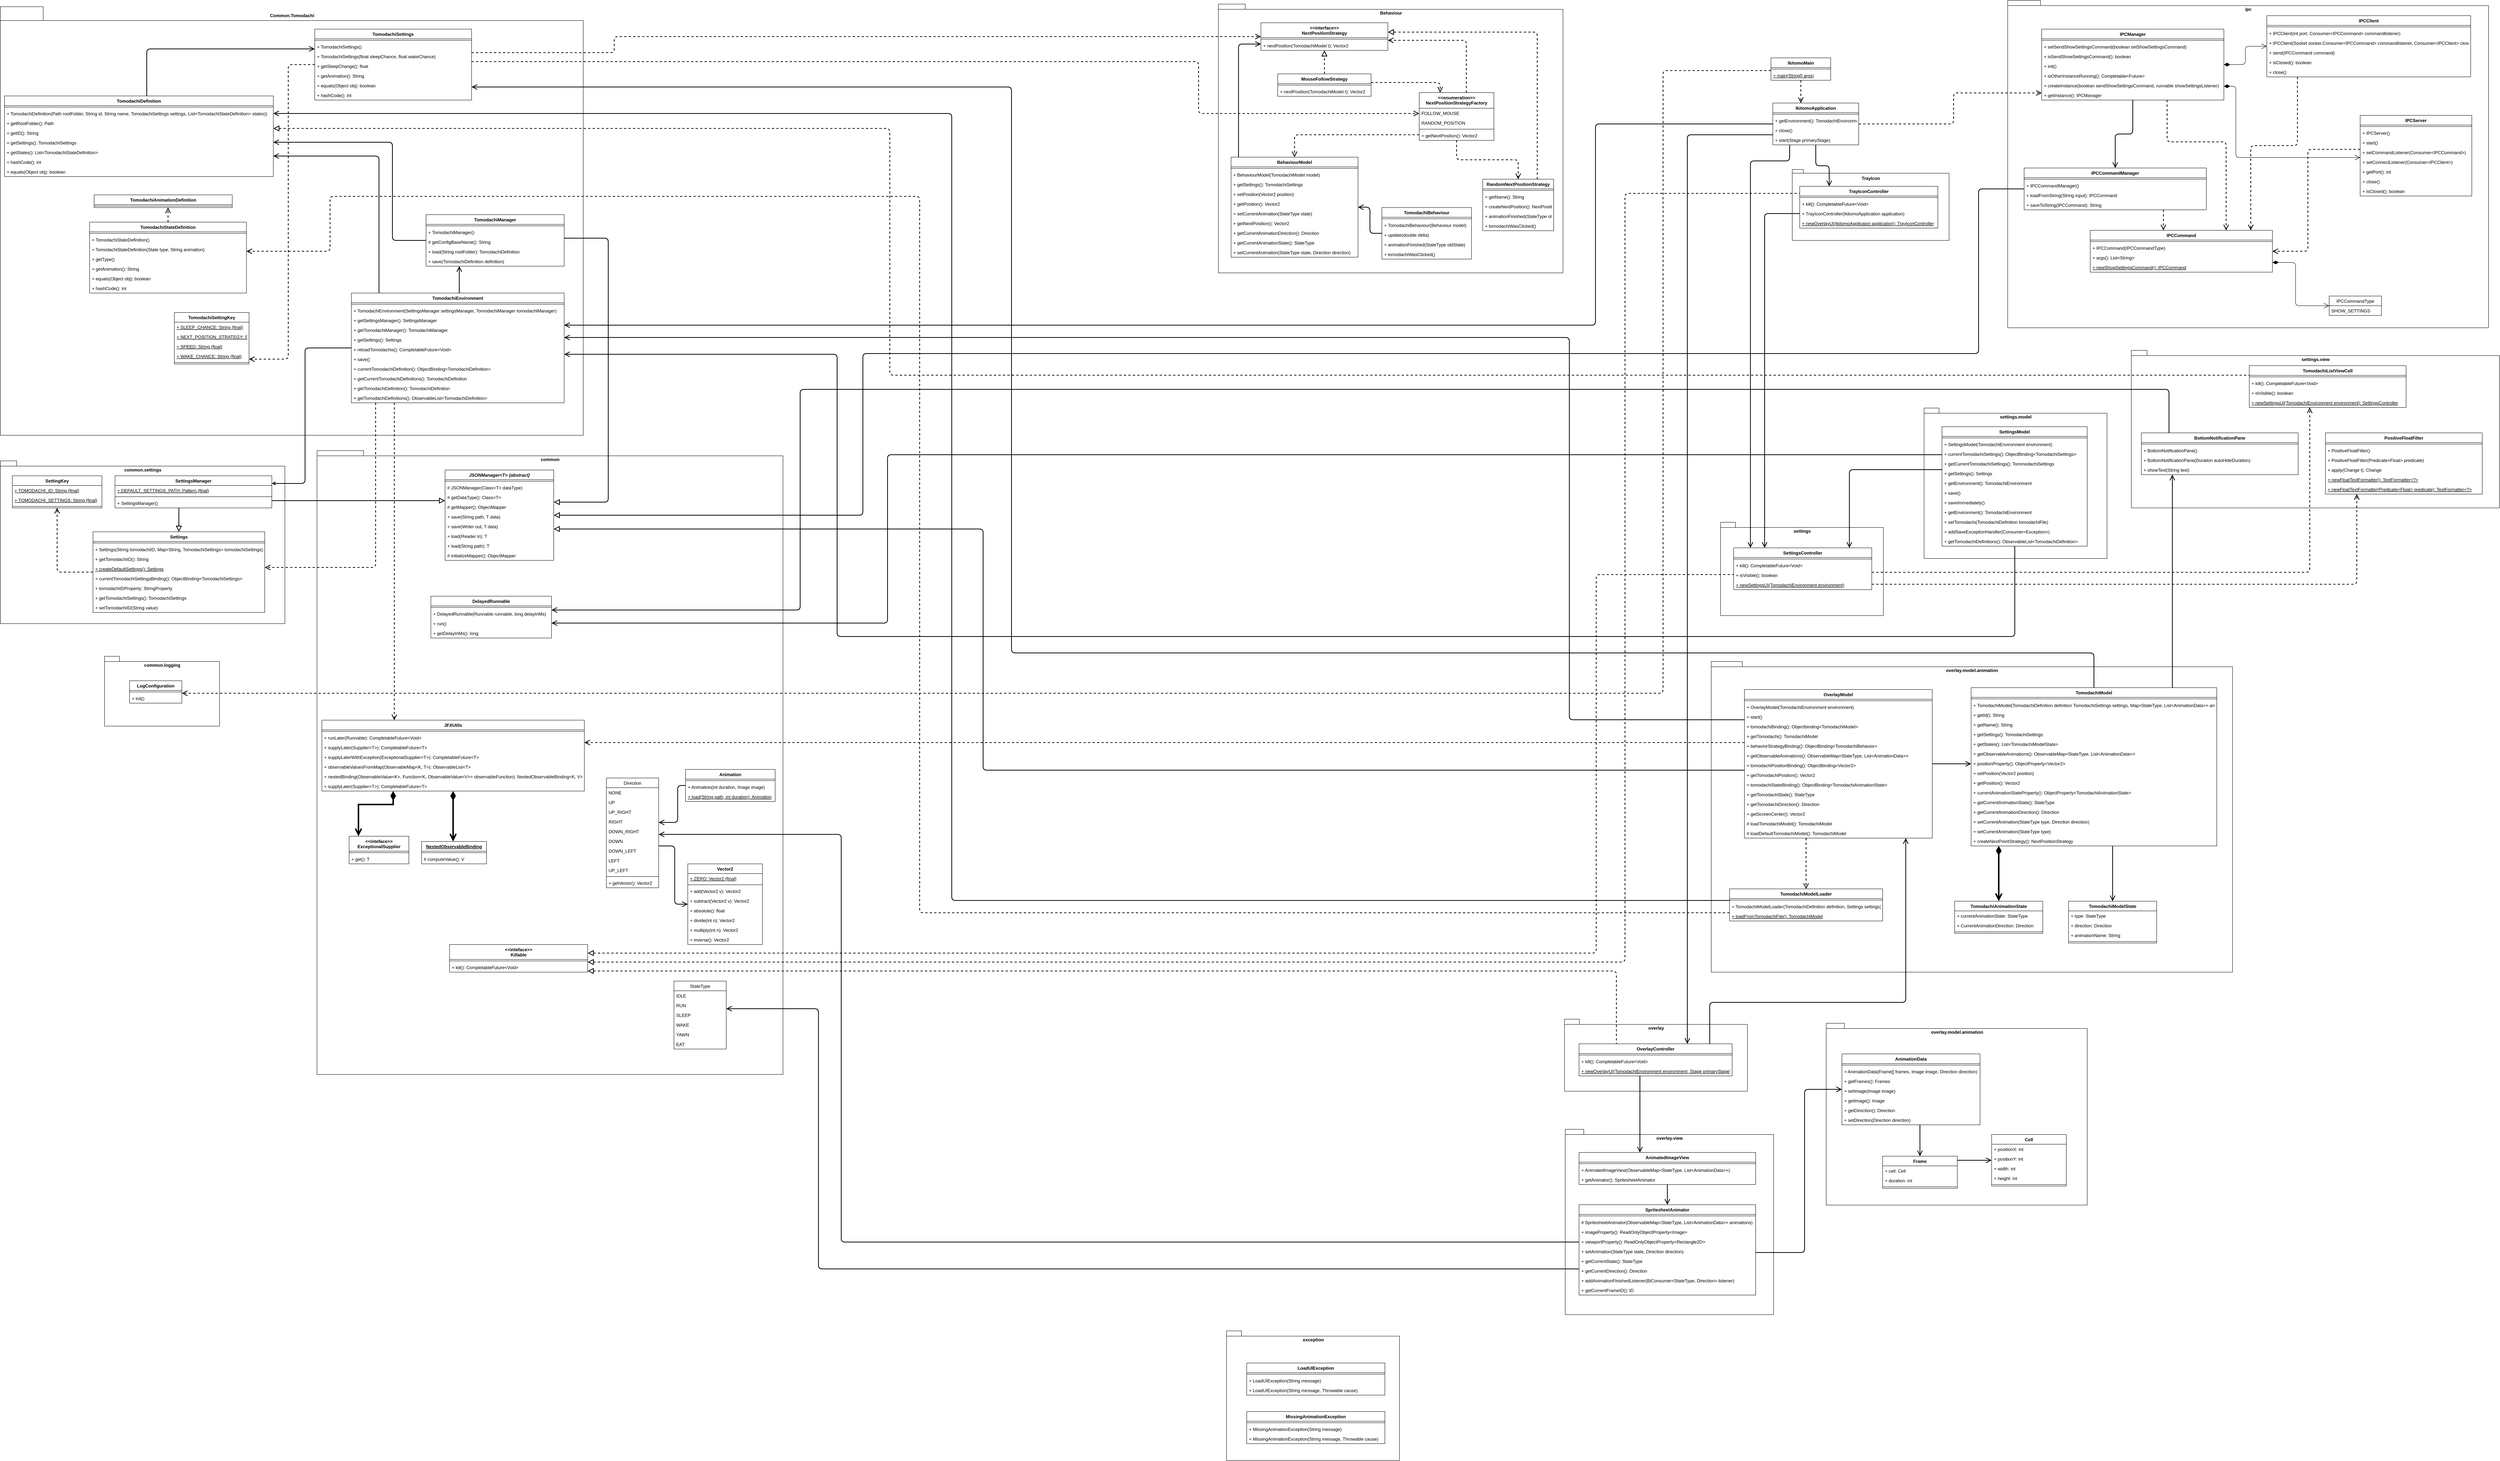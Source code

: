 <mxfile version="15.2.7" type="device"><diagram id="-k924pRx5TwtKSC0G_js" name="Seite-1"><mxGraphModel dx="4306" dy="2763" grid="0" gridSize="10" guides="1" tooltips="1" connect="1" arrows="1" fold="1" page="1" pageScale="1" pageWidth="827" pageHeight="1169" math="0" shadow="0"><root><mxCell id="0"/><mxCell id="1" parent="0"/><mxCell id="qqEQn_MBsALpCIteSbxw-124" value="ipc" style="shape=folder;fontStyle=1;spacingTop=10;tabWidth=40;tabHeight=14;tabPosition=left;html=1;verticalAlign=top;" vertex="1" parent="1"><mxGeometry x="2830" y="80" width="1288" height="877" as="geometry"/></mxCell><mxCell id="qqEQn_MBsALpCIteSbxw-64" value="settings.view" style="shape=folder;fontStyle=1;spacingTop=10;tabWidth=40;tabHeight=14;tabPosition=left;html=1;verticalAlign=top;" vertex="1" parent="1"><mxGeometry x="3161" y="1017.5" width="986" height="422" as="geometry"/></mxCell><mxCell id="HFKctG-kHc3jmiWJIdzu-284" value="settings.model" style="shape=folder;fontStyle=1;spacingTop=10;tabWidth=40;tabHeight=14;tabPosition=left;html=1;verticalAlign=top;" parent="1" vertex="1"><mxGeometry x="2606" y="1172" width="490" height="403" as="geometry"/></mxCell><mxCell id="HFKctG-kHc3jmiWJIdzu-281" value="settings" style="shape=folder;fontStyle=1;spacingTop=10;tabWidth=40;tabHeight=14;tabPosition=left;html=1;verticalAlign=top;" parent="1" vertex="1"><mxGeometry x="2061" y="1478" width="436" height="250" as="geometry"/></mxCell><mxCell id="HFKctG-kHc3jmiWJIdzu-279" value="overlay.model.animation" style="shape=folder;fontStyle=1;spacingTop=10;tabWidth=40;tabHeight=14;tabPosition=left;html=1;verticalAlign=top;" parent="1" vertex="1"><mxGeometry x="2036" y="1851" width="1396" height="832" as="geometry"/></mxCell><mxCell id="HFKctG-kHc3jmiWJIdzu-229" value="overlay.view" style="shape=folder;fontStyle=1;spacingTop=10;tabWidth=40;tabHeight=14;tabPosition=left;html=1;verticalAlign=top;" parent="1" vertex="1"><mxGeometry x="1645" y="3104" width="558" height="496.5" as="geometry"/></mxCell><mxCell id="HFKctG-kHc3jmiWJIdzu-215" value="overlay.model.animation" style="shape=folder;fontStyle=1;spacingTop=10;tabWidth=40;tabHeight=14;tabPosition=left;html=1;verticalAlign=top;" parent="1" vertex="1"><mxGeometry x="2344" y="2820" width="699" height="487" as="geometry"/></mxCell><mxCell id="HFKctG-kHc3jmiWJIdzu-158" value="common" style="shape=folder;fontStyle=1;spacingTop=10;tabWidth=40;tabHeight=14;tabPosition=left;html=1;verticalAlign=top;" parent="1" vertex="1"><mxGeometry x="-1698" y="1286" width="1248" height="1671" as="geometry"/></mxCell><mxCell id="HFKctG-kHc3jmiWJIdzu-98" value="common.logging" style="shape=folder;fontStyle=1;spacingTop=10;tabWidth=40;tabHeight=14;tabPosition=left;html=1;verticalAlign=top;" parent="1" vertex="1"><mxGeometry x="-2267" y="1837" width="308" height="187" as="geometry"/></mxCell><mxCell id="HFKctG-kHc3jmiWJIdzu-94" value="common.settings" style="shape=folder;fontStyle=1;spacingTop=10;tabWidth=40;tabHeight=14;tabPosition=left;html=1;verticalAlign=top;" parent="1" vertex="1"><mxGeometry x="-2546" y="1313.5" width="762" height="436" as="geometry"/></mxCell><mxCell id="HFKctG-kHc3jmiWJIdzu-88" value="Common.Tomodachi" style="shape=folder;fontStyle=1;spacingTop=10;tabWidth=49;tabHeight=37;tabPosition=left;html=1;verticalAlign=top;" parent="1" vertex="1"><mxGeometry x="-2546" y="97" width="1561" height="1148" as="geometry"/></mxCell><mxCell id="FRMFZ92u25l9Zv6ijfA3-47" value="Behaviour" style="shape=folder;fontStyle=1;spacingTop=10;tabWidth=40;tabHeight=14;tabPosition=left;html=1;verticalAlign=top;" parent="1" vertex="1"><mxGeometry x="716" y="90" width="923" height="720" as="geometry"/></mxCell><mxCell id="hj_B1nl4t0Jv-Di1GASs-1" value="IkitomoMain" style="swimlane;fontStyle=1;align=center;verticalAlign=top;childLayout=stackLayout;horizontal=1;startSize=26;horizontalStack=0;resizeParent=1;resizeParentMax=0;resizeLast=0;collapsible=1;marginBottom=0;" parent="1" vertex="1"><mxGeometry x="2196" y="234" width="160" height="60" as="geometry"/></mxCell><mxCell id="hj_B1nl4t0Jv-Di1GASs-3" value="" style="line;strokeWidth=1;fillColor=none;align=left;verticalAlign=middle;spacingTop=-1;spacingLeft=3;spacingRight=3;rotatable=0;labelPosition=right;points=[];portConstraint=eastwest;" parent="hj_B1nl4t0Jv-Di1GASs-1" vertex="1"><mxGeometry y="26" width="160" height="8" as="geometry"/></mxCell><mxCell id="hj_B1nl4t0Jv-Di1GASs-4" value="+ main(String[] args)" style="text;strokeColor=none;fillColor=none;align=left;verticalAlign=top;spacingLeft=4;spacingRight=4;overflow=hidden;rotatable=0;points=[[0,0.5],[1,0.5]];portConstraint=eastwest;fontStyle=4" parent="hj_B1nl4t0Jv-Di1GASs-1" vertex="1"><mxGeometry y="34" width="160" height="26" as="geometry"/></mxCell><mxCell id="hj_B1nl4t0Jv-Di1GASs-5" value="IkitomoApplication" style="swimlane;fontStyle=1;align=center;verticalAlign=top;childLayout=stackLayout;horizontal=1;startSize=26;horizontalStack=0;resizeParent=1;resizeParentMax=0;resizeLast=0;collapsible=1;marginBottom=0;" parent="1" vertex="1"><mxGeometry x="2201" y="355" width="230" height="112" as="geometry"/></mxCell><mxCell id="hj_B1nl4t0Jv-Di1GASs-7" value="" style="line;strokeWidth=1;fillColor=none;align=left;verticalAlign=middle;spacingTop=-1;spacingLeft=3;spacingRight=3;rotatable=0;labelPosition=right;points=[];portConstraint=eastwest;" parent="hj_B1nl4t0Jv-Di1GASs-5" vertex="1"><mxGeometry y="26" width="230" height="8" as="geometry"/></mxCell><mxCell id="hj_B1nl4t0Jv-Di1GASs-14" value="+ getEnvironment(): TomodachiEnvironment" style="text;strokeColor=none;fillColor=none;align=left;verticalAlign=top;spacingLeft=4;spacingRight=4;overflow=hidden;rotatable=0;points=[[0,0.5],[1,0.5]];portConstraint=eastwest;" parent="hj_B1nl4t0Jv-Di1GASs-5" vertex="1"><mxGeometry y="34" width="230" height="26" as="geometry"/></mxCell><mxCell id="hj_B1nl4t0Jv-Di1GASs-13" value="+ close()" style="text;strokeColor=none;fillColor=none;align=left;verticalAlign=top;spacingLeft=4;spacingRight=4;overflow=hidden;rotatable=0;points=[[0,0.5],[1,0.5]];portConstraint=eastwest;" parent="hj_B1nl4t0Jv-Di1GASs-5" vertex="1"><mxGeometry y="60" width="230" height="26" as="geometry"/></mxCell><mxCell id="hj_B1nl4t0Jv-Di1GASs-12" value="+ start(Stage primaryStage)" style="text;strokeColor=none;fillColor=none;align=left;verticalAlign=top;spacingLeft=4;spacingRight=4;overflow=hidden;rotatable=0;points=[[0,0.5],[1,0.5]];portConstraint=eastwest;" parent="hj_B1nl4t0Jv-Di1GASs-5" vertex="1"><mxGeometry y="86" width="230" height="26" as="geometry"/></mxCell><mxCell id="hj_B1nl4t0Jv-Di1GASs-24" value="SettingsController" style="swimlane;fontStyle=1;align=center;verticalAlign=top;childLayout=stackLayout;horizontal=1;startSize=26;horizontalStack=0;resizeParent=1;resizeParentMax=0;resizeLast=0;collapsible=1;marginBottom=0;" parent="1" vertex="1"><mxGeometry x="2096" y="1546.5" width="370" height="112" as="geometry"/></mxCell><mxCell id="hj_B1nl4t0Jv-Di1GASs-27" value="" style="line;strokeWidth=1;fillColor=none;align=left;verticalAlign=middle;spacingTop=-1;spacingLeft=3;spacingRight=3;rotatable=0;labelPosition=right;points=[];portConstraint=eastwest;" parent="hj_B1nl4t0Jv-Di1GASs-24" vertex="1"><mxGeometry y="26" width="370" height="8" as="geometry"/></mxCell><mxCell id="hj_B1nl4t0Jv-Di1GASs-28" value="+ kill(): CompletableFuture&lt;Void&gt;" style="text;strokeColor=none;fillColor=none;align=left;verticalAlign=top;spacingLeft=4;spacingRight=4;overflow=hidden;rotatable=0;points=[[0,0.5],[1,0.5]];portConstraint=eastwest;" parent="hj_B1nl4t0Jv-Di1GASs-24" vertex="1"><mxGeometry y="34" width="370" height="26" as="geometry"/></mxCell><mxCell id="hj_B1nl4t0Jv-Di1GASs-29" value="+ isVisible(): boolean" style="text;strokeColor=none;fillColor=none;align=left;verticalAlign=top;spacingLeft=4;spacingRight=4;overflow=hidden;rotatable=0;points=[[0,0.5],[1,0.5]];portConstraint=eastwest;" parent="hj_B1nl4t0Jv-Di1GASs-24" vertex="1"><mxGeometry y="60" width="370" height="26" as="geometry"/></mxCell><mxCell id="hj_B1nl4t0Jv-Di1GASs-38" value="+ newSettingsUI(TomodachiEnvironment environment)" style="text;strokeColor=none;fillColor=none;align=left;verticalAlign=top;spacingLeft=4;spacingRight=4;overflow=hidden;rotatable=0;points=[[0,0.5],[1,0.5]];portConstraint=eastwest;fontStyle=4" parent="hj_B1nl4t0Jv-Di1GASs-24" vertex="1"><mxGeometry y="86" width="370" height="26" as="geometry"/></mxCell><mxCell id="hj_B1nl4t0Jv-Di1GASs-39" value="TomodachiListViewCell" style="swimlane;fontStyle=1;align=center;verticalAlign=top;childLayout=stackLayout;horizontal=1;startSize=26;horizontalStack=0;resizeParent=1;resizeParentMax=0;resizeLast=0;collapsible=1;marginBottom=0;" parent="1" vertex="1"><mxGeometry x="3477" y="1058.5" width="420" height="112" as="geometry"/></mxCell><mxCell id="hj_B1nl4t0Jv-Di1GASs-45" value="" style="line;strokeWidth=1;fillColor=none;align=left;verticalAlign=middle;spacingTop=-1;spacingLeft=3;spacingRight=3;rotatable=0;labelPosition=right;points=[];portConstraint=eastwest;" parent="hj_B1nl4t0Jv-Di1GASs-39" vertex="1"><mxGeometry y="26" width="420" height="8" as="geometry"/></mxCell><mxCell id="hj_B1nl4t0Jv-Di1GASs-49" value="+ kill(): CompletableFuture&lt;Void&gt;" style="text;strokeColor=none;fillColor=none;align=left;verticalAlign=top;spacingLeft=4;spacingRight=4;overflow=hidden;rotatable=0;points=[[0,0.5],[1,0.5]];portConstraint=eastwest;" parent="hj_B1nl4t0Jv-Di1GASs-39" vertex="1"><mxGeometry y="34" width="420" height="26" as="geometry"/></mxCell><mxCell id="hj_B1nl4t0Jv-Di1GASs-50" value="+ isVisible(): boolean" style="text;strokeColor=none;fillColor=none;align=left;verticalAlign=top;spacingLeft=4;spacingRight=4;overflow=hidden;rotatable=0;points=[[0,0.5],[1,0.5]];portConstraint=eastwest;" parent="hj_B1nl4t0Jv-Di1GASs-39" vertex="1"><mxGeometry y="60" width="420" height="26" as="geometry"/></mxCell><mxCell id="hj_B1nl4t0Jv-Di1GASs-51" value="+ newSettingsUI(TomodachiEnvironment environment): SettingsController" style="text;strokeColor=none;fillColor=none;align=left;verticalAlign=top;spacingLeft=4;spacingRight=4;overflow=hidden;rotatable=0;points=[[0,0.5],[1,0.5]];portConstraint=eastwest;fontStyle=4" parent="hj_B1nl4t0Jv-Di1GASs-39" vertex="1"><mxGeometry y="86" width="420" height="26" as="geometry"/></mxCell><mxCell id="hj_B1nl4t0Jv-Di1GASs-80" value="PositiveFloatFilter" style="swimlane;fontStyle=1;align=center;verticalAlign=top;childLayout=stackLayout;horizontal=1;startSize=26;horizontalStack=0;resizeParent=1;resizeParentMax=0;resizeLast=0;collapsible=1;marginBottom=0;" parent="1" vertex="1"><mxGeometry x="3681" y="1238.5" width="420" height="164" as="geometry"/></mxCell><mxCell id="hj_B1nl4t0Jv-Di1GASs-84" value="" style="line;strokeWidth=1;fillColor=none;align=left;verticalAlign=middle;spacingTop=-1;spacingLeft=3;spacingRight=3;rotatable=0;labelPosition=right;points=[];portConstraint=eastwest;" parent="hj_B1nl4t0Jv-Di1GASs-80" vertex="1"><mxGeometry y="26" width="420" height="8" as="geometry"/></mxCell><mxCell id="hj_B1nl4t0Jv-Di1GASs-85" value="+ PositiveFloatFilter()" style="text;strokeColor=none;fillColor=none;align=left;verticalAlign=top;spacingLeft=4;spacingRight=4;overflow=hidden;rotatable=0;points=[[0,0.5],[1,0.5]];portConstraint=eastwest;" parent="hj_B1nl4t0Jv-Di1GASs-80" vertex="1"><mxGeometry y="34" width="420" height="26" as="geometry"/></mxCell><mxCell id="hj_B1nl4t0Jv-Di1GASs-89" value="+ PositiveFloatFilter(Predicate&lt;Float&gt; predicate)" style="text;strokeColor=none;fillColor=none;align=left;verticalAlign=top;spacingLeft=4;spacingRight=4;overflow=hidden;rotatable=0;points=[[0,0.5],[1,0.5]];portConstraint=eastwest;" parent="hj_B1nl4t0Jv-Di1GASs-80" vertex="1"><mxGeometry y="60" width="420" height="26" as="geometry"/></mxCell><mxCell id="hj_B1nl4t0Jv-Di1GASs-86" value="+ apply(Change t): Change" style="text;strokeColor=none;fillColor=none;align=left;verticalAlign=top;spacingLeft=4;spacingRight=4;overflow=hidden;rotatable=0;points=[[0,0.5],[1,0.5]];portConstraint=eastwest;" parent="hj_B1nl4t0Jv-Di1GASs-80" vertex="1"><mxGeometry y="86" width="420" height="26" as="geometry"/></mxCell><mxCell id="hj_B1nl4t0Jv-Di1GASs-87" value="+ newFloatTextFormatter(): TextFormatter&lt;?&gt;" style="text;strokeColor=none;fillColor=none;align=left;verticalAlign=top;spacingLeft=4;spacingRight=4;overflow=hidden;rotatable=0;points=[[0,0.5],[1,0.5]];portConstraint=eastwest;fontStyle=4" parent="hj_B1nl4t0Jv-Di1GASs-80" vertex="1"><mxGeometry y="112" width="420" height="26" as="geometry"/></mxCell><mxCell id="hj_B1nl4t0Jv-Di1GASs-90" value="+ newFloatTextFormatter(Predicate&lt;Float&gt; predicate): TextFormatter&lt;?&gt;" style="text;strokeColor=none;fillColor=none;align=left;verticalAlign=top;spacingLeft=4;spacingRight=4;overflow=hidden;rotatable=0;points=[[0,0.5],[1,0.5]];portConstraint=eastwest;fontStyle=4" parent="hj_B1nl4t0Jv-Di1GASs-80" vertex="1"><mxGeometry y="138" width="420" height="26" as="geometry"/></mxCell><mxCell id="hj_B1nl4t0Jv-Di1GASs-91" value="BottomNotificationPane" style="swimlane;fontStyle=1;align=center;verticalAlign=top;childLayout=stackLayout;horizontal=1;startSize=26;horizontalStack=0;resizeParent=1;resizeParentMax=0;resizeLast=0;collapsible=1;marginBottom=0;" parent="1" vertex="1"><mxGeometry x="3188" y="1238.5" width="420" height="112" as="geometry"/></mxCell><mxCell id="hj_B1nl4t0Jv-Di1GASs-94" value="" style="line;strokeWidth=1;fillColor=none;align=left;verticalAlign=middle;spacingTop=-1;spacingLeft=3;spacingRight=3;rotatable=0;labelPosition=right;points=[];portConstraint=eastwest;" parent="hj_B1nl4t0Jv-Di1GASs-91" vertex="1"><mxGeometry y="26" width="420" height="8" as="geometry"/></mxCell><mxCell id="hj_B1nl4t0Jv-Di1GASs-95" value="+ BottomNotificationPane()" style="text;strokeColor=none;fillColor=none;align=left;verticalAlign=top;spacingLeft=4;spacingRight=4;overflow=hidden;rotatable=0;points=[[0,0.5],[1,0.5]];portConstraint=eastwest;" parent="hj_B1nl4t0Jv-Di1GASs-91" vertex="1"><mxGeometry y="34" width="420" height="26" as="geometry"/></mxCell><mxCell id="hj_B1nl4t0Jv-Di1GASs-96" value="+ BottomNotificationPane(Duration autoHideDuration)" style="text;strokeColor=none;fillColor=none;align=left;verticalAlign=top;spacingLeft=4;spacingRight=4;overflow=hidden;rotatable=0;points=[[0,0.5],[1,0.5]];portConstraint=eastwest;" parent="hj_B1nl4t0Jv-Di1GASs-91" vertex="1"><mxGeometry y="60" width="420" height="26" as="geometry"/></mxCell><mxCell id="hj_B1nl4t0Jv-Di1GASs-97" value="+ showText(String text)" style="text;strokeColor=none;fillColor=none;align=left;verticalAlign=top;spacingLeft=4;spacingRight=4;overflow=hidden;rotatable=0;points=[[0,0.5],[1,0.5]];portConstraint=eastwest;" parent="hj_B1nl4t0Jv-Di1GASs-91" vertex="1"><mxGeometry y="86" width="420" height="26" as="geometry"/></mxCell><mxCell id="hj_B1nl4t0Jv-Di1GASs-141" value="TomodachiModel" style="swimlane;fontStyle=1;align=center;verticalAlign=top;childLayout=stackLayout;horizontal=1;startSize=26;horizontalStack=0;resizeParent=1;resizeParentMax=0;resizeLast=0;collapsible=1;marginBottom=0;" parent="1" vertex="1"><mxGeometry x="2732" y="1921" width="658" height="424" as="geometry"/></mxCell><mxCell id="hj_B1nl4t0Jv-Di1GASs-146" value="" style="line;strokeWidth=1;fillColor=none;align=left;verticalAlign=middle;spacingTop=-1;spacingLeft=3;spacingRight=3;rotatable=0;labelPosition=right;points=[];portConstraint=eastwest;" parent="hj_B1nl4t0Jv-Di1GASs-141" vertex="1"><mxGeometry y="26" width="658" height="8" as="geometry"/></mxCell><mxCell id="hj_B1nl4t0Jv-Di1GASs-147" value="+ TomodachiModel(TomodachiDefinition definition TomodachiSettings settings, Map&lt;StateType, List&lt;AnimationData&gt;&gt; animations)" style="text;strokeColor=none;fillColor=none;align=left;verticalAlign=top;spacingLeft=4;spacingRight=4;overflow=hidden;rotatable=0;points=[[0,0.5],[1,0.5]];portConstraint=eastwest;" parent="hj_B1nl4t0Jv-Di1GASs-141" vertex="1"><mxGeometry y="34" width="658" height="26" as="geometry"/></mxCell><mxCell id="hj_B1nl4t0Jv-Di1GASs-148" value="+ getId(): String" style="text;strokeColor=none;fillColor=none;align=left;verticalAlign=top;spacingLeft=4;spacingRight=4;overflow=hidden;rotatable=0;points=[[0,0.5],[1,0.5]];portConstraint=eastwest;" parent="hj_B1nl4t0Jv-Di1GASs-141" vertex="1"><mxGeometry y="60" width="658" height="26" as="geometry"/></mxCell><mxCell id="hj_B1nl4t0Jv-Di1GASs-154" value="+ getName(): String" style="text;strokeColor=none;fillColor=none;align=left;verticalAlign=top;spacingLeft=4;spacingRight=4;overflow=hidden;rotatable=0;points=[[0,0.5],[1,0.5]];portConstraint=eastwest;" parent="hj_B1nl4t0Jv-Di1GASs-141" vertex="1"><mxGeometry y="86" width="658" height="26" as="geometry"/></mxCell><mxCell id="hj_B1nl4t0Jv-Di1GASs-155" value="+ getSettings(): TomodachiSettings" style="text;strokeColor=none;fillColor=none;align=left;verticalAlign=top;spacingLeft=4;spacingRight=4;overflow=hidden;rotatable=0;points=[[0,0.5],[1,0.5]];portConstraint=eastwest;" parent="hj_B1nl4t0Jv-Di1GASs-141" vertex="1"><mxGeometry y="112" width="658" height="26" as="geometry"/></mxCell><mxCell id="HFKctG-kHc3jmiWJIdzu-244" value="+ getStates(): List&lt;TomodachiModelState&gt;" style="text;strokeColor=none;fillColor=none;align=left;verticalAlign=top;spacingLeft=4;spacingRight=4;overflow=hidden;rotatable=0;points=[[0,0.5],[1,0.5]];portConstraint=eastwest;" parent="hj_B1nl4t0Jv-Di1GASs-141" vertex="1"><mxGeometry y="138" width="658" height="26" as="geometry"/></mxCell><mxCell id="HFKctG-kHc3jmiWJIdzu-245" value="+ getObservableAnimations(): ObservableMap&lt;StateType, List&lt;AnimationData&gt;&gt;" style="text;strokeColor=none;fillColor=none;align=left;verticalAlign=top;spacingLeft=4;spacingRight=4;overflow=hidden;rotatable=0;points=[[0,0.5],[1,0.5]];portConstraint=eastwest;" parent="hj_B1nl4t0Jv-Di1GASs-141" vertex="1"><mxGeometry y="164" width="658" height="26" as="geometry"/></mxCell><mxCell id="HFKctG-kHc3jmiWJIdzu-246" value="+ positionProperty(): ObjectProperty&lt;Vector2&gt;" style="text;strokeColor=none;fillColor=none;align=left;verticalAlign=top;spacingLeft=4;spacingRight=4;overflow=hidden;rotatable=0;points=[[0,0.5],[1,0.5]];portConstraint=eastwest;" parent="hj_B1nl4t0Jv-Di1GASs-141" vertex="1"><mxGeometry y="190" width="658" height="26" as="geometry"/></mxCell><mxCell id="HFKctG-kHc3jmiWJIdzu-247" value="+ setPosition(Vector2 position) " style="text;strokeColor=none;fillColor=none;align=left;verticalAlign=top;spacingLeft=4;spacingRight=4;overflow=hidden;rotatable=0;points=[[0,0.5],[1,0.5]];portConstraint=eastwest;" parent="hj_B1nl4t0Jv-Di1GASs-141" vertex="1"><mxGeometry y="216" width="658" height="26" as="geometry"/></mxCell><mxCell id="HFKctG-kHc3jmiWJIdzu-248" value="+ getPosition(): Vector2" style="text;strokeColor=none;fillColor=none;align=left;verticalAlign=top;spacingLeft=4;spacingRight=4;overflow=hidden;rotatable=0;points=[[0,0.5],[1,0.5]];portConstraint=eastwest;" parent="hj_B1nl4t0Jv-Di1GASs-141" vertex="1"><mxGeometry y="242" width="658" height="26" as="geometry"/></mxCell><mxCell id="HFKctG-kHc3jmiWJIdzu-250" value="+ currentAnimationStateProperty(): ObjectProperty&lt;TomodachiAnimationState&gt;" style="text;strokeColor=none;fillColor=none;align=left;verticalAlign=top;spacingLeft=4;spacingRight=4;overflow=hidden;rotatable=0;points=[[0,0.5],[1,0.5]];portConstraint=eastwest;" parent="hj_B1nl4t0Jv-Di1GASs-141" vertex="1"><mxGeometry y="268" width="658" height="26" as="geometry"/></mxCell><mxCell id="HFKctG-kHc3jmiWJIdzu-251" value="+ getCurrentAnimationState(): StateType" style="text;strokeColor=none;fillColor=none;align=left;verticalAlign=top;spacingLeft=4;spacingRight=4;overflow=hidden;rotatable=0;points=[[0,0.5],[1,0.5]];portConstraint=eastwest;" parent="hj_B1nl4t0Jv-Di1GASs-141" vertex="1"><mxGeometry y="294" width="658" height="26" as="geometry"/></mxCell><mxCell id="HFKctG-kHc3jmiWJIdzu-252" value="+ getCurrentAnimationDirection(): Direction" style="text;strokeColor=none;fillColor=none;align=left;verticalAlign=top;spacingLeft=4;spacingRight=4;overflow=hidden;rotatable=0;points=[[0,0.5],[1,0.5]];portConstraint=eastwest;" parent="hj_B1nl4t0Jv-Di1GASs-141" vertex="1"><mxGeometry y="320" width="658" height="26" as="geometry"/></mxCell><mxCell id="HFKctG-kHc3jmiWJIdzu-253" value="+ setCurrentAnimation(StateType type, Direction direction)" style="text;strokeColor=none;fillColor=none;align=left;verticalAlign=top;spacingLeft=4;spacingRight=4;overflow=hidden;rotatable=0;points=[[0,0.5],[1,0.5]];portConstraint=eastwest;" parent="hj_B1nl4t0Jv-Di1GASs-141" vertex="1"><mxGeometry y="346" width="658" height="26" as="geometry"/></mxCell><mxCell id="HFKctG-kHc3jmiWJIdzu-254" value="+ setCurrentAnimation(StateType type)" style="text;strokeColor=none;fillColor=none;align=left;verticalAlign=top;spacingLeft=4;spacingRight=4;overflow=hidden;rotatable=0;points=[[0,0.5],[1,0.5]];portConstraint=eastwest;" parent="hj_B1nl4t0Jv-Di1GASs-141" vertex="1"><mxGeometry y="372" width="658" height="26" as="geometry"/></mxCell><mxCell id="HFKctG-kHc3jmiWJIdzu-249" value="+ createNextPointStrategy(): NextPositionStrategy" style="text;strokeColor=none;fillColor=none;align=left;verticalAlign=top;spacingLeft=4;spacingRight=4;overflow=hidden;rotatable=0;points=[[0,0.5],[1,0.5]];portConstraint=eastwest;" parent="hj_B1nl4t0Jv-Di1GASs-141" vertex="1"><mxGeometry y="398" width="658" height="26" as="geometry"/></mxCell><mxCell id="hj_B1nl4t0Jv-Di1GASs-156" value="OverlayModel" style="swimlane;fontStyle=1;align=center;verticalAlign=top;childLayout=stackLayout;horizontal=1;startSize=26;horizontalStack=0;resizeParent=1;resizeParentMax=0;resizeLast=0;collapsible=1;marginBottom=0;" parent="1" vertex="1"><mxGeometry x="2125" y="1926" width="503" height="398" as="geometry"/></mxCell><mxCell id="hj_B1nl4t0Jv-Di1GASs-161" value="" style="line;strokeWidth=1;fillColor=none;align=left;verticalAlign=middle;spacingTop=-1;spacingLeft=3;spacingRight=3;rotatable=0;labelPosition=right;points=[];portConstraint=eastwest;" parent="hj_B1nl4t0Jv-Di1GASs-156" vertex="1"><mxGeometry y="26" width="503" height="8" as="geometry"/></mxCell><mxCell id="hj_B1nl4t0Jv-Di1GASs-162" value="+ OverlayModel(TomodachiEnvironment environment)" style="text;strokeColor=none;fillColor=none;align=left;verticalAlign=top;spacingLeft=4;spacingRight=4;overflow=hidden;rotatable=0;points=[[0,0.5],[1,0.5]];portConstraint=eastwest;" parent="hj_B1nl4t0Jv-Di1GASs-156" vertex="1"><mxGeometry y="34" width="503" height="26" as="geometry"/></mxCell><mxCell id="hj_B1nl4t0Jv-Di1GASs-163" value="+ start()" style="text;strokeColor=none;fillColor=none;align=left;verticalAlign=top;spacingLeft=4;spacingRight=4;overflow=hidden;rotatable=0;points=[[0,0.5],[1,0.5]];portConstraint=eastwest;" parent="hj_B1nl4t0Jv-Di1GASs-156" vertex="1"><mxGeometry y="60" width="503" height="26" as="geometry"/></mxCell><mxCell id="hj_B1nl4t0Jv-Di1GASs-165" value="+ tomodachiBinding(): Objectbinding&lt;TomodachiModel&gt;" style="text;strokeColor=none;fillColor=none;align=left;verticalAlign=top;spacingLeft=4;spacingRight=4;overflow=hidden;rotatable=0;points=[[0,0.5],[1,0.5]];portConstraint=eastwest;fontStyle=0" parent="hj_B1nl4t0Jv-Di1GASs-156" vertex="1"><mxGeometry y="86" width="503" height="26" as="geometry"/></mxCell><mxCell id="hj_B1nl4t0Jv-Di1GASs-164" value="+ getTomodachi(): TomodachiModel" style="text;strokeColor=none;fillColor=none;align=left;verticalAlign=top;spacingLeft=4;spacingRight=4;overflow=hidden;rotatable=0;points=[[0,0.5],[1,0.5]];portConstraint=eastwest;fontStyle=0" parent="hj_B1nl4t0Jv-Di1GASs-156" vertex="1"><mxGeometry y="112" width="503" height="26" as="geometry"/></mxCell><mxCell id="HFKctG-kHc3jmiWJIdzu-233" value="+ behaviorStrategyBinding(): ObjectBinding&lt;TomodachiBehavior&gt;" style="text;strokeColor=none;fillColor=none;align=left;verticalAlign=top;spacingLeft=4;spacingRight=4;overflow=hidden;rotatable=0;points=[[0,0.5],[1,0.5]];portConstraint=eastwest;fontStyle=0" parent="hj_B1nl4t0Jv-Di1GASs-156" vertex="1"><mxGeometry y="138" width="503" height="26" as="geometry"/></mxCell><mxCell id="HFKctG-kHc3jmiWJIdzu-234" value="+ getObservableAnimations(): ObservableMap&lt;StateType, List&lt;AnimationData&gt;&gt;" style="text;strokeColor=none;fillColor=none;align=left;verticalAlign=top;spacingLeft=4;spacingRight=4;overflow=hidden;rotatable=0;points=[[0,0.5],[1,0.5]];portConstraint=eastwest;fontStyle=0" parent="hj_B1nl4t0Jv-Di1GASs-156" vertex="1"><mxGeometry y="164" width="503" height="26" as="geometry"/></mxCell><mxCell id="HFKctG-kHc3jmiWJIdzu-235" value="+ tomodachiPositionBinding(): ObjectBinding&lt;Vector2&gt;" style="text;strokeColor=none;fillColor=none;align=left;verticalAlign=top;spacingLeft=4;spacingRight=4;overflow=hidden;rotatable=0;points=[[0,0.5],[1,0.5]];portConstraint=eastwest;fontStyle=0" parent="hj_B1nl4t0Jv-Di1GASs-156" vertex="1"><mxGeometry y="190" width="503" height="26" as="geometry"/></mxCell><mxCell id="HFKctG-kHc3jmiWJIdzu-236" value="+ getTomodachiPosition(): Vector2" style="text;strokeColor=none;fillColor=none;align=left;verticalAlign=top;spacingLeft=4;spacingRight=4;overflow=hidden;rotatable=0;points=[[0,0.5],[1,0.5]];portConstraint=eastwest;fontStyle=0" parent="hj_B1nl4t0Jv-Di1GASs-156" vertex="1"><mxGeometry y="216" width="503" height="26" as="geometry"/></mxCell><mxCell id="HFKctG-kHc3jmiWJIdzu-237" value="+ tomodachiStateBinding(): ObjectBinding&lt;TomodachiAnimationState&gt;" style="text;strokeColor=none;fillColor=none;align=left;verticalAlign=top;spacingLeft=4;spacingRight=4;overflow=hidden;rotatable=0;points=[[0,0.5],[1,0.5]];portConstraint=eastwest;fontStyle=0" parent="hj_B1nl4t0Jv-Di1GASs-156" vertex="1"><mxGeometry y="242" width="503" height="26" as="geometry"/></mxCell><mxCell id="HFKctG-kHc3jmiWJIdzu-238" value="+ getTomodachiState(): StateType" style="text;strokeColor=none;fillColor=none;align=left;verticalAlign=top;spacingLeft=4;spacingRight=4;overflow=hidden;rotatable=0;points=[[0,0.5],[1,0.5]];portConstraint=eastwest;fontStyle=0" parent="hj_B1nl4t0Jv-Di1GASs-156" vertex="1"><mxGeometry y="268" width="503" height="26" as="geometry"/></mxCell><mxCell id="HFKctG-kHc3jmiWJIdzu-239" value="+ getTomodachiDirection(): Direction" style="text;strokeColor=none;fillColor=none;align=left;verticalAlign=top;spacingLeft=4;spacingRight=4;overflow=hidden;rotatable=0;points=[[0,0.5],[1,0.5]];portConstraint=eastwest;fontStyle=0" parent="hj_B1nl4t0Jv-Di1GASs-156" vertex="1"><mxGeometry y="294" width="503" height="26" as="geometry"/></mxCell><mxCell id="HFKctG-kHc3jmiWJIdzu-232" value="+ getScreenCenter(): Vector2" style="text;strokeColor=none;fillColor=none;align=left;verticalAlign=top;spacingLeft=4;spacingRight=4;overflow=hidden;rotatable=0;points=[[0,0.5],[1,0.5]];portConstraint=eastwest;fontStyle=0" parent="hj_B1nl4t0Jv-Di1GASs-156" vertex="1"><mxGeometry y="320" width="503" height="26" as="geometry"/></mxCell><mxCell id="HFKctG-kHc3jmiWJIdzu-240" value="# loadTomodachiModel(): TomodachiModel" style="text;strokeColor=none;fillColor=none;align=left;verticalAlign=top;spacingLeft=4;spacingRight=4;overflow=hidden;rotatable=0;points=[[0,0.5],[1,0.5]];portConstraint=eastwest;fontStyle=0" parent="hj_B1nl4t0Jv-Di1GASs-156" vertex="1"><mxGeometry y="346" width="503" height="26" as="geometry"/></mxCell><mxCell id="HFKctG-kHc3jmiWJIdzu-241" value="# loadDefaultTomodachiModel(): TomodachiModel" style="text;strokeColor=none;fillColor=none;align=left;verticalAlign=top;spacingLeft=4;spacingRight=4;overflow=hidden;rotatable=0;points=[[0,0.5],[1,0.5]];portConstraint=eastwest;fontStyle=0" parent="hj_B1nl4t0Jv-Di1GASs-156" vertex="1"><mxGeometry y="372" width="503" height="26" as="geometry"/></mxCell><mxCell id="hj_B1nl4t0Jv-Di1GASs-177" value="Vector2" style="swimlane;fontStyle=1;align=center;verticalAlign=top;childLayout=stackLayout;horizontal=1;startSize=26;horizontalStack=0;resizeParent=1;resizeParentMax=0;resizeLast=0;collapsible=1;marginBottom=0;" parent="1" vertex="1"><mxGeometry x="-705" y="2393" width="200" height="216" as="geometry"/></mxCell><mxCell id="hj_B1nl4t0Jv-Di1GASs-178" value="+ ZERO: Vector2 {final}" style="text;strokeColor=none;fillColor=none;align=left;verticalAlign=top;spacingLeft=4;spacingRight=4;overflow=hidden;rotatable=0;points=[[0,0.5],[1,0.5]];portConstraint=eastwest;fontStyle=4" parent="hj_B1nl4t0Jv-Di1GASs-177" vertex="1"><mxGeometry y="26" width="200" height="26" as="geometry"/></mxCell><mxCell id="hj_B1nl4t0Jv-Di1GASs-182" value="" style="line;strokeWidth=1;fillColor=none;align=left;verticalAlign=middle;spacingTop=-1;spacingLeft=3;spacingRight=3;rotatable=0;labelPosition=right;points=[];portConstraint=eastwest;" parent="hj_B1nl4t0Jv-Di1GASs-177" vertex="1"><mxGeometry y="52" width="200" height="8" as="geometry"/></mxCell><mxCell id="hj_B1nl4t0Jv-Di1GASs-183" value="+ add(Vector2 v): Vector2" style="text;strokeColor=none;fillColor=none;align=left;verticalAlign=top;spacingLeft=4;spacingRight=4;overflow=hidden;rotatable=0;points=[[0,0.5],[1,0.5]];portConstraint=eastwest;" parent="hj_B1nl4t0Jv-Di1GASs-177" vertex="1"><mxGeometry y="60" width="200" height="26" as="geometry"/></mxCell><mxCell id="hj_B1nl4t0Jv-Di1GASs-190" value="+ subtract(Vector2 v): Vector2" style="text;strokeColor=none;fillColor=none;align=left;verticalAlign=top;spacingLeft=4;spacingRight=4;overflow=hidden;rotatable=0;points=[[0,0.5],[1,0.5]];portConstraint=eastwest;" parent="hj_B1nl4t0Jv-Di1GASs-177" vertex="1"><mxGeometry y="86" width="200" height="26" as="geometry"/></mxCell><mxCell id="hj_B1nl4t0Jv-Di1GASs-189" value="+ absolute(): float" style="text;strokeColor=none;fillColor=none;align=left;verticalAlign=top;spacingLeft=4;spacingRight=4;overflow=hidden;rotatable=0;points=[[0,0.5],[1,0.5]];portConstraint=eastwest;" parent="hj_B1nl4t0Jv-Di1GASs-177" vertex="1"><mxGeometry y="112" width="200" height="26" as="geometry"/></mxCell><mxCell id="hj_B1nl4t0Jv-Di1GASs-188" value="+ divide(int n): Vector2" style="text;strokeColor=none;fillColor=none;align=left;verticalAlign=top;spacingLeft=4;spacingRight=4;overflow=hidden;rotatable=0;points=[[0,0.5],[1,0.5]];portConstraint=eastwest;" parent="hj_B1nl4t0Jv-Di1GASs-177" vertex="1"><mxGeometry y="138" width="200" height="26" as="geometry"/></mxCell><mxCell id="hj_B1nl4t0Jv-Di1GASs-187" value="+ multiply(int n): Vector2" style="text;strokeColor=none;fillColor=none;align=left;verticalAlign=top;spacingLeft=4;spacingRight=4;overflow=hidden;rotatable=0;points=[[0,0.5],[1,0.5]];portConstraint=eastwest;" parent="hj_B1nl4t0Jv-Di1GASs-177" vertex="1"><mxGeometry y="164" width="200" height="26" as="geometry"/></mxCell><mxCell id="hj_B1nl4t0Jv-Di1GASs-186" value="+ inverse(): Vector2" style="text;strokeColor=none;fillColor=none;align=left;verticalAlign=top;spacingLeft=4;spacingRight=4;overflow=hidden;rotatable=0;points=[[0,0.5],[1,0.5]];portConstraint=eastwest;" parent="hj_B1nl4t0Jv-Di1GASs-177" vertex="1"><mxGeometry y="190" width="200" height="26" as="geometry"/></mxCell><mxCell id="hj_B1nl4t0Jv-Di1GASs-191" value="StateType" style="swimlane;fontStyle=0;childLayout=stackLayout;horizontal=1;startSize=26;fillColor=none;horizontalStack=0;resizeParent=1;resizeParentMax=0;resizeLast=0;collapsible=1;marginBottom=0;" parent="1" vertex="1"><mxGeometry x="-742" y="2707" width="140" height="182" as="geometry"/></mxCell><mxCell id="hj_B1nl4t0Jv-Di1GASs-192" value="IDLE" style="text;strokeColor=none;fillColor=none;align=left;verticalAlign=top;spacingLeft=4;spacingRight=4;overflow=hidden;rotatable=0;points=[[0,0.5],[1,0.5]];portConstraint=eastwest;" parent="hj_B1nl4t0Jv-Di1GASs-191" vertex="1"><mxGeometry y="26" width="140" height="26" as="geometry"/></mxCell><mxCell id="hj_B1nl4t0Jv-Di1GASs-193" value="RUN" style="text;strokeColor=none;fillColor=none;align=left;verticalAlign=top;spacingLeft=4;spacingRight=4;overflow=hidden;rotatable=0;points=[[0,0.5],[1,0.5]];portConstraint=eastwest;" parent="hj_B1nl4t0Jv-Di1GASs-191" vertex="1"><mxGeometry y="52" width="140" height="26" as="geometry"/></mxCell><mxCell id="hj_B1nl4t0Jv-Di1GASs-194" value="SLEEP" style="text;strokeColor=none;fillColor=none;align=left;verticalAlign=top;spacingLeft=4;spacingRight=4;overflow=hidden;rotatable=0;points=[[0,0.5],[1,0.5]];portConstraint=eastwest;" parent="hj_B1nl4t0Jv-Di1GASs-191" vertex="1"><mxGeometry y="78" width="140" height="26" as="geometry"/></mxCell><mxCell id="FRMFZ92u25l9Zv6ijfA3-62" value="WAKE" style="text;strokeColor=none;fillColor=none;align=left;verticalAlign=top;spacingLeft=4;spacingRight=4;overflow=hidden;rotatable=0;points=[[0,0.5],[1,0.5]];portConstraint=eastwest;" parent="hj_B1nl4t0Jv-Di1GASs-191" vertex="1"><mxGeometry y="104" width="140" height="26" as="geometry"/></mxCell><mxCell id="FRMFZ92u25l9Zv6ijfA3-63" value="YAWN" style="text;strokeColor=none;fillColor=none;align=left;verticalAlign=top;spacingLeft=4;spacingRight=4;overflow=hidden;rotatable=0;points=[[0,0.5],[1,0.5]];portConstraint=eastwest;" parent="hj_B1nl4t0Jv-Di1GASs-191" vertex="1"><mxGeometry y="130" width="140" height="26" as="geometry"/></mxCell><mxCell id="FRMFZ92u25l9Zv6ijfA3-64" value="EAT" style="text;strokeColor=none;fillColor=none;align=left;verticalAlign=top;spacingLeft=4;spacingRight=4;overflow=hidden;rotatable=0;points=[[0,0.5],[1,0.5]];portConstraint=eastwest;" parent="hj_B1nl4t0Jv-Di1GASs-191" vertex="1"><mxGeometry y="156" width="140" height="26" as="geometry"/></mxCell><mxCell id="hj_B1nl4t0Jv-Di1GASs-195" value="&lt;&lt;inteface&gt;&gt;&#10;Killable" style="swimlane;fontStyle=1;align=center;verticalAlign=top;childLayout=stackLayout;horizontal=1;startSize=40;horizontalStack=0;resizeParent=1;resizeParentMax=0;resizeLast=0;collapsible=1;marginBottom=0;" parent="1" vertex="1"><mxGeometry x="-1343" y="2609" width="370" height="74" as="geometry"/></mxCell><mxCell id="hj_B1nl4t0Jv-Di1GASs-196" value="" style="line;strokeWidth=1;fillColor=none;align=left;verticalAlign=middle;spacingTop=-1;spacingLeft=3;spacingRight=3;rotatable=0;labelPosition=right;points=[];portConstraint=eastwest;" parent="hj_B1nl4t0Jv-Di1GASs-195" vertex="1"><mxGeometry y="40" width="370" height="8" as="geometry"/></mxCell><mxCell id="hj_B1nl4t0Jv-Di1GASs-197" value="+ kill(): CompletableFuture&lt;Void&gt;" style="text;strokeColor=none;fillColor=none;align=left;verticalAlign=top;spacingLeft=4;spacingRight=4;overflow=hidden;rotatable=0;points=[[0,0.5],[1,0.5]];portConstraint=eastwest;" parent="hj_B1nl4t0Jv-Di1GASs-195" vertex="1"><mxGeometry y="48" width="370" height="26" as="geometry"/></mxCell><mxCell id="hj_B1nl4t0Jv-Di1GASs-198" value="JSONManager&lt;T&gt; {abstract}" style="swimlane;fontStyle=3;align=center;verticalAlign=top;childLayout=stackLayout;horizontal=1;startSize=26;horizontalStack=0;resizeParent=1;resizeParentMax=0;resizeLast=0;collapsible=1;marginBottom=0;" parent="1" vertex="1"><mxGeometry x="-1355" y="1338" width="291" height="242" as="geometry"/></mxCell><mxCell id="hj_B1nl4t0Jv-Di1GASs-201" value="" style="line;strokeWidth=1;fillColor=none;align=left;verticalAlign=middle;spacingTop=-1;spacingLeft=3;spacingRight=3;rotatable=0;labelPosition=right;points=[];portConstraint=eastwest;" parent="hj_B1nl4t0Jv-Di1GASs-198" vertex="1"><mxGeometry y="26" width="291" height="8" as="geometry"/></mxCell><mxCell id="hj_B1nl4t0Jv-Di1GASs-202" value="# JSONManager(Class&lt;T&gt; dataType)" style="text;strokeColor=none;fillColor=none;align=left;verticalAlign=top;spacingLeft=4;spacingRight=4;overflow=hidden;rotatable=0;points=[[0,0.5],[1,0.5]];portConstraint=eastwest;" parent="hj_B1nl4t0Jv-Di1GASs-198" vertex="1"><mxGeometry y="34" width="291" height="26" as="geometry"/></mxCell><mxCell id="HFKctG-kHc3jmiWJIdzu-154" value="# getDataType(): Class&lt;T&gt;" style="text;strokeColor=none;fillColor=none;align=left;verticalAlign=top;spacingLeft=4;spacingRight=4;overflow=hidden;rotatable=0;points=[[0,0.5],[1,0.5]];portConstraint=eastwest;" parent="hj_B1nl4t0Jv-Di1GASs-198" vertex="1"><mxGeometry y="60" width="291" height="26" as="geometry"/></mxCell><mxCell id="hj_B1nl4t0Jv-Di1GASs-203" value="# getMapper(): ObjectMapper" style="text;strokeColor=none;fillColor=none;align=left;verticalAlign=top;spacingLeft=4;spacingRight=4;overflow=hidden;rotatable=0;points=[[0,0.5],[1,0.5]];portConstraint=eastwest;" parent="hj_B1nl4t0Jv-Di1GASs-198" vertex="1"><mxGeometry y="86" width="291" height="26" as="geometry"/></mxCell><mxCell id="hj_B1nl4t0Jv-Di1GASs-204" value="+ save(String path, T data)" style="text;strokeColor=none;fillColor=none;align=left;verticalAlign=top;spacingLeft=4;spacingRight=4;overflow=hidden;rotatable=0;points=[[0,0.5],[1,0.5]];portConstraint=eastwest;fontStyle=0" parent="hj_B1nl4t0Jv-Di1GASs-198" vertex="1"><mxGeometry y="112" width="291" height="26" as="geometry"/></mxCell><mxCell id="hj_B1nl4t0Jv-Di1GASs-205" value="+ save(Writer out, T data)" style="text;strokeColor=none;fillColor=none;align=left;verticalAlign=top;spacingLeft=4;spacingRight=4;overflow=hidden;rotatable=0;points=[[0,0.5],[1,0.5]];portConstraint=eastwest;fontStyle=0" parent="hj_B1nl4t0Jv-Di1GASs-198" vertex="1"><mxGeometry y="138" width="291" height="26" as="geometry"/></mxCell><mxCell id="hj_B1nl4t0Jv-Di1GASs-206" value="+ load(Reader in): T" style="text;strokeColor=none;fillColor=none;align=left;verticalAlign=top;spacingLeft=4;spacingRight=4;overflow=hidden;rotatable=0;points=[[0,0.5],[1,0.5]];portConstraint=eastwest;fontStyle=0" parent="hj_B1nl4t0Jv-Di1GASs-198" vertex="1"><mxGeometry y="164" width="291" height="26" as="geometry"/></mxCell><mxCell id="hj_B1nl4t0Jv-Di1GASs-207" value="+ load(String path): T" style="text;strokeColor=none;fillColor=none;align=left;verticalAlign=top;spacingLeft=4;spacingRight=4;overflow=hidden;rotatable=0;points=[[0,0.5],[1,0.5]];portConstraint=eastwest;fontStyle=0" parent="hj_B1nl4t0Jv-Di1GASs-198" vertex="1"><mxGeometry y="190" width="291" height="26" as="geometry"/></mxCell><mxCell id="hj_B1nl4t0Jv-Di1GASs-208" value="# initializeMapper(): ObjectMapper" style="text;strokeColor=none;fillColor=none;align=left;verticalAlign=top;spacingLeft=4;spacingRight=4;overflow=hidden;rotatable=0;points=[[0,0.5],[1,0.5]];portConstraint=eastwest;fontStyle=0" parent="hj_B1nl4t0Jv-Di1GASs-198" vertex="1"><mxGeometry y="216" width="291" height="26" as="geometry"/></mxCell><mxCell id="hj_B1nl4t0Jv-Di1GASs-209" value="JFXUtils" style="swimlane;fontStyle=1;align=center;verticalAlign=top;childLayout=stackLayout;horizontal=1;startSize=26;horizontalStack=0;resizeParent=1;resizeParentMax=0;resizeLast=0;collapsible=1;marginBottom=0;" parent="1" vertex="1"><mxGeometry x="-1685" y="2008" width="703" height="190" as="geometry"/></mxCell><mxCell id="hj_B1nl4t0Jv-Di1GASs-210" value="" style="line;strokeWidth=1;fillColor=none;align=left;verticalAlign=middle;spacingTop=-1;spacingLeft=3;spacingRight=3;rotatable=0;labelPosition=right;points=[];portConstraint=eastwest;" parent="hj_B1nl4t0Jv-Di1GASs-209" vertex="1"><mxGeometry y="26" width="703" height="8" as="geometry"/></mxCell><mxCell id="hj_B1nl4t0Jv-Di1GASs-218" value="+ runLater(Runnable): CompletableFuture&lt;Void&gt;" style="text;strokeColor=none;fillColor=none;align=left;verticalAlign=top;spacingLeft=4;spacingRight=4;overflow=hidden;rotatable=0;points=[[0,0.5],[1,0.5]];portConstraint=eastwest;" parent="hj_B1nl4t0Jv-Di1GASs-209" vertex="1"><mxGeometry y="34" width="703" height="26" as="geometry"/></mxCell><mxCell id="hj_B1nl4t0Jv-Di1GASs-219" value="+ supplyLater(Supplier&lt;T&gt;): CompletableFuture&lt;T&gt;" style="text;strokeColor=none;fillColor=none;align=left;verticalAlign=top;spacingLeft=4;spacingRight=4;overflow=hidden;rotatable=0;points=[[0,0.5],[1,0.5]];portConstraint=eastwest;" parent="hj_B1nl4t0Jv-Di1GASs-209" vertex="1"><mxGeometry y="60" width="703" height="26" as="geometry"/></mxCell><mxCell id="hj_B1nl4t0Jv-Di1GASs-221" value="+ supplyLaterWithException(ExceptionalSupplier&lt;T&gt;): CompletableFuture&lt;T&gt;" style="text;strokeColor=none;fillColor=none;align=left;verticalAlign=top;spacingLeft=4;spacingRight=4;overflow=hidden;rotatable=0;points=[[0,0.5],[1,0.5]];portConstraint=eastwest;" parent="hj_B1nl4t0Jv-Di1GASs-209" vertex="1"><mxGeometry y="86" width="703" height="26" as="geometry"/></mxCell><mxCell id="hj_B1nl4t0Jv-Di1GASs-222" value="+ observableValuesFromMap(ObservableMap&lt;K, T&gt;): ObservableList&lt;T&gt;" style="text;strokeColor=none;fillColor=none;align=left;verticalAlign=top;spacingLeft=4;spacingRight=4;overflow=hidden;rotatable=0;points=[[0,0.5],[1,0.5]];portConstraint=eastwest;" parent="hj_B1nl4t0Jv-Di1GASs-209" vertex="1"><mxGeometry y="112" width="703" height="26" as="geometry"/></mxCell><mxCell id="HFKctG-kHc3jmiWJIdzu-140" value="+ nestedBinding(ObservableValue&lt;K&gt;, Function&lt;K, ObservableValue&lt;V&gt;&gt; observableFunction): NestedObservableBinding&lt;K, V&gt;" style="text;strokeColor=none;fillColor=none;align=left;verticalAlign=top;spacingLeft=4;spacingRight=4;overflow=hidden;rotatable=0;points=[[0,0.5],[1,0.5]];portConstraint=eastwest;" parent="hj_B1nl4t0Jv-Di1GASs-209" vertex="1"><mxGeometry y="138" width="703" height="26" as="geometry"/></mxCell><mxCell id="HFKctG-kHc3jmiWJIdzu-141" value="+ supplyLater(Supplier&lt;T&gt;): CompletableFuture&lt;T&gt;" style="text;strokeColor=none;fillColor=none;align=left;verticalAlign=top;spacingLeft=4;spacingRight=4;overflow=hidden;rotatable=0;points=[[0,0.5],[1,0.5]];portConstraint=eastwest;" parent="hj_B1nl4t0Jv-Di1GASs-209" vertex="1"><mxGeometry y="164" width="703" height="26" as="geometry"/></mxCell><mxCell id="hj_B1nl4t0Jv-Di1GASs-215" value="&lt;&lt;inteface&gt;&gt;&#10;ExceptionalSupplier" style="swimlane;fontStyle=1;align=center;verticalAlign=top;childLayout=stackLayout;horizontal=1;startSize=40;horizontalStack=0;resizeParent=1;resizeParentMax=0;resizeLast=0;collapsible=1;marginBottom=0;" parent="1" vertex="1"><mxGeometry x="-1612" y="2319" width="160" height="74" as="geometry"/></mxCell><mxCell id="hj_B1nl4t0Jv-Di1GASs-216" value="" style="line;strokeWidth=1;fillColor=none;align=left;verticalAlign=middle;spacingTop=-1;spacingLeft=3;spacingRight=3;rotatable=0;labelPosition=right;points=[];portConstraint=eastwest;" parent="hj_B1nl4t0Jv-Di1GASs-215" vertex="1"><mxGeometry y="40" width="160" height="8" as="geometry"/></mxCell><mxCell id="hj_B1nl4t0Jv-Di1GASs-217" value="+ get(): T" style="text;strokeColor=none;fillColor=none;align=left;verticalAlign=top;spacingLeft=4;spacingRight=4;overflow=hidden;rotatable=0;points=[[0,0.5],[1,0.5]];portConstraint=eastwest;" parent="hj_B1nl4t0Jv-Di1GASs-215" vertex="1"><mxGeometry y="48" width="160" height="26" as="geometry"/></mxCell><mxCell id="hj_B1nl4t0Jv-Di1GASs-223" value="DelayedRunnable" style="swimlane;fontStyle=1;align=center;verticalAlign=top;childLayout=stackLayout;horizontal=1;startSize=26;horizontalStack=0;resizeParent=1;resizeParentMax=0;resizeLast=0;collapsible=1;marginBottom=0;" parent="1" vertex="1"><mxGeometry x="-1393" y="1676" width="323" height="112" as="geometry"/></mxCell><mxCell id="hj_B1nl4t0Jv-Di1GASs-227" value="" style="line;strokeWidth=1;fillColor=none;align=left;verticalAlign=middle;spacingTop=-1;spacingLeft=3;spacingRight=3;rotatable=0;labelPosition=right;points=[];portConstraint=eastwest;" parent="hj_B1nl4t0Jv-Di1GASs-223" vertex="1"><mxGeometry y="26" width="323" height="8" as="geometry"/></mxCell><mxCell id="hj_B1nl4t0Jv-Di1GASs-228" value="+ DelayedRunnable(Runnable runnable, long delayInMs)" style="text;strokeColor=none;fillColor=none;align=left;verticalAlign=top;spacingLeft=4;spacingRight=4;overflow=hidden;rotatable=0;points=[[0,0.5],[1,0.5]];portConstraint=eastwest;" parent="hj_B1nl4t0Jv-Di1GASs-223" vertex="1"><mxGeometry y="34" width="323" height="26" as="geometry"/></mxCell><mxCell id="hj_B1nl4t0Jv-Di1GASs-229" value="+ run()" style="text;strokeColor=none;fillColor=none;align=left;verticalAlign=top;spacingLeft=4;spacingRight=4;overflow=hidden;rotatable=0;points=[[0,0.5],[1,0.5]];portConstraint=eastwest;" parent="hj_B1nl4t0Jv-Di1GASs-223" vertex="1"><mxGeometry y="60" width="323" height="26" as="geometry"/></mxCell><mxCell id="hj_B1nl4t0Jv-Di1GASs-230" value="+ getDelayInMs(): long" style="text;strokeColor=none;fillColor=none;align=left;verticalAlign=top;spacingLeft=4;spacingRight=4;overflow=hidden;rotatable=0;points=[[0,0.5],[1,0.5]];portConstraint=eastwest;fontStyle=0" parent="hj_B1nl4t0Jv-Di1GASs-223" vertex="1"><mxGeometry y="86" width="323" height="26" as="geometry"/></mxCell><mxCell id="hj_B1nl4t0Jv-Di1GASs-233" value="Animation" style="swimlane;fontStyle=1;align=center;verticalAlign=top;childLayout=stackLayout;horizontal=1;startSize=26;horizontalStack=0;resizeParent=1;resizeParentMax=0;resizeLast=0;collapsible=1;marginBottom=0;" parent="1" vertex="1"><mxGeometry x="-711" y="2140" width="240" height="86" as="geometry"/></mxCell><mxCell id="hj_B1nl4t0Jv-Di1GASs-234" value="" style="line;strokeWidth=1;fillColor=none;align=left;verticalAlign=middle;spacingTop=-1;spacingLeft=3;spacingRight=3;rotatable=0;labelPosition=right;points=[];portConstraint=eastwest;" parent="hj_B1nl4t0Jv-Di1GASs-233" vertex="1"><mxGeometry y="26" width="240" height="8" as="geometry"/></mxCell><mxCell id="hj_B1nl4t0Jv-Di1GASs-235" value="+ Animation(int duration, Image image)" style="text;strokeColor=none;fillColor=none;align=left;verticalAlign=top;spacingLeft=4;spacingRight=4;overflow=hidden;rotatable=0;points=[[0,0.5],[1,0.5]];portConstraint=eastwest;" parent="hj_B1nl4t0Jv-Di1GASs-233" vertex="1"><mxGeometry y="34" width="240" height="26" as="geometry"/></mxCell><mxCell id="hj_B1nl4t0Jv-Di1GASs-236" value="+ load(String path, int duration): Animation" style="text;strokeColor=none;fillColor=none;align=left;verticalAlign=top;spacingLeft=4;spacingRight=4;overflow=hidden;rotatable=0;points=[[0,0.5],[1,0.5]];portConstraint=eastwest;fontStyle=4" parent="hj_B1nl4t0Jv-Di1GASs-233" vertex="1"><mxGeometry y="60" width="240" height="26" as="geometry"/></mxCell><mxCell id="hj_B1nl4t0Jv-Di1GASs-237" value="TomodachiStateDefinition" style="swimlane;fontStyle=1;align=center;verticalAlign=top;childLayout=stackLayout;horizontal=1;startSize=26;horizontalStack=0;resizeParent=1;resizeParentMax=0;resizeLast=0;collapsible=1;marginBottom=0;" parent="1" vertex="1"><mxGeometry x="-2307" y="674" width="420" height="190" as="geometry"/></mxCell><mxCell id="hj_B1nl4t0Jv-Di1GASs-243" value="" style="line;strokeWidth=1;fillColor=none;align=left;verticalAlign=middle;spacingTop=-1;spacingLeft=3;spacingRight=3;rotatable=0;labelPosition=right;points=[];portConstraint=eastwest;" parent="hj_B1nl4t0Jv-Di1GASs-237" vertex="1"><mxGeometry y="26" width="420" height="8" as="geometry"/></mxCell><mxCell id="hj_B1nl4t0Jv-Di1GASs-244" value="+ TomodachiStateDefinition()" style="text;strokeColor=none;fillColor=none;align=left;verticalAlign=top;spacingLeft=4;spacingRight=4;overflow=hidden;rotatable=0;points=[[0,0.5],[1,0.5]];portConstraint=eastwest;" parent="hj_B1nl4t0Jv-Di1GASs-237" vertex="1"><mxGeometry y="34" width="420" height="26" as="geometry"/></mxCell><mxCell id="hj_B1nl4t0Jv-Di1GASs-245" value="+ TomodachiStateDefinition(State type, String animation)" style="text;strokeColor=none;fillColor=none;align=left;verticalAlign=top;spacingLeft=4;spacingRight=4;overflow=hidden;rotatable=0;points=[[0,0.5],[1,0.5]];portConstraint=eastwest;" parent="hj_B1nl4t0Jv-Di1GASs-237" vertex="1"><mxGeometry y="60" width="420" height="26" as="geometry"/></mxCell><mxCell id="hj_B1nl4t0Jv-Di1GASs-246" value="+ getType()" style="text;strokeColor=none;fillColor=none;align=left;verticalAlign=top;spacingLeft=4;spacingRight=4;overflow=hidden;rotatable=0;points=[[0,0.5],[1,0.5]];portConstraint=eastwest;fontStyle=0" parent="hj_B1nl4t0Jv-Di1GASs-237" vertex="1"><mxGeometry y="86" width="420" height="26" as="geometry"/></mxCell><mxCell id="hj_B1nl4t0Jv-Di1GASs-247" value="+ getAnimation(): String" style="text;strokeColor=none;fillColor=none;align=left;verticalAlign=top;spacingLeft=4;spacingRight=4;overflow=hidden;rotatable=0;points=[[0,0.5],[1,0.5]];portConstraint=eastwest;fontStyle=0" parent="hj_B1nl4t0Jv-Di1GASs-237" vertex="1"><mxGeometry y="112" width="420" height="26" as="geometry"/></mxCell><mxCell id="hj_B1nl4t0Jv-Di1GASs-249" value="+ equals(Object obj): boolean" style="text;strokeColor=none;fillColor=none;align=left;verticalAlign=top;spacingLeft=4;spacingRight=4;overflow=hidden;rotatable=0;points=[[0,0.5],[1,0.5]];portConstraint=eastwest;fontStyle=0" parent="hj_B1nl4t0Jv-Di1GASs-237" vertex="1"><mxGeometry y="138" width="420" height="26" as="geometry"/></mxCell><mxCell id="hj_B1nl4t0Jv-Di1GASs-248" value="+ hashCode(): int" style="text;strokeColor=none;fillColor=none;align=left;verticalAlign=top;spacingLeft=4;spacingRight=4;overflow=hidden;rotatable=0;points=[[0,0.5],[1,0.5]];portConstraint=eastwest;fontStyle=0" parent="hj_B1nl4t0Jv-Di1GASs-237" vertex="1"><mxGeometry y="164" width="420" height="26" as="geometry"/></mxCell><mxCell id="hj_B1nl4t0Jv-Di1GASs-253" value="TomodachiSettings" style="swimlane;fontStyle=1;align=center;verticalAlign=top;childLayout=stackLayout;horizontal=1;startSize=26;horizontalStack=0;resizeParent=1;resizeParentMax=0;resizeLast=0;collapsible=1;marginBottom=0;" parent="1" vertex="1"><mxGeometry x="-1704" y="157" width="420" height="190" as="geometry"/></mxCell><mxCell id="hj_B1nl4t0Jv-Di1GASs-256" value="" style="line;strokeWidth=1;fillColor=none;align=left;verticalAlign=middle;spacingTop=-1;spacingLeft=3;spacingRight=3;rotatable=0;labelPosition=right;points=[];portConstraint=eastwest;" parent="hj_B1nl4t0Jv-Di1GASs-253" vertex="1"><mxGeometry y="26" width="420" height="8" as="geometry"/></mxCell><mxCell id="hj_B1nl4t0Jv-Di1GASs-257" value="+ TomodachiSettings()" style="text;strokeColor=none;fillColor=none;align=left;verticalAlign=top;spacingLeft=4;spacingRight=4;overflow=hidden;rotatable=0;points=[[0,0.5],[1,0.5]];portConstraint=eastwest;" parent="hj_B1nl4t0Jv-Di1GASs-253" vertex="1"><mxGeometry y="34" width="420" height="26" as="geometry"/></mxCell><mxCell id="hj_B1nl4t0Jv-Di1GASs-258" value="+ TomodachiSettings(float sleepChance, float wakeChance)" style="text;strokeColor=none;fillColor=none;align=left;verticalAlign=top;spacingLeft=4;spacingRight=4;overflow=hidden;rotatable=0;points=[[0,0.5],[1,0.5]];portConstraint=eastwest;" parent="hj_B1nl4t0Jv-Di1GASs-253" vertex="1"><mxGeometry y="60" width="420" height="26" as="geometry"/></mxCell><mxCell id="hj_B1nl4t0Jv-Di1GASs-259" value="+ getSleepChange(): float" style="text;strokeColor=none;fillColor=none;align=left;verticalAlign=top;spacingLeft=4;spacingRight=4;overflow=hidden;rotatable=0;points=[[0,0.5],[1,0.5]];portConstraint=eastwest;fontStyle=0" parent="hj_B1nl4t0Jv-Di1GASs-253" vertex="1"><mxGeometry y="86" width="420" height="26" as="geometry"/></mxCell><mxCell id="hj_B1nl4t0Jv-Di1GASs-260" value="+ getAnimation(): String" style="text;strokeColor=none;fillColor=none;align=left;verticalAlign=top;spacingLeft=4;spacingRight=4;overflow=hidden;rotatable=0;points=[[0,0.5],[1,0.5]];portConstraint=eastwest;fontStyle=0" parent="hj_B1nl4t0Jv-Di1GASs-253" vertex="1"><mxGeometry y="112" width="420" height="26" as="geometry"/></mxCell><mxCell id="hj_B1nl4t0Jv-Di1GASs-261" value="+ equals(Object obj): boolean" style="text;strokeColor=none;fillColor=none;align=left;verticalAlign=top;spacingLeft=4;spacingRight=4;overflow=hidden;rotatable=0;points=[[0,0.5],[1,0.5]];portConstraint=eastwest;fontStyle=0" parent="hj_B1nl4t0Jv-Di1GASs-253" vertex="1"><mxGeometry y="138" width="420" height="26" as="geometry"/></mxCell><mxCell id="hj_B1nl4t0Jv-Di1GASs-262" value="+ hashCode(): int" style="text;strokeColor=none;fillColor=none;align=left;verticalAlign=top;spacingLeft=4;spacingRight=4;overflow=hidden;rotatable=0;points=[[0,0.5],[1,0.5]];portConstraint=eastwest;fontStyle=0" parent="hj_B1nl4t0Jv-Di1GASs-253" vertex="1"><mxGeometry y="164" width="420" height="26" as="geometry"/></mxCell><mxCell id="7TZnlVN319iXurRvx-R3-20" value="TomodachiManager" style="swimlane;fontStyle=1;align=center;verticalAlign=top;childLayout=stackLayout;horizontal=1;startSize=26;horizontalStack=0;resizeParent=1;resizeParentMax=0;resizeLast=0;collapsible=1;marginBottom=0;" parent="1" vertex="1"><mxGeometry x="-1406" y="654" width="370" height="138" as="geometry"/></mxCell><mxCell id="7TZnlVN319iXurRvx-R3-21" value="" style="line;strokeWidth=1;fillColor=none;align=left;verticalAlign=middle;spacingTop=-1;spacingLeft=3;spacingRight=3;rotatable=0;labelPosition=right;points=[];portConstraint=eastwest;" parent="7TZnlVN319iXurRvx-R3-20" vertex="1"><mxGeometry y="26" width="370" height="8" as="geometry"/></mxCell><mxCell id="7TZnlVN319iXurRvx-R3-22" value="+ TomodachiManager()" style="text;strokeColor=none;fillColor=none;align=left;verticalAlign=top;spacingLeft=4;spacingRight=4;overflow=hidden;rotatable=0;points=[[0,0.5],[1,0.5]];portConstraint=eastwest;" parent="7TZnlVN319iXurRvx-R3-20" vertex="1"><mxGeometry y="34" width="370" height="26" as="geometry"/></mxCell><mxCell id="7TZnlVN319iXurRvx-R3-23" value="# getConfigBaseName(): String" style="text;strokeColor=none;fillColor=none;align=left;verticalAlign=top;spacingLeft=4;spacingRight=4;overflow=hidden;rotatable=0;points=[[0,0.5],[1,0.5]];portConstraint=eastwest;fontStyle=0" parent="7TZnlVN319iXurRvx-R3-20" vertex="1"><mxGeometry y="60" width="370" height="26" as="geometry"/></mxCell><mxCell id="7TZnlVN319iXurRvx-R3-25" value="+ load(String rootFolder): TomodachiDefinition" style="text;strokeColor=none;fillColor=none;align=left;verticalAlign=top;spacingLeft=4;spacingRight=4;overflow=hidden;rotatable=0;points=[[0,0.5],[1,0.5]];portConstraint=eastwest;fontStyle=0" parent="7TZnlVN319iXurRvx-R3-20" vertex="1"><mxGeometry y="86" width="370" height="26" as="geometry"/></mxCell><mxCell id="7TZnlVN319iXurRvx-R3-26" value="+ save(TomodachiDefinition definition)" style="text;strokeColor=none;fillColor=none;align=left;verticalAlign=top;spacingLeft=4;spacingRight=4;overflow=hidden;rotatable=0;points=[[0,0.5],[1,0.5]];portConstraint=eastwest;fontStyle=0" parent="7TZnlVN319iXurRvx-R3-20" vertex="1"><mxGeometry y="112" width="370" height="26" as="geometry"/></mxCell><mxCell id="7TZnlVN319iXurRvx-R3-27" value="TomodachiEnvironment" style="swimlane;fontStyle=1;align=center;verticalAlign=top;childLayout=stackLayout;horizontal=1;startSize=26;horizontalStack=0;resizeParent=1;resizeParentMax=0;resizeLast=0;collapsible=1;marginBottom=0;" parent="1" vertex="1"><mxGeometry x="-1606" y="864" width="570" height="294" as="geometry"/></mxCell><mxCell id="7TZnlVN319iXurRvx-R3-28" value="" style="line;strokeWidth=1;fillColor=none;align=left;verticalAlign=middle;spacingTop=-1;spacingLeft=3;spacingRight=3;rotatable=0;labelPosition=right;points=[];portConstraint=eastwest;" parent="7TZnlVN319iXurRvx-R3-27" vertex="1"><mxGeometry y="26" width="570" height="8" as="geometry"/></mxCell><mxCell id="7TZnlVN319iXurRvx-R3-29" value="+ TomodachiEnvironment(SettingsManager settingsManager, TomodachiManager tomodachiManager)" style="text;strokeColor=none;fillColor=none;align=left;verticalAlign=top;spacingLeft=4;spacingRight=4;overflow=hidden;rotatable=0;points=[[0,0.5],[1,0.5]];portConstraint=eastwest;" parent="7TZnlVN319iXurRvx-R3-27" vertex="1"><mxGeometry y="34" width="570" height="26" as="geometry"/></mxCell><mxCell id="7TZnlVN319iXurRvx-R3-30" value="+ getSettingsManager(): SettingsManager" style="text;strokeColor=none;fillColor=none;align=left;verticalAlign=top;spacingLeft=4;spacingRight=4;overflow=hidden;rotatable=0;points=[[0,0.5],[1,0.5]];portConstraint=eastwest;fontStyle=0" parent="7TZnlVN319iXurRvx-R3-27" vertex="1"><mxGeometry y="60" width="570" height="26" as="geometry"/></mxCell><mxCell id="7TZnlVN319iXurRvx-R3-31" value="+ getTomodachiManager(): TomodachiManager" style="text;strokeColor=none;fillColor=none;align=left;verticalAlign=top;spacingLeft=4;spacingRight=4;overflow=hidden;rotatable=0;points=[[0,0.5],[1,0.5]];portConstraint=eastwest;fontStyle=0" parent="7TZnlVN319iXurRvx-R3-27" vertex="1"><mxGeometry y="86" width="570" height="26" as="geometry"/></mxCell><mxCell id="7TZnlVN319iXurRvx-R3-32" value="+ getSettings(): Settings" style="text;strokeColor=none;fillColor=none;align=left;verticalAlign=top;spacingLeft=4;spacingRight=4;overflow=hidden;rotatable=0;points=[[0,0.5],[1,0.5]];portConstraint=eastwest;fontStyle=0" parent="7TZnlVN319iXurRvx-R3-27" vertex="1"><mxGeometry y="112" width="570" height="26" as="geometry"/></mxCell><mxCell id="7TZnlVN319iXurRvx-R3-33" value="+ reloadTomodachis(): CompletableFuture&lt;Void&gt;" style="text;strokeColor=none;fillColor=none;align=left;verticalAlign=top;spacingLeft=4;spacingRight=4;overflow=hidden;rotatable=0;points=[[0,0.5],[1,0.5]];portConstraint=eastwest;fontStyle=0" parent="7TZnlVN319iXurRvx-R3-27" vertex="1"><mxGeometry y="138" width="570" height="26" as="geometry"/></mxCell><mxCell id="7TZnlVN319iXurRvx-R3-39" value="+ save()" style="text;strokeColor=none;fillColor=none;align=left;verticalAlign=top;spacingLeft=4;spacingRight=4;overflow=hidden;rotatable=0;points=[[0,0.5],[1,0.5]];portConstraint=eastwest;fontStyle=0" parent="7TZnlVN319iXurRvx-R3-27" vertex="1"><mxGeometry y="164" width="570" height="26" as="geometry"/></mxCell><mxCell id="7TZnlVN319iXurRvx-R3-38" value="+ currentTomodachiDefinition(): ObjectBinding&lt;TomodachiDefinition&gt;" style="text;strokeColor=none;fillColor=none;align=left;verticalAlign=top;spacingLeft=4;spacingRight=4;overflow=hidden;rotatable=0;points=[[0,0.5],[1,0.5]];portConstraint=eastwest;fontStyle=0" parent="7TZnlVN319iXurRvx-R3-27" vertex="1"><mxGeometry y="190" width="570" height="26" as="geometry"/></mxCell><mxCell id="7TZnlVN319iXurRvx-R3-37" value="+ getCurrentTomodachiDefinitions(): TomodachiDefinition" style="text;strokeColor=none;fillColor=none;align=left;verticalAlign=top;spacingLeft=4;spacingRight=4;overflow=hidden;rotatable=0;points=[[0,0.5],[1,0.5]];portConstraint=eastwest;fontStyle=0" parent="7TZnlVN319iXurRvx-R3-27" vertex="1"><mxGeometry y="216" width="570" height="26" as="geometry"/></mxCell><mxCell id="7TZnlVN319iXurRvx-R3-35" value="+ getTomodachiDefinition(): TomodachiDefinition" style="text;strokeColor=none;fillColor=none;align=left;verticalAlign=top;spacingLeft=4;spacingRight=4;overflow=hidden;rotatable=0;points=[[0,0.5],[1,0.5]];portConstraint=eastwest;fontStyle=0" parent="7TZnlVN319iXurRvx-R3-27" vertex="1"><mxGeometry y="242" width="570" height="26" as="geometry"/></mxCell><mxCell id="7TZnlVN319iXurRvx-R3-34" value="+ getTomodachiDefinitions(): ObservableList&lt;TomodachiDefinition&gt;" style="text;strokeColor=none;fillColor=none;align=left;verticalAlign=top;spacingLeft=4;spacingRight=4;overflow=hidden;rotatable=0;points=[[0,0.5],[1,0.5]];portConstraint=eastwest;fontStyle=0" parent="7TZnlVN319iXurRvx-R3-27" vertex="1"><mxGeometry y="268" width="570" height="26" as="geometry"/></mxCell><mxCell id="7TZnlVN319iXurRvx-R3-40" value="TomodachiDefinition" style="swimlane;fontStyle=1;align=center;verticalAlign=top;childLayout=stackLayout;horizontal=1;startSize=26;horizontalStack=0;resizeParent=1;resizeParentMax=0;resizeLast=0;collapsible=1;marginBottom=0;" parent="1" vertex="1"><mxGeometry x="-2535" y="336" width="720" height="216" as="geometry"/></mxCell><mxCell id="7TZnlVN319iXurRvx-R3-41" value="" style="line;strokeWidth=1;fillColor=none;align=left;verticalAlign=middle;spacingTop=-1;spacingLeft=3;spacingRight=3;rotatable=0;labelPosition=right;points=[];portConstraint=eastwest;" parent="7TZnlVN319iXurRvx-R3-40" vertex="1"><mxGeometry y="26" width="720" height="8" as="geometry"/></mxCell><mxCell id="7TZnlVN319iXurRvx-R3-42" value="+ TomodachiDefinition(Path rootFolder, String id, String name, TomodachiSettings settings, List&lt;TomodachiStateDefinition&gt; states))" style="text;strokeColor=none;fillColor=none;align=left;verticalAlign=top;spacingLeft=4;spacingRight=4;overflow=hidden;rotatable=0;points=[[0,0.5],[1,0.5]];portConstraint=eastwest;" parent="7TZnlVN319iXurRvx-R3-40" vertex="1"><mxGeometry y="34" width="720" height="26" as="geometry"/></mxCell><mxCell id="7TZnlVN319iXurRvx-R3-43" value="+ getRootFolder(): Path" style="text;strokeColor=none;fillColor=none;align=left;verticalAlign=top;spacingLeft=4;spacingRight=4;overflow=hidden;rotatable=0;points=[[0,0.5],[1,0.5]];portConstraint=eastwest;" parent="7TZnlVN319iXurRvx-R3-40" vertex="1"><mxGeometry y="60" width="720" height="26" as="geometry"/></mxCell><mxCell id="7TZnlVN319iXurRvx-R3-44" value="+ getID(): String" style="text;strokeColor=none;fillColor=none;align=left;verticalAlign=top;spacingLeft=4;spacingRight=4;overflow=hidden;rotatable=0;points=[[0,0.5],[1,0.5]];portConstraint=eastwest;fontStyle=0" parent="7TZnlVN319iXurRvx-R3-40" vertex="1"><mxGeometry y="86" width="720" height="26" as="geometry"/></mxCell><mxCell id="7TZnlVN319iXurRvx-R3-45" value="+ getSettings(): TomodachiSettings" style="text;strokeColor=none;fillColor=none;align=left;verticalAlign=top;spacingLeft=4;spacingRight=4;overflow=hidden;rotatable=0;points=[[0,0.5],[1,0.5]];portConstraint=eastwest;fontStyle=0" parent="7TZnlVN319iXurRvx-R3-40" vertex="1"><mxGeometry y="112" width="720" height="26" as="geometry"/></mxCell><mxCell id="7TZnlVN319iXurRvx-R3-46" value="+ getStates(): List&lt;TomodachiStateDefinition&gt;" style="text;strokeColor=none;fillColor=none;align=left;verticalAlign=top;spacingLeft=4;spacingRight=4;overflow=hidden;rotatable=0;points=[[0,0.5],[1,0.5]];portConstraint=eastwest;fontStyle=0" parent="7TZnlVN319iXurRvx-R3-40" vertex="1"><mxGeometry y="138" width="720" height="26" as="geometry"/></mxCell><mxCell id="7TZnlVN319iXurRvx-R3-47" value="+ hashCode(): int" style="text;strokeColor=none;fillColor=none;align=left;verticalAlign=top;spacingLeft=4;spacingRight=4;overflow=hidden;rotatable=0;points=[[0,0.5],[1,0.5]];portConstraint=eastwest;fontStyle=0" parent="7TZnlVN319iXurRvx-R3-40" vertex="1"><mxGeometry y="164" width="720" height="26" as="geometry"/></mxCell><mxCell id="7TZnlVN319iXurRvx-R3-48" value="+ equals(Object obj): boolean" style="text;strokeColor=none;fillColor=none;align=left;verticalAlign=top;spacingLeft=4;spacingRight=4;overflow=hidden;rotatable=0;points=[[0,0.5],[1,0.5]];portConstraint=eastwest;fontStyle=0" parent="7TZnlVN319iXurRvx-R3-40" vertex="1"><mxGeometry y="190" width="720" height="26" as="geometry"/></mxCell><mxCell id="7TZnlVN319iXurRvx-R3-58" value="SettingsManager" style="swimlane;fontStyle=1;align=center;verticalAlign=top;childLayout=stackLayout;horizontal=1;startSize=26;horizontalStack=0;resizeParent=1;resizeParentMax=0;resizeLast=0;collapsible=1;marginBottom=0;" parent="1" vertex="1"><mxGeometry x="-2239" y="1353.5" width="420" height="86" as="geometry"/></mxCell><mxCell id="7TZnlVN319iXurRvx-R3-59" value="+ DEFAULT_SETTINGS_PATH: Pattern {final}" style="text;strokeColor=none;fillColor=none;align=left;verticalAlign=top;spacingLeft=4;spacingRight=4;overflow=hidden;rotatable=0;points=[[0,0.5],[1,0.5]];portConstraint=eastwest;fontStyle=4" parent="7TZnlVN319iXurRvx-R3-58" vertex="1"><mxGeometry y="26" width="420" height="26" as="geometry"/></mxCell><mxCell id="7TZnlVN319iXurRvx-R3-61" value="" style="line;strokeWidth=1;fillColor=none;align=left;verticalAlign=middle;spacingTop=-1;spacingLeft=3;spacingRight=3;rotatable=0;labelPosition=right;points=[];portConstraint=eastwest;" parent="7TZnlVN319iXurRvx-R3-58" vertex="1"><mxGeometry y="52" width="420" height="8" as="geometry"/></mxCell><mxCell id="7TZnlVN319iXurRvx-R3-62" value="+ SettingsManager()" style="text;strokeColor=none;fillColor=none;align=left;verticalAlign=top;spacingLeft=4;spacingRight=4;overflow=hidden;rotatable=0;points=[[0,0.5],[1,0.5]];portConstraint=eastwest;" parent="7TZnlVN319iXurRvx-R3-58" vertex="1"><mxGeometry y="60" width="420" height="26" as="geometry"/></mxCell><mxCell id="7TZnlVN319iXurRvx-R3-67" value="Settings" style="swimlane;fontStyle=1;align=center;verticalAlign=top;childLayout=stackLayout;horizontal=1;startSize=26;horizontalStack=0;resizeParent=1;resizeParentMax=0;resizeLast=0;collapsible=1;marginBottom=0;" parent="1" vertex="1"><mxGeometry x="-2298" y="1503.5" width="460" height="216" as="geometry"/></mxCell><mxCell id="7TZnlVN319iXurRvx-R3-69" value="" style="line;strokeWidth=1;fillColor=none;align=left;verticalAlign=middle;spacingTop=-1;spacingLeft=3;spacingRight=3;rotatable=0;labelPosition=right;points=[];portConstraint=eastwest;" parent="7TZnlVN319iXurRvx-R3-67" vertex="1"><mxGeometry y="26" width="460" height="8" as="geometry"/></mxCell><mxCell id="7TZnlVN319iXurRvx-R3-70" value="+ Settings(String tomodachiID, Map&lt;String, TomodachiSettings&gt; tomodachiSettings)" style="text;strokeColor=none;fillColor=none;align=left;verticalAlign=top;spacingLeft=4;spacingRight=4;overflow=hidden;rotatable=0;points=[[0,0.5],[1,0.5]];portConstraint=eastwest;" parent="7TZnlVN319iXurRvx-R3-67" vertex="1"><mxGeometry y="34" width="460" height="26" as="geometry"/></mxCell><mxCell id="7TZnlVN319iXurRvx-R3-71" value="+ getTomodachiID(): String" style="text;strokeColor=none;fillColor=none;align=left;verticalAlign=top;spacingLeft=4;spacingRight=4;overflow=hidden;rotatable=0;points=[[0,0.5],[1,0.5]];portConstraint=eastwest;" parent="7TZnlVN319iXurRvx-R3-67" vertex="1"><mxGeometry y="60" width="460" height="26" as="geometry"/></mxCell><mxCell id="7TZnlVN319iXurRvx-R3-76" value="+ createDefaultSettings(): Settings" style="text;strokeColor=none;fillColor=none;align=left;verticalAlign=top;spacingLeft=4;spacingRight=4;overflow=hidden;rotatable=0;points=[[0,0.5],[1,0.5]];portConstraint=eastwest;fontStyle=4" parent="7TZnlVN319iXurRvx-R3-67" vertex="1"><mxGeometry y="86" width="460" height="26" as="geometry"/></mxCell><mxCell id="7TZnlVN319iXurRvx-R3-75" value="+ currentTomodachiSettingsBinding(): ObjectBinding&lt;TomodachiSettings&gt;" style="text;strokeColor=none;fillColor=none;align=left;verticalAlign=top;spacingLeft=4;spacingRight=4;overflow=hidden;rotatable=0;points=[[0,0.5],[1,0.5]];portConstraint=eastwest;" parent="7TZnlVN319iXurRvx-R3-67" vertex="1"><mxGeometry y="112" width="460" height="26" as="geometry"/></mxCell><mxCell id="7TZnlVN319iXurRvx-R3-74" value="+ tomodachiIDProperty: StringProperty" style="text;strokeColor=none;fillColor=none;align=left;verticalAlign=top;spacingLeft=4;spacingRight=4;overflow=hidden;rotatable=0;points=[[0,0.5],[1,0.5]];portConstraint=eastwest;" parent="7TZnlVN319iXurRvx-R3-67" vertex="1"><mxGeometry y="138" width="460" height="26" as="geometry"/></mxCell><mxCell id="7TZnlVN319iXurRvx-R3-73" value="+ getTomodachiSettings(): TomodachiSettings" style="text;strokeColor=none;fillColor=none;align=left;verticalAlign=top;spacingLeft=4;spacingRight=4;overflow=hidden;rotatable=0;points=[[0,0.5],[1,0.5]];portConstraint=eastwest;" parent="7TZnlVN319iXurRvx-R3-67" vertex="1"><mxGeometry y="164" width="460" height="26" as="geometry"/></mxCell><mxCell id="7TZnlVN319iXurRvx-R3-72" value="+ setTomodachiID(String value)" style="text;strokeColor=none;fillColor=none;align=left;verticalAlign=top;spacingLeft=4;spacingRight=4;overflow=hidden;rotatable=0;points=[[0,0.5],[1,0.5]];portConstraint=eastwest;" parent="7TZnlVN319iXurRvx-R3-67" vertex="1"><mxGeometry y="190" width="460" height="26" as="geometry"/></mxCell><mxCell id="7TZnlVN319iXurRvx-R3-77" value="SettingKey" style="swimlane;fontStyle=1;align=center;verticalAlign=top;childLayout=stackLayout;horizontal=1;startSize=26;horizontalStack=0;resizeParent=1;resizeParentMax=0;resizeLast=0;collapsible=1;marginBottom=0;" parent="1" vertex="1"><mxGeometry x="-2514" y="1353.5" width="240" height="86" as="geometry"/></mxCell><mxCell id="7TZnlVN319iXurRvx-R3-78" value="+ TOMODACHI_ID: String {final}" style="text;strokeColor=none;fillColor=none;align=left;verticalAlign=top;spacingLeft=4;spacingRight=4;overflow=hidden;rotatable=0;points=[[0,0.5],[1,0.5]];portConstraint=eastwest;fontStyle=4" parent="7TZnlVN319iXurRvx-R3-77" vertex="1"><mxGeometry y="26" width="240" height="26" as="geometry"/></mxCell><mxCell id="7TZnlVN319iXurRvx-R3-81" value="+ TOMODACHI_SETTINGS: String {final}" style="text;strokeColor=none;fillColor=none;align=left;verticalAlign=top;spacingLeft=4;spacingRight=4;overflow=hidden;rotatable=0;points=[[0,0.5],[1,0.5]];portConstraint=eastwest;fontStyle=4" parent="7TZnlVN319iXurRvx-R3-77" vertex="1"><mxGeometry y="52" width="240" height="26" as="geometry"/></mxCell><mxCell id="7TZnlVN319iXurRvx-R3-79" value="" style="line;strokeWidth=1;fillColor=none;align=left;verticalAlign=middle;spacingTop=-1;spacingLeft=3;spacingRight=3;rotatable=0;labelPosition=right;points=[];portConstraint=eastwest;" parent="7TZnlVN319iXurRvx-R3-77" vertex="1"><mxGeometry y="78" width="240" height="8" as="geometry"/></mxCell><mxCell id="7TZnlVN319iXurRvx-R3-82" value="LogConfiguration" style="swimlane;fontStyle=1;align=center;verticalAlign=top;childLayout=stackLayout;horizontal=1;startSize=26;horizontalStack=0;resizeParent=1;resizeParentMax=0;resizeLast=0;collapsible=1;marginBottom=0;" parent="1" vertex="1"><mxGeometry x="-2200" y="1902.5" width="140" height="60" as="geometry"/></mxCell><mxCell id="7TZnlVN319iXurRvx-R3-84" value="" style="line;strokeWidth=1;fillColor=none;align=left;verticalAlign=middle;spacingTop=-1;spacingLeft=3;spacingRight=3;rotatable=0;labelPosition=right;points=[];portConstraint=eastwest;" parent="7TZnlVN319iXurRvx-R3-82" vertex="1"><mxGeometry y="26" width="140" height="8" as="geometry"/></mxCell><mxCell id="7TZnlVN319iXurRvx-R3-85" value="+ init()" style="text;strokeColor=none;fillColor=none;align=left;verticalAlign=top;spacingLeft=4;spacingRight=4;overflow=hidden;rotatable=0;points=[[0,0.5],[1,0.5]];portConstraint=eastwest;" parent="7TZnlVN319iXurRvx-R3-82" vertex="1"><mxGeometry y="34" width="140" height="26" as="geometry"/></mxCell><mxCell id="FRMFZ92u25l9Zv6ijfA3-4" value="BehaviourModel" style="swimlane;fontStyle=1;align=center;verticalAlign=top;childLayout=stackLayout;horizontal=1;startSize=26;horizontalStack=0;resizeParent=1;resizeParentMax=0;resizeLast=0;collapsible=1;marginBottom=0;" parent="1" vertex="1"><mxGeometry x="750" y="500" width="340" height="268" as="geometry"/></mxCell><mxCell id="FRMFZ92u25l9Zv6ijfA3-5" value="" style="line;strokeWidth=1;fillColor=none;align=left;verticalAlign=middle;spacingTop=-1;spacingLeft=3;spacingRight=3;rotatable=0;labelPosition=right;points=[];portConstraint=eastwest;" parent="FRMFZ92u25l9Zv6ijfA3-4" vertex="1"><mxGeometry y="26" width="340" height="8" as="geometry"/></mxCell><mxCell id="FRMFZ92u25l9Zv6ijfA3-6" value="+ BehaviourModel(TomodachiModel model)" style="text;strokeColor=none;fillColor=none;align=left;verticalAlign=top;spacingLeft=4;spacingRight=4;overflow=hidden;rotatable=0;points=[[0,0.5],[1,0.5]];portConstraint=eastwest;" parent="FRMFZ92u25l9Zv6ijfA3-4" vertex="1"><mxGeometry y="34" width="340" height="26" as="geometry"/></mxCell><mxCell id="FRMFZ92u25l9Zv6ijfA3-7" value="+ getSettings(): TomodachiSettings" style="text;strokeColor=none;fillColor=none;align=left;verticalAlign=top;spacingLeft=4;spacingRight=4;overflow=hidden;rotatable=0;points=[[0,0.5],[1,0.5]];portConstraint=eastwest;" parent="FRMFZ92u25l9Zv6ijfA3-4" vertex="1"><mxGeometry y="60" width="340" height="26" as="geometry"/></mxCell><mxCell id="FRMFZ92u25l9Zv6ijfA3-8" value="+ setPosition(Vector2 position)" style="text;strokeColor=none;fillColor=none;align=left;verticalAlign=top;spacingLeft=4;spacingRight=4;overflow=hidden;rotatable=0;points=[[0,0.5],[1,0.5]];portConstraint=eastwest;" parent="FRMFZ92u25l9Zv6ijfA3-4" vertex="1"><mxGeometry y="86" width="340" height="26" as="geometry"/></mxCell><mxCell id="FRMFZ92u25l9Zv6ijfA3-9" value="+ getPosition(): Vector2" style="text;strokeColor=none;fillColor=none;align=left;verticalAlign=top;spacingLeft=4;spacingRight=4;overflow=hidden;rotatable=0;points=[[0,0.5],[1,0.5]];portConstraint=eastwest;" parent="FRMFZ92u25l9Zv6ijfA3-4" vertex="1"><mxGeometry y="112" width="340" height="26" as="geometry"/></mxCell><mxCell id="FRMFZ92u25l9Zv6ijfA3-10" value="+ setCurrentAnimation(StateType state)" style="text;strokeColor=none;fillColor=none;align=left;verticalAlign=top;spacingLeft=4;spacingRight=4;overflow=hidden;rotatable=0;points=[[0,0.5],[1,0.5]];portConstraint=eastwest;" parent="FRMFZ92u25l9Zv6ijfA3-4" vertex="1"><mxGeometry y="138" width="340" height="26" as="geometry"/></mxCell><mxCell id="FRMFZ92u25l9Zv6ijfA3-14" value="+ getNextPosition(): Vector2" style="text;strokeColor=none;fillColor=none;align=left;verticalAlign=top;spacingLeft=4;spacingRight=4;overflow=hidden;rotatable=0;points=[[0,0.5],[1,0.5]];portConstraint=eastwest;" parent="FRMFZ92u25l9Zv6ijfA3-4" vertex="1"><mxGeometry y="164" width="340" height="26" as="geometry"/></mxCell><mxCell id="FRMFZ92u25l9Zv6ijfA3-13" value="+ getCurrentAnimationDirection(): Direction" style="text;strokeColor=none;fillColor=none;align=left;verticalAlign=top;spacingLeft=4;spacingRight=4;overflow=hidden;rotatable=0;points=[[0,0.5],[1,0.5]];portConstraint=eastwest;" parent="FRMFZ92u25l9Zv6ijfA3-4" vertex="1"><mxGeometry y="190" width="340" height="26" as="geometry"/></mxCell><mxCell id="FRMFZ92u25l9Zv6ijfA3-12" value="+ getCurrentAnimationState(): StateType" style="text;strokeColor=none;fillColor=none;align=left;verticalAlign=top;spacingLeft=4;spacingRight=4;overflow=hidden;rotatable=0;points=[[0,0.5],[1,0.5]];portConstraint=eastwest;" parent="FRMFZ92u25l9Zv6ijfA3-4" vertex="1"><mxGeometry y="216" width="340" height="26" as="geometry"/></mxCell><mxCell id="FRMFZ92u25l9Zv6ijfA3-11" value="+ setCurrentAnimation(StateType state, Direction direction)" style="text;strokeColor=none;fillColor=none;align=left;verticalAlign=top;spacingLeft=4;spacingRight=4;overflow=hidden;rotatable=0;points=[[0,0.5],[1,0.5]];portConstraint=eastwest;" parent="FRMFZ92u25l9Zv6ijfA3-4" vertex="1"><mxGeometry y="242" width="340" height="26" as="geometry"/></mxCell><mxCell id="FRMFZ92u25l9Zv6ijfA3-15" value="" style="group" parent="1" vertex="1" connectable="0"><mxGeometry x="2253" y="533" width="420" height="190" as="geometry"/></mxCell><mxCell id="FRMFZ92u25l9Zv6ijfA3-3" value="TrayIcon" style="shape=folder;fontStyle=1;spacingTop=10;tabWidth=30;tabHeight=10;tabPosition=left;html=1;verticalAlign=top;" parent="FRMFZ92u25l9Zv6ijfA3-15" vertex="1"><mxGeometry width="420" height="190" as="geometry"/></mxCell><mxCell id="hj_B1nl4t0Jv-Di1GASs-15" value="TrayIconController" style="swimlane;fontStyle=1;align=center;verticalAlign=top;childLayout=stackLayout;horizontal=1;startSize=26;horizontalStack=0;resizeParent=1;resizeParentMax=0;resizeLast=0;collapsible=1;marginBottom=0;" parent="FRMFZ92u25l9Zv6ijfA3-15" vertex="1"><mxGeometry x="20" y="45" width="370" height="112" as="geometry"/></mxCell><mxCell id="hj_B1nl4t0Jv-Di1GASs-20" value="" style="line;strokeWidth=1;fillColor=none;align=left;verticalAlign=middle;spacingTop=-1;spacingLeft=3;spacingRight=3;rotatable=0;labelPosition=right;points=[];portConstraint=eastwest;" parent="hj_B1nl4t0Jv-Di1GASs-15" vertex="1"><mxGeometry y="26" width="370" height="8" as="geometry"/></mxCell><mxCell id="hj_B1nl4t0Jv-Di1GASs-21" value="+ kill(): CompletableFuture&lt;Void&gt;" style="text;strokeColor=none;fillColor=none;align=left;verticalAlign=top;spacingLeft=4;spacingRight=4;overflow=hidden;rotatable=0;points=[[0,0.5],[1,0.5]];portConstraint=eastwest;" parent="hj_B1nl4t0Jv-Di1GASs-15" vertex="1"><mxGeometry y="34" width="370" height="26" as="geometry"/></mxCell><mxCell id="hj_B1nl4t0Jv-Di1GASs-22" value="+ TrayIconController(IkitomoApplication application)" style="text;strokeColor=none;fillColor=none;align=left;verticalAlign=top;spacingLeft=4;spacingRight=4;overflow=hidden;rotatable=0;points=[[0,0.5],[1,0.5]];portConstraint=eastwest;" parent="hj_B1nl4t0Jv-Di1GASs-15" vertex="1"><mxGeometry y="60" width="370" height="26" as="geometry"/></mxCell><mxCell id="hj_B1nl4t0Jv-Di1GASs-23" value="+ newOverlayUI(IkitomoApplicaion application): TrayIconController" style="text;strokeColor=none;fillColor=none;align=left;verticalAlign=top;spacingLeft=4;spacingRight=4;overflow=hidden;rotatable=0;points=[[0,0.5],[1,0.5]];portConstraint=eastwest;fontStyle=4" parent="hj_B1nl4t0Jv-Di1GASs-15" vertex="1"><mxGeometry y="86" width="370" height="26" as="geometry"/></mxCell><mxCell id="FRMFZ92u25l9Zv6ijfA3-16" value="MouseFollowStrategy" style="swimlane;fontStyle=1;align=center;verticalAlign=top;childLayout=stackLayout;horizontal=1;startSize=26;horizontalStack=0;resizeParent=1;resizeParentMax=0;resizeLast=0;collapsible=1;marginBottom=0;" parent="1" vertex="1"><mxGeometry x="875" y="277" width="250" height="60" as="geometry"/></mxCell><mxCell id="FRMFZ92u25l9Zv6ijfA3-17" value="" style="line;strokeWidth=1;fillColor=none;align=left;verticalAlign=middle;spacingTop=-1;spacingLeft=3;spacingRight=3;rotatable=0;labelPosition=right;points=[];portConstraint=eastwest;" parent="FRMFZ92u25l9Zv6ijfA3-16" vertex="1"><mxGeometry y="26" width="250" height="8" as="geometry"/></mxCell><mxCell id="FRMFZ92u25l9Zv6ijfA3-18" value="+ nextPosition(TomodachiModel t): Vector2" style="text;strokeColor=none;fillColor=none;align=left;verticalAlign=top;spacingLeft=4;spacingRight=4;overflow=hidden;rotatable=0;points=[[0,0.5],[1,0.5]];portConstraint=eastwest;" parent="FRMFZ92u25l9Zv6ijfA3-16" vertex="1"><mxGeometry y="34" width="250" height="26" as="geometry"/></mxCell><mxCell id="FRMFZ92u25l9Zv6ijfA3-27" value="&lt;&lt;interface&gt;&gt;&#10;NextPositionStrategy" style="swimlane;fontStyle=1;align=center;verticalAlign=top;childLayout=stackLayout;horizontal=1;startSize=40;horizontalStack=0;resizeParent=1;resizeParentMax=0;resizeLast=0;collapsible=1;marginBottom=0;" parent="1" vertex="1"><mxGeometry x="830" y="140" width="340" height="74" as="geometry"/></mxCell><mxCell id="FRMFZ92u25l9Zv6ijfA3-28" value="" style="line;strokeWidth=1;fillColor=none;align=left;verticalAlign=middle;spacingTop=-1;spacingLeft=3;spacingRight=3;rotatable=0;labelPosition=right;points=[];portConstraint=eastwest;" parent="FRMFZ92u25l9Zv6ijfA3-27" vertex="1"><mxGeometry y="40" width="340" height="8" as="geometry"/></mxCell><mxCell id="FRMFZ92u25l9Zv6ijfA3-29" value="+ nextPosition(TomodachiModel t): Vector2" style="text;strokeColor=none;fillColor=none;align=left;verticalAlign=top;spacingLeft=4;spacingRight=4;overflow=hidden;rotatable=0;points=[[0,0.5],[1,0.5]];portConstraint=eastwest;" parent="FRMFZ92u25l9Zv6ijfA3-27" vertex="1"><mxGeometry y="48" width="340" height="26" as="geometry"/></mxCell><mxCell id="FRMFZ92u25l9Zv6ijfA3-31" value="" style="endArrow=block;html=1;edgeStyle=orthogonalEdgeStyle;endSize=11;endFill=0;dashed=1;strokeWidth=2;" parent="1" source="FRMFZ92u25l9Zv6ijfA3-16" target="FRMFZ92u25l9Zv6ijfA3-27" edge="1"><mxGeometry width="50" height="50" relative="1" as="geometry"><mxPoint x="950" y="380" as="sourcePoint"/><mxPoint x="1020" y="340" as="targetPoint"/></mxGeometry></mxCell><mxCell id="FRMFZ92u25l9Zv6ijfA3-32" value="&lt;&lt;enumeration&gt;&gt;&#10;NextPositionStrategyFactory" style="swimlane;fontStyle=1;childLayout=stackLayout;horizontal=1;startSize=42;fillColor=none;horizontalStack=0;resizeParent=1;resizeParentMax=0;resizeLast=0;collapsible=1;marginBottom=0;verticalAlign=top;" parent="1" vertex="1"><mxGeometry x="1254" y="327" width="200" height="128" as="geometry"/></mxCell><mxCell id="FRMFZ92u25l9Zv6ijfA3-33" value="FOLLOW_MOUSE" style="text;strokeColor=none;fillColor=none;align=left;verticalAlign=top;spacingLeft=4;spacingRight=4;overflow=hidden;rotatable=0;points=[[0,0.5],[1,0.5]];portConstraint=eastwest;" parent="FRMFZ92u25l9Zv6ijfA3-32" vertex="1"><mxGeometry y="42" width="200" height="26" as="geometry"/></mxCell><mxCell id="qqEQn_MBsALpCIteSbxw-131" value="RANDOM_POSITION" style="text;strokeColor=none;fillColor=none;align=left;verticalAlign=top;spacingLeft=4;spacingRight=4;overflow=hidden;rotatable=0;points=[[0,0.5],[1,0.5]];portConstraint=eastwest;" vertex="1" parent="FRMFZ92u25l9Zv6ijfA3-32"><mxGeometry y="68" width="200" height="26" as="geometry"/></mxCell><mxCell id="FRMFZ92u25l9Zv6ijfA3-59" value="" style="line;strokeWidth=1;fillColor=none;align=left;verticalAlign=middle;spacingTop=-1;spacingLeft=3;spacingRight=3;rotatable=0;labelPosition=right;points=[];portConstraint=eastwest;" parent="FRMFZ92u25l9Zv6ijfA3-32" vertex="1"><mxGeometry y="94" width="200" height="8" as="geometry"/></mxCell><mxCell id="FRMFZ92u25l9Zv6ijfA3-60" value="+ getNextPosition(): Vector2" style="text;strokeColor=none;fillColor=none;align=left;verticalAlign=top;spacingLeft=4;spacingRight=4;overflow=hidden;rotatable=0;points=[[0,0.5],[1,0.5]];portConstraint=eastwest;" parent="FRMFZ92u25l9Zv6ijfA3-32" vertex="1"><mxGeometry y="102" width="200" height="26" as="geometry"/></mxCell><mxCell id="FRMFZ92u25l9Zv6ijfA3-36" value="TomodachiBehaviour" style="swimlane;fontStyle=1;align=center;verticalAlign=top;childLayout=stackLayout;horizontal=1;startSize=26;horizontalStack=0;resizeParent=1;resizeParentMax=0;resizeLast=0;collapsible=1;marginBottom=0;" parent="1" vertex="1"><mxGeometry x="1154" y="635" width="240" height="138" as="geometry"/></mxCell><mxCell id="FRMFZ92u25l9Zv6ijfA3-37" value="" style="line;strokeWidth=1;fillColor=none;align=left;verticalAlign=middle;spacingTop=-1;spacingLeft=3;spacingRight=3;rotatable=0;labelPosition=right;points=[];portConstraint=eastwest;" parent="FRMFZ92u25l9Zv6ijfA3-36" vertex="1"><mxGeometry y="26" width="240" height="8" as="geometry"/></mxCell><mxCell id="FRMFZ92u25l9Zv6ijfA3-38" value="+ TomodachiBehaviour(Behaviour model)" style="text;strokeColor=none;fillColor=none;align=left;verticalAlign=top;spacingLeft=4;spacingRight=4;overflow=hidden;rotatable=0;points=[[0,0.5],[1,0.5]];portConstraint=eastwest;" parent="FRMFZ92u25l9Zv6ijfA3-36" vertex="1"><mxGeometry y="34" width="240" height="26" as="geometry"/></mxCell><mxCell id="FRMFZ92u25l9Zv6ijfA3-39" value="+ update(double delta)" style="text;strokeColor=none;fillColor=none;align=left;verticalAlign=top;spacingLeft=4;spacingRight=4;overflow=hidden;rotatable=0;points=[[0,0.5],[1,0.5]];portConstraint=eastwest;" parent="FRMFZ92u25l9Zv6ijfA3-36" vertex="1"><mxGeometry y="60" width="240" height="26" as="geometry"/></mxCell><mxCell id="FRMFZ92u25l9Zv6ijfA3-40" value="+ animationFinished(StateType oldState)" style="text;strokeColor=none;fillColor=none;align=left;verticalAlign=top;spacingLeft=4;spacingRight=4;overflow=hidden;rotatable=0;points=[[0,0.5],[1,0.5]];portConstraint=eastwest;" parent="FRMFZ92u25l9Zv6ijfA3-36" vertex="1"><mxGeometry y="86" width="240" height="26" as="geometry"/></mxCell><mxCell id="FRMFZ92u25l9Zv6ijfA3-41" value="+ tomodachiWasClicked()" style="text;strokeColor=none;fillColor=none;align=left;verticalAlign=top;spacingLeft=4;spacingRight=4;overflow=hidden;rotatable=0;points=[[0,0.5],[1,0.5]];portConstraint=eastwest;" parent="FRMFZ92u25l9Zv6ijfA3-36" vertex="1"><mxGeometry y="112" width="240" height="26" as="geometry"/></mxCell><mxCell id="FRMFZ92u25l9Zv6ijfA3-61" value="" style="endArrow=open;html=1;endSize=11;strokeWidth=2;edgeStyle=orthogonalEdgeStyle;endFill=0;" parent="1" source="FRMFZ92u25l9Zv6ijfA3-36" target="FRMFZ92u25l9Zv6ijfA3-4" edge="1"><mxGeometry width="50" height="50" relative="1" as="geometry"><mxPoint x="1280" y="890" as="sourcePoint"/><mxPoint x="1200" y="490" as="targetPoint"/></mxGeometry></mxCell><mxCell id="4" value="" style="endArrow=open;html=1;dashed=1;endSize=11;strokeWidth=2;edgeStyle=orthogonalEdgeStyle;endFill=0;" parent="1" source="FRMFZ92u25l9Zv6ijfA3-16" target="FRMFZ92u25l9Zv6ijfA3-32" edge="1"><mxGeometry width="50" height="50" relative="1" as="geometry"><mxPoint x="1420" y="1260" as="sourcePoint"/><mxPoint x="1100.0" y="720.0" as="targetPoint"/><Array as="points"><mxPoint x="1310" y="300"/></Array></mxGeometry></mxCell><mxCell id="5" value="" style="endArrow=open;html=1;dashed=1;endSize=11;strokeWidth=2;edgeStyle=orthogonalEdgeStyle;endFill=0;" parent="1" source="FRMFZ92u25l9Zv6ijfA3-32" target="FRMFZ92u25l9Zv6ijfA3-4" edge="1"><mxGeometry width="50" height="50" relative="1" as="geometry"><mxPoint x="1135.0" y="310" as="sourcePoint"/><mxPoint x="1190" y="450" as="targetPoint"/><Array as="points"><mxPoint x="920" y="440"/></Array></mxGeometry></mxCell><mxCell id="7" value="" style="endArrow=open;html=1;endSize=11;strokeWidth=2;edgeStyle=orthogonalEdgeStyle;endFill=0;" parent="1" source="FRMFZ92u25l9Zv6ijfA3-4" target="FRMFZ92u25l9Zv6ijfA3-27" edge="1"><mxGeometry width="50" height="50" relative="1" as="geometry"><mxPoint x="890" y="490" as="sourcePoint"/><mxPoint x="930.0" y="510" as="targetPoint"/><Array as="points"><mxPoint x="770" y="197"/></Array></mxGeometry></mxCell><mxCell id="9" value="" style="endArrow=open;html=1;dashed=1;endSize=11;strokeWidth=2;edgeStyle=orthogonalEdgeStyle;endFill=0;" parent="1" source="FRMFZ92u25l9Zv6ijfA3-32" target="FRMFZ92u25l9Zv6ijfA3-27" edge="1"><mxGeometry width="50" height="50" relative="1" as="geometry"><mxPoint x="900.0" y="510" as="sourcePoint"/><mxPoint x="840.0" y="187" as="targetPoint"/><Array as="points"><mxPoint x="1380" y="187"/></Array></mxGeometry></mxCell><mxCell id="11" value="" style="endArrow=open;html=1;dashed=1;endSize=11;strokeWidth=2;edgeStyle=orthogonalEdgeStyle;endFill=0;" parent="1" source="hj_B1nl4t0Jv-Di1GASs-253" target="FRMFZ92u25l9Zv6ijfA3-27" edge="1"><mxGeometry width="50" height="50" relative="1" as="geometry"><mxPoint x="320" y="500" as="sourcePoint"/><mxPoint x="840" y="187" as="targetPoint"/><Array as="points"><mxPoint x="-902" y="220"/><mxPoint x="-902" y="177"/></Array></mxGeometry></mxCell><mxCell id="12" value="" style="endArrow=open;html=1;dashed=1;endSize=11;strokeWidth=2;edgeStyle=orthogonalEdgeStyle;endFill=0;" parent="1" source="hj_B1nl4t0Jv-Di1GASs-253" target="FRMFZ92u25l9Zv6ijfA3-32" edge="1"><mxGeometry width="50" height="50" relative="1" as="geometry"><mxPoint x="-37" y="825" as="sourcePoint"/><mxPoint x="840" y="170" as="targetPoint"/><Array as="points"><mxPoint x="663" y="244"/><mxPoint x="663" y="383"/></Array></mxGeometry></mxCell><mxCell id="13" value="TomodachiAnimationDefinition" style="swimlane;fontStyle=1;align=center;verticalAlign=top;childLayout=stackLayout;horizontal=1;startSize=26;horizontalStack=0;resizeParent=1;resizeParentMax=0;resizeLast=0;collapsible=1;marginBottom=0;" parent="1" vertex="1"><mxGeometry x="-2295" y="601" width="370" height="34" as="geometry"/></mxCell><mxCell id="14" value="" style="line;strokeWidth=1;fillColor=none;align=left;verticalAlign=middle;spacingTop=-1;spacingLeft=3;spacingRight=3;rotatable=0;labelPosition=right;points=[];portConstraint=eastwest;" parent="13" vertex="1"><mxGeometry y="26" width="370" height="8" as="geometry"/></mxCell><mxCell id="19" value="TomodachiSettingKey" style="swimlane;fontStyle=1;align=center;verticalAlign=top;childLayout=stackLayout;horizontal=1;startSize=26;horizontalStack=0;resizeParent=1;resizeParentMax=0;resizeLast=0;collapsible=1;marginBottom=0;" parent="1" vertex="1"><mxGeometry x="-2080" y="916" width="200" height="138" as="geometry"/></mxCell><mxCell id="20" value="+ SLEEP_CHANCE: String {final}" style="text;strokeColor=none;fillColor=none;align=left;verticalAlign=top;spacingLeft=4;spacingRight=4;overflow=hidden;rotatable=0;points=[[0,0.5],[1,0.5]];portConstraint=eastwest;fontStyle=4" parent="19" vertex="1"><mxGeometry y="26" width="200" height="26" as="geometry"/></mxCell><mxCell id="42" value="+ NEXT_POSITION_STRATEGY: String {final}" style="text;strokeColor=none;fillColor=none;align=left;verticalAlign=top;spacingLeft=4;spacingRight=4;overflow=hidden;rotatable=0;points=[[0,0.5],[1,0.5]];portConstraint=eastwest;fontStyle=4" parent="19" vertex="1"><mxGeometry y="52" width="200" height="26" as="geometry"/></mxCell><mxCell id="41" value="+ SPEED: String {final}" style="text;strokeColor=none;fillColor=none;align=left;verticalAlign=top;spacingLeft=4;spacingRight=4;overflow=hidden;rotatable=0;points=[[0,0.5],[1,0.5]];portConstraint=eastwest;fontStyle=4" parent="19" vertex="1"><mxGeometry y="78" width="200" height="26" as="geometry"/></mxCell><mxCell id="40" value="+ WAKE_CHANCE: String {final}" style="text;strokeColor=none;fillColor=none;align=left;verticalAlign=top;spacingLeft=4;spacingRight=4;overflow=hidden;rotatable=0;points=[[0,0.5],[1,0.5]];portConstraint=eastwest;fontStyle=4" parent="19" vertex="1"><mxGeometry y="104" width="200" height="26" as="geometry"/></mxCell><mxCell id="21" value="" style="line;strokeWidth=1;fillColor=none;align=left;verticalAlign=middle;spacingTop=-1;spacingLeft=3;spacingRight=3;rotatable=0;labelPosition=right;points=[];portConstraint=eastwest;" parent="19" vertex="1"><mxGeometry y="130" width="200" height="8" as="geometry"/></mxCell><mxCell id="51" value="" style="endArrow=none;html=1;edgeStyle=orthogonalEdgeStyle;endSize=11;endFill=0;strokeWidth=2;startArrow=block;startFill=0;startSize=11;" parent="1" source="hj_B1nl4t0Jv-Di1GASs-198" target="7TZnlVN319iXurRvx-R3-20" edge="1"><mxGeometry width="50" height="50" relative="1" as="geometry"><mxPoint x="1010" y="287" as="sourcePoint"/><mxPoint x="-128" y="717" as="targetPoint"/><Array as="points"><mxPoint x="-918" y="1424"/><mxPoint x="-918" y="717"/></Array></mxGeometry></mxCell><mxCell id="52" value="" style="endArrow=open;html=1;dashed=1;endSize=11;strokeWidth=2;edgeStyle=orthogonalEdgeStyle;endFill=0;" parent="1" source="hj_B1nl4t0Jv-Di1GASs-237" target="13" edge="1"><mxGeometry width="50" height="50" relative="1" as="geometry"><mxPoint x="-1606" y="776" as="sourcePoint"/><mxPoint x="-1546" y="466.0" as="targetPoint"/><Array as="points"><mxPoint x="-2163" y="694"/><mxPoint x="-2163" y="694"/></Array></mxGeometry></mxCell><mxCell id="53" value="TomodachiModelLoader" style="swimlane;fontStyle=1;align=center;verticalAlign=top;childLayout=stackLayout;horizontal=1;startSize=26;horizontalStack=0;resizeParent=1;resizeParentMax=0;resizeLast=0;collapsible=1;marginBottom=0;" parent="1" vertex="1"><mxGeometry x="2085" y="2460" width="410" height="86" as="geometry"/></mxCell><mxCell id="54" value="" style="line;strokeWidth=1;fillColor=none;align=left;verticalAlign=middle;spacingTop=-1;spacingLeft=3;spacingRight=3;rotatable=0;labelPosition=right;points=[];portConstraint=eastwest;" parent="53" vertex="1"><mxGeometry y="26" width="410" height="8" as="geometry"/></mxCell><mxCell id="55" value="+ TomodachiModelLoader(TomodachiDefinition definition, Settings settings)" style="text;strokeColor=none;fillColor=none;align=left;verticalAlign=top;spacingLeft=4;spacingRight=4;overflow=hidden;rotatable=0;points=[[0,0.5],[1,0.5]];portConstraint=eastwest;" parent="53" vertex="1"><mxGeometry y="34" width="410" height="26" as="geometry"/></mxCell><mxCell id="56" value="+ loadFromTomodachiFile(): TomodachiModel" style="text;strokeColor=none;fillColor=none;align=left;verticalAlign=top;spacingLeft=4;spacingRight=4;overflow=hidden;rotatable=0;points=[[0,0.5],[1,0.5]];portConstraint=eastwest;fontStyle=4" parent="53" vertex="1"><mxGeometry y="60" width="410" height="26" as="geometry"/></mxCell><mxCell id="HFKctG-kHc3jmiWJIdzu-57" value="" style="endArrow=none;html=1;endSize=11;strokeWidth=2;edgeStyle=orthogonalEdgeStyle;endFill=0;startArrow=open;startFill=0;startSize=11;" parent="1" source="7TZnlVN319iXurRvx-R3-40" target="7TZnlVN319iXurRvx-R3-27" edge="1"><mxGeometry width="50" height="50" relative="1" as="geometry"><mxPoint x="-2153.043" y="744" as="sourcePoint"/><mxPoint x="-2153.043" y="648" as="targetPoint"/><Array as="points"><mxPoint x="-1532" y="497"/></Array></mxGeometry></mxCell><mxCell id="HFKctG-kHc3jmiWJIdzu-60" value="" style="endArrow=none;html=1;endSize=11;strokeWidth=2;edgeStyle=orthogonalEdgeStyle;endFill=0;startArrow=open;startFill=0;startSize=11;" parent="1" source="7TZnlVN319iXurRvx-R3-40" target="7TZnlVN319iXurRvx-R3-20" edge="1"><mxGeometry width="50" height="50" relative="1" as="geometry"><mxPoint x="-2008" y="495" as="sourcePoint"/><mxPoint x="-1522.0" y="874" as="targetPoint"/><Array as="points"><mxPoint x="-1496" y="460"/><mxPoint x="-1496" y="723"/></Array></mxGeometry></mxCell><mxCell id="HFKctG-kHc3jmiWJIdzu-61" value="SettingsModel" style="swimlane;fontStyle=1;align=center;verticalAlign=top;childLayout=stackLayout;horizontal=1;startSize=26;horizontalStack=0;resizeParent=1;resizeParentMax=0;resizeLast=0;collapsible=1;marginBottom=0;" parent="1" vertex="1"><mxGeometry x="2654" y="1222" width="389" height="320" as="geometry"/></mxCell><mxCell id="HFKctG-kHc3jmiWJIdzu-63" value="" style="line;strokeWidth=1;fillColor=none;align=left;verticalAlign=middle;spacingTop=-1;spacingLeft=3;spacingRight=3;rotatable=0;labelPosition=right;points=[];portConstraint=eastwest;" parent="HFKctG-kHc3jmiWJIdzu-61" vertex="1"><mxGeometry y="26" width="389" height="8" as="geometry"/></mxCell><mxCell id="HFKctG-kHc3jmiWJIdzu-64" value="+ SettingsModel(TomodachiEnvironment environment)" style="text;strokeColor=none;fillColor=none;align=left;verticalAlign=top;spacingLeft=4;spacingRight=4;overflow=hidden;rotatable=0;points=[[0,0.5],[1,0.5]];portConstraint=eastwest;" parent="HFKctG-kHc3jmiWJIdzu-61" vertex="1"><mxGeometry y="34" width="389" height="26" as="geometry"/></mxCell><mxCell id="HFKctG-kHc3jmiWJIdzu-65" value="+ currentTomodachiSettings(): ObjectBinding&lt;TomodachiSettings&gt;" style="text;strokeColor=none;fillColor=none;align=left;verticalAlign=top;spacingLeft=4;spacingRight=4;overflow=hidden;rotatable=0;points=[[0,0.5],[1,0.5]];portConstraint=eastwest;" parent="HFKctG-kHc3jmiWJIdzu-61" vertex="1"><mxGeometry y="60" width="389" height="26" as="geometry"/></mxCell><mxCell id="HFKctG-kHc3jmiWJIdzu-66" value="+ getCurrentTomodachiSettings(): TommodachiSettings" style="text;strokeColor=none;fillColor=none;align=left;verticalAlign=top;spacingLeft=4;spacingRight=4;overflow=hidden;rotatable=0;points=[[0,0.5],[1,0.5]];portConstraint=eastwest;" parent="HFKctG-kHc3jmiWJIdzu-61" vertex="1"><mxGeometry y="86" width="389" height="26" as="geometry"/></mxCell><mxCell id="HFKctG-kHc3jmiWJIdzu-67" value="+ getSettings(): Settings" style="text;strokeColor=none;fillColor=none;align=left;verticalAlign=top;spacingLeft=4;spacingRight=4;overflow=hidden;rotatable=0;points=[[0,0.5],[1,0.5]];portConstraint=eastwest;" parent="HFKctG-kHc3jmiWJIdzu-61" vertex="1"><mxGeometry y="112" width="389" height="26" as="geometry"/></mxCell><mxCell id="HFKctG-kHc3jmiWJIdzu-68" value="+ getEnvironment(): TomodachiEnvironment" style="text;strokeColor=none;fillColor=none;align=left;verticalAlign=top;spacingLeft=4;spacingRight=4;overflow=hidden;rotatable=0;points=[[0,0.5],[1,0.5]];portConstraint=eastwest;" parent="HFKctG-kHc3jmiWJIdzu-61" vertex="1"><mxGeometry y="138" width="389" height="26" as="geometry"/></mxCell><mxCell id="HFKctG-kHc3jmiWJIdzu-69" value="+ save()" style="text;strokeColor=none;fillColor=none;align=left;verticalAlign=top;spacingLeft=4;spacingRight=4;overflow=hidden;rotatable=0;points=[[0,0.5],[1,0.5]];portConstraint=eastwest;" parent="HFKctG-kHc3jmiWJIdzu-61" vertex="1"><mxGeometry y="164" width="389" height="26" as="geometry"/></mxCell><mxCell id="HFKctG-kHc3jmiWJIdzu-71" value="+ saveImmediately()" style="text;strokeColor=none;fillColor=none;align=left;verticalAlign=top;spacingLeft=4;spacingRight=4;overflow=hidden;rotatable=0;points=[[0,0.5],[1,0.5]];portConstraint=eastwest;" parent="HFKctG-kHc3jmiWJIdzu-61" vertex="1"><mxGeometry y="190" width="389" height="26" as="geometry"/></mxCell><mxCell id="HFKctG-kHc3jmiWJIdzu-70" value="+ getEnvironment(): TomodachiEnvironment" style="text;strokeColor=none;fillColor=none;align=left;verticalAlign=top;spacingLeft=4;spacingRight=4;overflow=hidden;rotatable=0;points=[[0,0.5],[1,0.5]];portConstraint=eastwest;" parent="HFKctG-kHc3jmiWJIdzu-61" vertex="1"><mxGeometry y="216" width="389" height="26" as="geometry"/></mxCell><mxCell id="HFKctG-kHc3jmiWJIdzu-72" value="+ setTomodachi(TomodachiDefinition tomodachiFile)" style="text;strokeColor=none;fillColor=none;align=left;verticalAlign=top;spacingLeft=4;spacingRight=4;overflow=hidden;rotatable=0;points=[[0,0.5],[1,0.5]];portConstraint=eastwest;" parent="HFKctG-kHc3jmiWJIdzu-61" vertex="1"><mxGeometry y="242" width="389" height="26" as="geometry"/></mxCell><mxCell id="HFKctG-kHc3jmiWJIdzu-73" value="+ addSaveExceptionHandler(Consumer&lt;Exception&gt;)" style="text;strokeColor=none;fillColor=none;align=left;verticalAlign=top;spacingLeft=4;spacingRight=4;overflow=hidden;rotatable=0;points=[[0,0.5],[1,0.5]];portConstraint=eastwest;" parent="HFKctG-kHc3jmiWJIdzu-61" vertex="1"><mxGeometry y="268" width="389" height="26" as="geometry"/></mxCell><mxCell id="HFKctG-kHc3jmiWJIdzu-74" value="+ getTomodachiDefinitions(): ObservableList&lt;TomodachiDefinition&gt;" style="text;strokeColor=none;fillColor=none;align=left;verticalAlign=top;spacingLeft=4;spacingRight=4;overflow=hidden;rotatable=0;points=[[0,0.5],[1,0.5]];portConstraint=eastwest;" parent="HFKctG-kHc3jmiWJIdzu-61" vertex="1"><mxGeometry y="294" width="389" height="26" as="geometry"/></mxCell><mxCell id="HFKctG-kHc3jmiWJIdzu-76" value="" style="endArrow=open;html=1;dashed=1;endSize=11;strokeWidth=2;edgeStyle=orthogonalEdgeStyle;endFill=0;" parent="1" source="hj_B1nl4t0Jv-Di1GASs-253" target="19" edge="1"><mxGeometry width="50" height="50" relative="1" as="geometry"><mxPoint x="-1788" y="799" as="sourcePoint"/><mxPoint x="-1676" y="811" as="targetPoint"/><Array as="points"><mxPoint x="-1775" y="252"/><mxPoint x="-1775" y="1041"/></Array></mxGeometry></mxCell><mxCell id="HFKctG-kHc3jmiWJIdzu-78" value="" style="endArrow=none;html=1;endSize=11;strokeWidth=2;edgeStyle=orthogonalEdgeStyle;endFill=0;startArrow=open;startFill=0;startSize=11;" parent="1" source="7TZnlVN319iXurRvx-R3-27" target="HFKctG-kHc3jmiWJIdzu-61" edge="1"><mxGeometry width="50" height="50" relative="1" as="geometry"><mxPoint x="-966" y="537" as="sourcePoint"/><mxPoint x="-688" y="1773.0" as="targetPoint"/><Array as="points"><mxPoint x="-305" y="1028"/><mxPoint x="-305" y="1784"/><mxPoint x="2849" y="1784"/></Array></mxGeometry></mxCell><mxCell id="HFKctG-kHc3jmiWJIdzu-80" value="" style="endArrow=none;html=1;endSize=11;strokeWidth=2;edgeStyle=orthogonalEdgeStyle;endFill=0;startArrow=open;startFill=0;startSize=11;" parent="1" source="7TZnlVN319iXurRvx-R3-27" target="hj_B1nl4t0Jv-Di1GASs-5" edge="1"><mxGeometry width="50" height="50" relative="1" as="geometry"><mxPoint x="-966" y="503.077" as="sourcePoint"/><mxPoint x="700" y="1028" as="targetPoint"/><Array as="points"><mxPoint x="1726" y="950"/><mxPoint x="1726" y="411"/></Array></mxGeometry></mxCell><mxCell id="HFKctG-kHc3jmiWJIdzu-81" value="" style="endArrow=none;html=1;endSize=11;strokeWidth=2;edgeStyle=orthogonalEdgeStyle;endFill=0;startArrow=open;startFill=0;startSize=11;" parent="1" source="7TZnlVN319iXurRvx-R3-27" target="hj_B1nl4t0Jv-Di1GASs-156" edge="1"><mxGeometry width="50" height="50" relative="1" as="geometry"><mxPoint x="-118" y="1017.077" as="sourcePoint"/><mxPoint x="2208" y="218" as="targetPoint"/><Array as="points"><mxPoint x="1656" y="983"/><mxPoint x="1656" y="2007"/></Array></mxGeometry></mxCell><mxCell id="HFKctG-kHc3jmiWJIdzu-82" value="" style="endArrow=none;html=1;endSize=11;strokeWidth=2;edgeStyle=orthogonalEdgeStyle;endFill=0;startArrow=open;startFill=0;startSize=11;" parent="1" source="7TZnlVN319iXurRvx-R3-20" target="7TZnlVN319iXurRvx-R3-27" edge="1"><mxGeometry width="50" height="50" relative="1" as="geometry"><mxPoint x="-1380.923" y="1168.0" as="sourcePoint"/><mxPoint x="-1380.923" y="1617" as="targetPoint"/><Array as="points"><mxPoint x="-1317" y="841"/><mxPoint x="-1317" y="841"/></Array></mxGeometry></mxCell><mxCell id="HFKctG-kHc3jmiWJIdzu-83" value="" style="endArrow=none;html=1;endSize=11;strokeWidth=2;edgeStyle=orthogonalEdgeStyle;endFill=0;startArrow=open;startFill=0;startSize=11;" parent="1" source="hj_B1nl4t0Jv-Di1GASs-253" target="7TZnlVN319iXurRvx-R3-40" edge="1"><mxGeometry width="50" height="50" relative="1" as="geometry"><mxPoint x="-1306.923" y="802" as="sourcePoint"/><mxPoint x="-1306.923" y="874.0" as="targetPoint"/><Array as="points"><mxPoint x="-2154" y="210"/></Array></mxGeometry></mxCell><mxCell id="HFKctG-kHc3jmiWJIdzu-84" value="" style="endArrow=none;html=1;endSize=11;strokeWidth=2;edgeStyle=orthogonalEdgeStyle;endFill=0;startArrow=open;startFill=0;startSize=11;" parent="1" source="7TZnlVN319iXurRvx-R3-40" target="53" edge="1"><mxGeometry width="50" height="50" relative="1" as="geometry"><mxPoint x="-976" y="424" as="sourcePoint"/><mxPoint x="2232" y="2252" as="targetPoint"/><Array as="points"><mxPoint x="2" y="383"/><mxPoint x="2" y="2491"/></Array></mxGeometry></mxCell><mxCell id="HFKctG-kHc3jmiWJIdzu-85" value="" style="endArrow=none;html=1;endSize=11;strokeWidth=2;edgeStyle=orthogonalEdgeStyle;endFill=0;startArrow=open;startFill=0;startSize=11;" parent="1" source="hj_B1nl4t0Jv-Di1GASs-253" target="hj_B1nl4t0Jv-Di1GASs-141" edge="1"><mxGeometry width="50" height="50" relative="1" as="geometry"><mxPoint x="-966" y="428" as="sourcePoint"/><mxPoint x="2057" y="2128" as="targetPoint"/><Array as="points"><mxPoint x="162" y="312"/><mxPoint x="162" y="1828"/><mxPoint x="3061" y="1828"/></Array></mxGeometry></mxCell><mxCell id="HFKctG-kHc3jmiWJIdzu-87" value="" style="endArrow=open;html=1;dashed=1;endSize=11;strokeWidth=2;edgeStyle=orthogonalEdgeStyle;endFill=0;" parent="1" source="53" target="hj_B1nl4t0Jv-Di1GASs-237" edge="1"><mxGeometry width="50" height="50" relative="1" as="geometry"><mxPoint x="-786" y="258" as="sourcePoint"/><mxPoint x="-1007" y="1047.077" as="targetPoint"/><Array as="points"><mxPoint x="-84" y="2524"/><mxPoint x="-84" y="605"/><mxPoint x="-1663" y="605"/><mxPoint x="-1663" y="752"/></Array></mxGeometry></mxCell><mxCell id="HFKctG-kHc3jmiWJIdzu-90" value="" style="endArrow=none;html=1;edgeStyle=orthogonalEdgeStyle;endSize=11;endFill=0;strokeWidth=2;startArrow=block;startFill=0;startSize=11;" parent="1" source="hj_B1nl4t0Jv-Di1GASs-198" target="7TZnlVN319iXurRvx-R3-58" edge="1"><mxGeometry width="50" height="50" relative="1" as="geometry"><mxPoint x="330" y="1550.0" as="sourcePoint"/><mxPoint x="-118" y="727.077" as="targetPoint"/><Array as="points"><mxPoint x="-1533" y="1420"/><mxPoint x="-1533" y="1420"/></Array></mxGeometry></mxCell><mxCell id="HFKctG-kHc3jmiWJIdzu-91" value="" style="endArrow=none;html=1;endSize=11;strokeWidth=2;edgeStyle=orthogonalEdgeStyle;endFill=0;startArrow=open;startFill=0;" parent="1" source="7TZnlVN319iXurRvx-R3-58" target="7TZnlVN319iXurRvx-R3-27" edge="1"><mxGeometry width="50" height="50" relative="1" as="geometry"><mxPoint x="-1306.923" y="802" as="sourcePoint"/><mxPoint x="-1306.923" y="874.0" as="targetPoint"/><Array as="points"><mxPoint x="-1730" y="1374"/><mxPoint x="-1730" y="1011"/></Array></mxGeometry></mxCell><mxCell id="HFKctG-kHc3jmiWJIdzu-92" value="" style="endArrow=open;html=1;dashed=1;endSize=11;strokeWidth=2;edgeStyle=orthogonalEdgeStyle;endFill=0;" parent="1" source="7TZnlVN319iXurRvx-R3-67" target="7TZnlVN319iXurRvx-R3-77" edge="1"><mxGeometry width="50" height="50" relative="1" as="geometry"><mxPoint x="-2449.923" y="415.5" as="sourcePoint"/><mxPoint x="-2449.923" y="319.5" as="targetPoint"/><Array as="points"><mxPoint x="-2394" y="1611.5"/></Array></mxGeometry></mxCell><mxCell id="HFKctG-kHc3jmiWJIdzu-93" value="" style="endArrow=open;html=1;dashed=1;endSize=11;strokeWidth=2;edgeStyle=orthogonalEdgeStyle;endFill=0;" parent="1" source="7TZnlVN319iXurRvx-R3-27" target="7TZnlVN319iXurRvx-R3-67" edge="1"><mxGeometry width="50" height="50" relative="1" as="geometry"><mxPoint x="-1287" y="1479" as="sourcePoint"/><mxPoint x="-2184.923" y="1612" as="targetPoint"/><Array as="points"><mxPoint x="-1541" y="1599"/></Array></mxGeometry></mxCell><mxCell id="HFKctG-kHc3jmiWJIdzu-95" value="" style="endArrow=none;html=1;edgeStyle=orthogonalEdgeStyle;endSize=11;endFill=0;strokeWidth=2;startArrow=block;startFill=0;startSize=11;" parent="1" source="7TZnlVN319iXurRvx-R3-67" target="7TZnlVN319iXurRvx-R3-58" edge="1"><mxGeometry width="50" height="50" relative="1" as="geometry"><mxPoint x="-875" y="1274.5" as="sourcePoint"/><mxPoint x="-1866" y="1405.5" as="targetPoint"/><Array as="points"><mxPoint x="-2068" y="1391.5"/><mxPoint x="-2068" y="1391.5"/></Array></mxGeometry></mxCell><mxCell id="HFKctG-kHc3jmiWJIdzu-96" value="" style="endArrow=open;html=1;dashed=1;endSize=11;strokeWidth=2;edgeStyle=orthogonalEdgeStyle;endFill=0;" parent="1" source="hj_B1nl4t0Jv-Di1GASs-1" target="7TZnlVN319iXurRvx-R3-82" edge="1"><mxGeometry width="50" height="50" relative="1" as="geometry"><mxPoint x="-424" y="1164" as="sourcePoint"/><mxPoint x="-628" y="1605.0" as="targetPoint"/><Array as="points"><mxPoint x="1907" y="268"/><mxPoint x="1907" y="1936"/></Array></mxGeometry></mxCell><mxCell id="HFKctG-kHc3jmiWJIdzu-99" value="" style="endArrow=open;html=1;endSize=11;strokeWidth=2;edgeStyle=orthogonalEdgeStyle;endFill=0;" parent="1" source="HFKctG-kHc3jmiWJIdzu-61" target="hj_B1nl4t0Jv-Di1GASs-223" edge="1"><mxGeometry width="50" height="50" relative="1" as="geometry"><mxPoint x="480" y="2007" as="sourcePoint"/><mxPoint x="-688" y="1635" as="targetPoint"/><Array as="points"><mxPoint x="-170" y="1297"/><mxPoint x="-170" y="1748"/></Array></mxGeometry></mxCell><mxCell id="HFKctG-kHc3jmiWJIdzu-100" value="AnimationData" style="swimlane;fontStyle=1;align=center;verticalAlign=top;childLayout=stackLayout;horizontal=1;startSize=26;horizontalStack=0;resizeParent=1;resizeParentMax=0;resizeLast=0;collapsible=1;marginBottom=0;" parent="1" vertex="1"><mxGeometry x="2386" y="2902" width="370" height="190" as="geometry"/></mxCell><mxCell id="HFKctG-kHc3jmiWJIdzu-101" value="" style="line;strokeWidth=1;fillColor=none;align=left;verticalAlign=middle;spacingTop=-1;spacingLeft=3;spacingRight=3;rotatable=0;labelPosition=right;points=[];portConstraint=eastwest;" parent="HFKctG-kHc3jmiWJIdzu-100" vertex="1"><mxGeometry y="26" width="370" height="8" as="geometry"/></mxCell><mxCell id="HFKctG-kHc3jmiWJIdzu-102" value="+ AnimationData(Frame[] frames, Image image, Direction direction)" style="text;strokeColor=none;fillColor=none;align=left;verticalAlign=top;spacingLeft=4;spacingRight=4;overflow=hidden;rotatable=0;points=[[0,0.5],[1,0.5]];portConstraint=eastwest;" parent="HFKctG-kHc3jmiWJIdzu-100" vertex="1"><mxGeometry y="34" width="370" height="26" as="geometry"/></mxCell><mxCell id="HFKctG-kHc3jmiWJIdzu-103" value="+ getFrames(): Frames" style="text;strokeColor=none;fillColor=none;align=left;verticalAlign=top;spacingLeft=4;spacingRight=4;overflow=hidden;rotatable=0;points=[[0,0.5],[1,0.5]];portConstraint=eastwest;" parent="HFKctG-kHc3jmiWJIdzu-100" vertex="1"><mxGeometry y="60" width="370" height="26" as="geometry"/></mxCell><mxCell id="HFKctG-kHc3jmiWJIdzu-105" value="+ setImage(Image image)" style="text;strokeColor=none;fillColor=none;align=left;verticalAlign=top;spacingLeft=4;spacingRight=4;overflow=hidden;rotatable=0;points=[[0,0.5],[1,0.5]];portConstraint=eastwest;" parent="HFKctG-kHc3jmiWJIdzu-100" vertex="1"><mxGeometry y="86" width="370" height="26" as="geometry"/></mxCell><mxCell id="HFKctG-kHc3jmiWJIdzu-106" value="+ getImage(): Image" style="text;strokeColor=none;fillColor=none;align=left;verticalAlign=top;spacingLeft=4;spacingRight=4;overflow=hidden;rotatable=0;points=[[0,0.5],[1,0.5]];portConstraint=eastwest;" parent="HFKctG-kHc3jmiWJIdzu-100" vertex="1"><mxGeometry y="112" width="370" height="26" as="geometry"/></mxCell><mxCell id="HFKctG-kHc3jmiWJIdzu-107" value="+ getDirection(): Direction" style="text;strokeColor=none;fillColor=none;align=left;verticalAlign=top;spacingLeft=4;spacingRight=4;overflow=hidden;rotatable=0;points=[[0,0.5],[1,0.5]];portConstraint=eastwest;" parent="HFKctG-kHc3jmiWJIdzu-100" vertex="1"><mxGeometry y="138" width="370" height="26" as="geometry"/></mxCell><mxCell id="HFKctG-kHc3jmiWJIdzu-108" value="+ setDirection(Direction direction)" style="text;strokeColor=none;fillColor=none;align=left;verticalAlign=top;spacingLeft=4;spacingRight=4;overflow=hidden;rotatable=0;points=[[0,0.5],[1,0.5]];portConstraint=eastwest;" parent="HFKctG-kHc3jmiWJIdzu-100" vertex="1"><mxGeometry y="164" width="370" height="26" as="geometry"/></mxCell><mxCell id="HFKctG-kHc3jmiWJIdzu-110" value="" style="endArrow=open;html=1;endSize=11;strokeWidth=2;edgeStyle=orthogonalEdgeStyle;endFill=0;" parent="1" source="hj_B1nl4t0Jv-Di1GASs-91" target="hj_B1nl4t0Jv-Di1GASs-223" edge="1"><mxGeometry width="50" height="50" relative="1" as="geometry"><mxPoint x="1321" y="1343" as="sourcePoint"/><mxPoint x="-1093" y="1719" as="targetPoint"/><Array as="points"><mxPoint x="3262" y="1122"/><mxPoint x="-404" y="1122"/><mxPoint x="-404" y="1713"/></Array></mxGeometry></mxCell><mxCell id="HFKctG-kHc3jmiWJIdzu-111" value="Direction" style="swimlane;fontStyle=0;childLayout=stackLayout;horizontal=1;startSize=26;fillColor=none;horizontalStack=0;resizeParent=1;resizeParentMax=0;resizeLast=0;collapsible=1;marginBottom=0;" parent="1" vertex="1"><mxGeometry x="-923" y="2163" width="140" height="294" as="geometry"/></mxCell><mxCell id="HFKctG-kHc3jmiWJIdzu-112" value="NONE" style="text;strokeColor=none;fillColor=none;align=left;verticalAlign=top;spacingLeft=4;spacingRight=4;overflow=hidden;rotatable=0;points=[[0,0.5],[1,0.5]];portConstraint=eastwest;" parent="HFKctG-kHc3jmiWJIdzu-111" vertex="1"><mxGeometry y="26" width="140" height="26" as="geometry"/></mxCell><mxCell id="HFKctG-kHc3jmiWJIdzu-113" value="UP" style="text;strokeColor=none;fillColor=none;align=left;verticalAlign=top;spacingLeft=4;spacingRight=4;overflow=hidden;rotatable=0;points=[[0,0.5],[1,0.5]];portConstraint=eastwest;" parent="HFKctG-kHc3jmiWJIdzu-111" vertex="1"><mxGeometry y="52" width="140" height="26" as="geometry"/></mxCell><mxCell id="HFKctG-kHc3jmiWJIdzu-114" value="UP_RIGHT" style="text;strokeColor=none;fillColor=none;align=left;verticalAlign=top;spacingLeft=4;spacingRight=4;overflow=hidden;rotatable=0;points=[[0,0.5],[1,0.5]];portConstraint=eastwest;" parent="HFKctG-kHc3jmiWJIdzu-111" vertex="1"><mxGeometry y="78" width="140" height="26" as="geometry"/></mxCell><mxCell id="HFKctG-kHc3jmiWJIdzu-115" value="RIGHT" style="text;strokeColor=none;fillColor=none;align=left;verticalAlign=top;spacingLeft=4;spacingRight=4;overflow=hidden;rotatable=0;points=[[0,0.5],[1,0.5]];portConstraint=eastwest;" parent="HFKctG-kHc3jmiWJIdzu-111" vertex="1"><mxGeometry y="104" width="140" height="26" as="geometry"/></mxCell><mxCell id="HFKctG-kHc3jmiWJIdzu-116" value="DOWN_RIGHT" style="text;strokeColor=none;fillColor=none;align=left;verticalAlign=top;spacingLeft=4;spacingRight=4;overflow=hidden;rotatable=0;points=[[0,0.5],[1,0.5]];portConstraint=eastwest;" parent="HFKctG-kHc3jmiWJIdzu-111" vertex="1"><mxGeometry y="130" width="140" height="26" as="geometry"/></mxCell><mxCell id="HFKctG-kHc3jmiWJIdzu-117" value="DOWN" style="text;strokeColor=none;fillColor=none;align=left;verticalAlign=top;spacingLeft=4;spacingRight=4;overflow=hidden;rotatable=0;points=[[0,0.5],[1,0.5]];portConstraint=eastwest;" parent="HFKctG-kHc3jmiWJIdzu-111" vertex="1"><mxGeometry y="156" width="140" height="26" as="geometry"/></mxCell><mxCell id="HFKctG-kHc3jmiWJIdzu-118" value="DOWN_LEFT" style="text;strokeColor=none;fillColor=none;align=left;verticalAlign=top;spacingLeft=4;spacingRight=4;overflow=hidden;rotatable=0;points=[[0,0.5],[1,0.5]];portConstraint=eastwest;" parent="HFKctG-kHc3jmiWJIdzu-111" vertex="1"><mxGeometry y="182" width="140" height="26" as="geometry"/></mxCell><mxCell id="HFKctG-kHc3jmiWJIdzu-119" value="LEFT" style="text;strokeColor=none;fillColor=none;align=left;verticalAlign=top;spacingLeft=4;spacingRight=4;overflow=hidden;rotatable=0;points=[[0,0.5],[1,0.5]];portConstraint=eastwest;" parent="HFKctG-kHc3jmiWJIdzu-111" vertex="1"><mxGeometry y="208" width="140" height="26" as="geometry"/></mxCell><mxCell id="HFKctG-kHc3jmiWJIdzu-120" value="UP_LEFT" style="text;strokeColor=none;fillColor=none;align=left;verticalAlign=top;spacingLeft=4;spacingRight=4;overflow=hidden;rotatable=0;points=[[0,0.5],[1,0.5]];portConstraint=eastwest;" parent="HFKctG-kHc3jmiWJIdzu-111" vertex="1"><mxGeometry y="234" width="140" height="26" as="geometry"/></mxCell><mxCell id="HFKctG-kHc3jmiWJIdzu-123" value="" style="line;strokeWidth=1;fillColor=none;align=left;verticalAlign=middle;spacingTop=-1;spacingLeft=3;spacingRight=3;rotatable=0;labelPosition=right;points=[];portConstraint=eastwest;" parent="HFKctG-kHc3jmiWJIdzu-111" vertex="1"><mxGeometry y="260" width="140" height="8" as="geometry"/></mxCell><mxCell id="HFKctG-kHc3jmiWJIdzu-122" value="+ getVector(): Vector2" style="text;strokeColor=none;fillColor=none;align=left;verticalAlign=top;spacingLeft=4;spacingRight=4;overflow=hidden;rotatable=0;points=[[0,0.5],[1,0.5]];portConstraint=eastwest;" parent="HFKctG-kHc3jmiWJIdzu-111" vertex="1"><mxGeometry y="268" width="140" height="26" as="geometry"/></mxCell><mxCell id="HFKctG-kHc3jmiWJIdzu-124" value="" style="endArrow=none;html=1;endSize=11;strokeWidth=2;edgeStyle=orthogonalEdgeStyle;endFill=0;startArrow=open;startFill=0;startSize=11;" parent="1" source="hj_B1nl4t0Jv-Di1GASs-177" target="HFKctG-kHc3jmiWJIdzu-111" edge="1"><mxGeometry width="50" height="50" relative="1" as="geometry"><mxPoint x="-1695" y="1502" as="sourcePoint"/><mxPoint x="-1482" y="1139" as="targetPoint"/><Array as="points"><mxPoint x="-740" y="2501"/><mxPoint x="-740" y="2345"/></Array></mxGeometry></mxCell><mxCell id="HFKctG-kHc3jmiWJIdzu-125" value="" style="endArrow=none;html=1;endSize=11;strokeWidth=2;edgeStyle=orthogonalEdgeStyle;endFill=0;startArrow=open;startFill=0;startSize=11;" parent="1" source="HFKctG-kHc3jmiWJIdzu-111" target="hj_B1nl4t0Jv-Di1GASs-233" edge="1"><mxGeometry width="50" height="50" relative="1" as="geometry"><mxPoint x="-467.0" y="2471" as="sourcePoint"/><mxPoint x="-689" y="2135.0" as="targetPoint"/><Array as="points"><mxPoint x="-732" y="2282"/><mxPoint x="-732" y="2183"/></Array></mxGeometry></mxCell><mxCell id="HFKctG-kHc3jmiWJIdzu-126" value="" style="endArrow=none;html=1;endSize=11;strokeWidth=2;edgeStyle=orthogonalEdgeStyle;endFill=0;startArrow=open;startFill=0;startSize=11;" parent="1" source="HFKctG-kHc3jmiWJIdzu-111" target="HFKctG-kHc3jmiWJIdzu-127" edge="1"><mxGeometry width="50" height="50" relative="1" as="geometry"><mxPoint x="-1004" y="2174" as="sourcePoint"/><mxPoint x="686" y="2314" as="targetPoint"/><Array as="points"><mxPoint x="-294" y="2314"/><mxPoint x="-294" y="3406"/></Array></mxGeometry></mxCell><mxCell id="HFKctG-kHc3jmiWJIdzu-127" value="SpritesheetAnimator" style="swimlane;fontStyle=1;align=center;verticalAlign=top;childLayout=stackLayout;horizontal=1;startSize=26;horizontalStack=0;resizeParent=1;resizeParentMax=0;resizeLast=0;collapsible=1;marginBottom=0;" parent="1" vertex="1"><mxGeometry x="1682" y="3306" width="473" height="242" as="geometry"/></mxCell><mxCell id="HFKctG-kHc3jmiWJIdzu-128" value="" style="line;strokeWidth=1;fillColor=none;align=left;verticalAlign=middle;spacingTop=-1;spacingLeft=3;spacingRight=3;rotatable=0;labelPosition=right;points=[];portConstraint=eastwest;" parent="HFKctG-kHc3jmiWJIdzu-127" vertex="1"><mxGeometry y="26" width="473" height="8" as="geometry"/></mxCell><mxCell id="HFKctG-kHc3jmiWJIdzu-136" value="# SpritesheetAnimator(ObservableMap&lt;StateType, List&lt;AnimationData&gt;&gt; animations)" style="text;strokeColor=none;fillColor=none;align=left;verticalAlign=top;spacingLeft=4;spacingRight=4;overflow=hidden;rotatable=0;points=[[0,0.5],[1,0.5]];portConstraint=eastwest;" parent="HFKctG-kHc3jmiWJIdzu-127" vertex="1"><mxGeometry y="34" width="473" height="26" as="geometry"/></mxCell><mxCell id="HFKctG-kHc3jmiWJIdzu-129" value="+ imageProperty(): ReadOnlyObjectProperty&lt;Image&gt;" style="text;strokeColor=none;fillColor=none;align=left;verticalAlign=top;spacingLeft=4;spacingRight=4;overflow=hidden;rotatable=0;points=[[0,0.5],[1,0.5]];portConstraint=eastwest;" parent="HFKctG-kHc3jmiWJIdzu-127" vertex="1"><mxGeometry y="60" width="473" height="26" as="geometry"/></mxCell><mxCell id="HFKctG-kHc3jmiWJIdzu-130" value="+ viewportProperty(): ReadOnlyObjectProperty&lt;Rectangle2D&gt;" style="text;strokeColor=none;fillColor=none;align=left;verticalAlign=top;spacingLeft=4;spacingRight=4;overflow=hidden;rotatable=0;points=[[0,0.5],[1,0.5]];portConstraint=eastwest;fontStyle=0" parent="HFKctG-kHc3jmiWJIdzu-127" vertex="1"><mxGeometry y="86" width="473" height="26" as="geometry"/></mxCell><mxCell id="HFKctG-kHc3jmiWJIdzu-133" value="+ setAnimation(StateType state, Direction direction)" style="text;strokeColor=none;fillColor=none;align=left;verticalAlign=top;spacingLeft=4;spacingRight=4;overflow=hidden;rotatable=0;points=[[0,0.5],[1,0.5]];portConstraint=eastwest;fontStyle=0" parent="HFKctG-kHc3jmiWJIdzu-127" vertex="1"><mxGeometry y="112" width="473" height="26" as="geometry"/></mxCell><mxCell id="HFKctG-kHc3jmiWJIdzu-134" value="+ getCurrentState(): StateType" style="text;strokeColor=none;fillColor=none;align=left;verticalAlign=top;spacingLeft=4;spacingRight=4;overflow=hidden;rotatable=0;points=[[0,0.5],[1,0.5]];portConstraint=eastwest;fontStyle=0" parent="HFKctG-kHc3jmiWJIdzu-127" vertex="1"><mxGeometry y="138" width="473" height="26" as="geometry"/></mxCell><mxCell id="HFKctG-kHc3jmiWJIdzu-135" value="+ getCurrentDirection(): Direction" style="text;strokeColor=none;fillColor=none;align=left;verticalAlign=top;spacingLeft=4;spacingRight=4;overflow=hidden;rotatable=0;points=[[0,0.5],[1,0.5]];portConstraint=eastwest;fontStyle=0" parent="HFKctG-kHc3jmiWJIdzu-127" vertex="1"><mxGeometry y="164" width="473" height="26" as="geometry"/></mxCell><mxCell id="HFKctG-kHc3jmiWJIdzu-137" value="+ addAnimationFinishedListener(BiConsumer&lt;StateType, Direction&gt; listener)" style="text;strokeColor=none;fillColor=none;align=left;verticalAlign=top;spacingLeft=4;spacingRight=4;overflow=hidden;rotatable=0;points=[[0,0.5],[1,0.5]];portConstraint=eastwest;fontStyle=0" parent="HFKctG-kHc3jmiWJIdzu-127" vertex="1"><mxGeometry y="190" width="473" height="26" as="geometry"/></mxCell><mxCell id="HFKctG-kHc3jmiWJIdzu-138" value="+ getCurrentFrameID(): ID" style="text;strokeColor=none;fillColor=none;align=left;verticalAlign=top;spacingLeft=4;spacingRight=4;overflow=hidden;rotatable=0;points=[[0,0.5],[1,0.5]];portConstraint=eastwest;fontStyle=0" parent="HFKctG-kHc3jmiWJIdzu-127" vertex="1"><mxGeometry y="216" width="473" height="26" as="geometry"/></mxCell><mxCell id="HFKctG-kHc3jmiWJIdzu-142" value="" style="endArrow=open;html=1;endSize=12;startArrow=diamondThin;startSize=14;startFill=1;edgeStyle=orthogonalEdgeStyle;align=left;verticalAlign=bottom;rounded=0;strokeWidth=4;" parent="1" source="hj_B1nl4t0Jv-Di1GASs-209" target="hj_B1nl4t0Jv-Di1GASs-215" edge="1"><mxGeometry x="-1" y="3" relative="1" as="geometry"><mxPoint x="-1271" y="2272" as="sourcePoint"/><mxPoint x="-1111" y="2272" as="targetPoint"/><Array as="points"><mxPoint x="-1494" y="2234"/><mxPoint x="-1587" y="2234"/></Array></mxGeometry></mxCell><mxCell id="HFKctG-kHc3jmiWJIdzu-143" value="NestedObservableBinding" style="swimlane;fontStyle=5;align=center;verticalAlign=top;childLayout=stackLayout;horizontal=1;startSize=26;horizontalStack=0;resizeParent=1;resizeParentMax=0;resizeLast=0;collapsible=1;marginBottom=0;" parent="1" vertex="1"><mxGeometry x="-1418" y="2333" width="174" height="60" as="geometry"/></mxCell><mxCell id="HFKctG-kHc3jmiWJIdzu-144" value="" style="line;strokeWidth=1;fillColor=none;align=left;verticalAlign=middle;spacingTop=-1;spacingLeft=3;spacingRight=3;rotatable=0;labelPosition=right;points=[];portConstraint=eastwest;" parent="HFKctG-kHc3jmiWJIdzu-143" vertex="1"><mxGeometry y="26" width="174" height="8" as="geometry"/></mxCell><mxCell id="HFKctG-kHc3jmiWJIdzu-145" value="# computeValue(): V" style="text;strokeColor=none;fillColor=none;align=left;verticalAlign=top;spacingLeft=4;spacingRight=4;overflow=hidden;rotatable=0;points=[[0,0.5],[1,0.5]];portConstraint=eastwest;" parent="HFKctG-kHc3jmiWJIdzu-143" vertex="1"><mxGeometry y="34" width="174" height="26" as="geometry"/></mxCell><mxCell id="HFKctG-kHc3jmiWJIdzu-151" value="" style="endArrow=open;html=1;endSize=12;startArrow=diamondThin;startSize=14;startFill=1;edgeStyle=orthogonalEdgeStyle;align=left;verticalAlign=bottom;rounded=0;strokeWidth=4;" parent="1" source="hj_B1nl4t0Jv-Di1GASs-209" target="HFKctG-kHc3jmiWJIdzu-143" edge="1"><mxGeometry x="-1" y="3" relative="1" as="geometry"><mxPoint x="-1613" y="2224" as="sourcePoint"/><mxPoint x="-1703" y="2345" as="targetPoint"/><Array as="points"><mxPoint x="-1281" y="2037"/><mxPoint x="-1272" y="2037"/></Array></mxGeometry></mxCell><mxCell id="HFKctG-kHc3jmiWJIdzu-152" value="" style="endArrow=open;html=1;dashed=1;endSize=11;strokeWidth=2;edgeStyle=orthogonalEdgeStyle;endFill=0;" parent="1" source="7TZnlVN319iXurRvx-R3-27" target="hj_B1nl4t0Jv-Di1GASs-209" edge="1"><mxGeometry width="50" height="50" relative="1" as="geometry"><mxPoint x="-1531" y="1168" as="sourcePoint"/><mxPoint x="-1828" y="1609" as="targetPoint"/><Array as="points"><mxPoint x="-1491" y="1584"/><mxPoint x="-1491" y="1584"/></Array></mxGeometry></mxCell><mxCell id="HFKctG-kHc3jmiWJIdzu-153" value="" style="endArrow=open;html=1;dashed=1;endSize=11;strokeWidth=2;edgeStyle=orthogonalEdgeStyle;endFill=0;" parent="1" source="hj_B1nl4t0Jv-Di1GASs-156" target="hj_B1nl4t0Jv-Di1GASs-209" edge="1"><mxGeometry width="50" height="50" relative="1" as="geometry"><mxPoint x="305" y="2762" as="sourcePoint"/><mxPoint x="-1481" y="2018" as="targetPoint"/><Array as="points"><mxPoint x="268" y="2068"/><mxPoint x="268" y="2068"/></Array></mxGeometry></mxCell><mxCell id="HFKctG-kHc3jmiWJIdzu-155" value="" style="endArrow=none;html=1;edgeStyle=orthogonalEdgeStyle;endSize=11;endFill=0;strokeWidth=2;startArrow=block;startFill=0;startSize=11;" parent="1" source="hj_B1nl4t0Jv-Di1GASs-198" target="hj_B1nl4t0Jv-Di1GASs-156" edge="1"><mxGeometry width="50" height="50" relative="1" as="geometry"><mxPoint x="-1129" y="1434.0" as="sourcePoint"/><mxPoint x="517" y="1734" as="targetPoint"/><Array as="points"><mxPoint x="86" y="1496"/><mxPoint x="86" y="2142"/></Array></mxGeometry></mxCell><mxCell id="HFKctG-kHc3jmiWJIdzu-157" value="" style="endArrow=none;html=1;edgeStyle=orthogonalEdgeStyle;endSize=11;endFill=0;strokeWidth=2;startArrow=block;startFill=0;startSize=11;dashed=1;" parent="1" source="hj_B1nl4t0Jv-Di1GASs-195" target="hj_B1nl4t0Jv-Di1GASs-15" edge="1"><mxGeometry width="50" height="50" relative="1" as="geometry"><mxPoint x="-712" y="2696" as="sourcePoint"/><mxPoint x="969" y="1682" as="targetPoint"/><Array as="points"><mxPoint x="1805" y="2656"/><mxPoint x="1805" y="597"/></Array></mxGeometry></mxCell><mxCell id="HFKctG-kHc3jmiWJIdzu-159" value="" style="endArrow=none;html=1;edgeStyle=orthogonalEdgeStyle;endSize=11;endFill=0;strokeWidth=2;startArrow=block;startFill=0;startSize=11;dashed=1;" parent="1" source="hj_B1nl4t0Jv-Di1GASs-195" target="hj_B1nl4t0Jv-Di1GASs-24" edge="1"><mxGeometry width="50" height="50" relative="1" as="geometry"><mxPoint x="-963" y="2672" as="sourcePoint"/><mxPoint x="1193" y="1871.077" as="targetPoint"/><Array as="points"><mxPoint x="1728" y="2632"/><mxPoint x="1728" y="1618"/></Array></mxGeometry></mxCell><mxCell id="HFKctG-kHc3jmiWJIdzu-161" value="" style="endArrow=none;html=1;endSize=11;strokeWidth=2;edgeStyle=orthogonalEdgeStyle;endFill=0;startArrow=open;startFill=0;startSize=11;" parent="1" source="hj_B1nl4t0Jv-Di1GASs-191" target="HFKctG-kHc3jmiWJIdzu-127" edge="1"><mxGeometry width="50" height="50" relative="1" as="geometry"><mxPoint x="-828.0" y="2324" as="sourcePoint"/><mxPoint x="834" y="2599" as="targetPoint"/><Array as="points"><mxPoint x="-355" y="2781"/><mxPoint x="-355" y="3478"/></Array></mxGeometry></mxCell><mxCell id="HFKctG-kHc3jmiWJIdzu-167" value="" style="group" parent="1" vertex="1" connectable="0"><mxGeometry x="738" y="3644" width="463" height="347" as="geometry"/></mxCell><mxCell id="HFKctG-kHc3jmiWJIdzu-166" value="exception" style="shape=folder;fontStyle=1;spacingTop=10;tabWidth=40;tabHeight=14;tabPosition=left;html=1;verticalAlign=top;" parent="HFKctG-kHc3jmiWJIdzu-167" vertex="1"><mxGeometry width="463" height="347" as="geometry"/></mxCell><mxCell id="hj_B1nl4t0Jv-Di1GASs-168" value="LoadUIException" style="swimlane;fontStyle=1;align=center;verticalAlign=top;childLayout=stackLayout;horizontal=1;startSize=26;horizontalStack=0;resizeParent=1;resizeParentMax=0;resizeLast=0;collapsible=1;marginBottom=0;" parent="HFKctG-kHc3jmiWJIdzu-167" vertex="1"><mxGeometry x="54" y="86" width="370" height="86" as="geometry"/></mxCell><mxCell id="hj_B1nl4t0Jv-Di1GASs-171" value="" style="line;strokeWidth=1;fillColor=none;align=left;verticalAlign=middle;spacingTop=-1;spacingLeft=3;spacingRight=3;rotatable=0;labelPosition=right;points=[];portConstraint=eastwest;" parent="hj_B1nl4t0Jv-Di1GASs-168" vertex="1"><mxGeometry y="26" width="370" height="8" as="geometry"/></mxCell><mxCell id="hj_B1nl4t0Jv-Di1GASs-172" value="+ LoadUIException(String message)" style="text;strokeColor=none;fillColor=none;align=left;verticalAlign=top;spacingLeft=4;spacingRight=4;overflow=hidden;rotatable=0;points=[[0,0.5],[1,0.5]];portConstraint=eastwest;" parent="hj_B1nl4t0Jv-Di1GASs-168" vertex="1"><mxGeometry y="34" width="370" height="26" as="geometry"/></mxCell><mxCell id="hj_B1nl4t0Jv-Di1GASs-173" value="+ LoadUIException(String message, Throwable cause)" style="text;strokeColor=none;fillColor=none;align=left;verticalAlign=top;spacingLeft=4;spacingRight=4;overflow=hidden;rotatable=0;points=[[0,0.5],[1,0.5]];portConstraint=eastwest;" parent="hj_B1nl4t0Jv-Di1GASs-168" vertex="1"><mxGeometry y="60" width="370" height="26" as="geometry"/></mxCell><mxCell id="HFKctG-kHc3jmiWJIdzu-162" value="MissingAnimationException" style="swimlane;fontStyle=1;align=center;verticalAlign=top;childLayout=stackLayout;horizontal=1;startSize=26;horizontalStack=0;resizeParent=1;resizeParentMax=0;resizeLast=0;collapsible=1;marginBottom=0;" parent="HFKctG-kHc3jmiWJIdzu-167" vertex="1"><mxGeometry x="54" y="216" width="370" height="86" as="geometry"/></mxCell><mxCell id="HFKctG-kHc3jmiWJIdzu-163" value="" style="line;strokeWidth=1;fillColor=none;align=left;verticalAlign=middle;spacingTop=-1;spacingLeft=3;spacingRight=3;rotatable=0;labelPosition=right;points=[];portConstraint=eastwest;" parent="HFKctG-kHc3jmiWJIdzu-162" vertex="1"><mxGeometry y="26" width="370" height="8" as="geometry"/></mxCell><mxCell id="HFKctG-kHc3jmiWJIdzu-164" value="+ MissingAnimationException(String message)" style="text;strokeColor=none;fillColor=none;align=left;verticalAlign=top;spacingLeft=4;spacingRight=4;overflow=hidden;rotatable=0;points=[[0,0.5],[1,0.5]];portConstraint=eastwest;" parent="HFKctG-kHc3jmiWJIdzu-162" vertex="1"><mxGeometry y="34" width="370" height="26" as="geometry"/></mxCell><mxCell id="HFKctG-kHc3jmiWJIdzu-165" value="+ MissingAnimationException(String message, Throwable cause)" style="text;strokeColor=none;fillColor=none;align=left;verticalAlign=top;spacingLeft=4;spacingRight=4;overflow=hidden;rotatable=0;points=[[0,0.5],[1,0.5]];portConstraint=eastwest;" parent="HFKctG-kHc3jmiWJIdzu-162" vertex="1"><mxGeometry y="60" width="370" height="26" as="geometry"/></mxCell><mxCell id="HFKctG-kHc3jmiWJIdzu-179" value="" style="endArrow=none;html=1;endSize=11;strokeWidth=2;edgeStyle=orthogonalEdgeStyle;endFill=0;startArrow=open;startFill=0;startSize=11;" parent="1" source="HFKctG-kHc3jmiWJIdzu-100" target="HFKctG-kHc3jmiWJIdzu-127" edge="1"><mxGeometry width="50" height="50" relative="1" as="geometry"><mxPoint x="-773.0" y="2324" as="sourcePoint"/><mxPoint x="1751" y="2932" as="targetPoint"/><Array as="points"><mxPoint x="2286" y="2997"/><mxPoint x="2286" y="3434"/></Array></mxGeometry></mxCell><mxCell id="HFKctG-kHc3jmiWJIdzu-188" value="Cell" style="swimlane;fontStyle=1;align=center;verticalAlign=top;childLayout=stackLayout;horizontal=1;startSize=26;horizontalStack=0;resizeParent=1;resizeParentMax=0;resizeLast=0;collapsible=1;marginBottom=0;" parent="1" vertex="1"><mxGeometry x="2787" y="3118" width="200" height="138" as="geometry"/></mxCell><mxCell id="HFKctG-kHc3jmiWJIdzu-189" value="+ positionX: int" style="text;strokeColor=none;fillColor=none;align=left;verticalAlign=top;spacingLeft=4;spacingRight=4;overflow=hidden;rotatable=0;points=[[0,0.5],[1,0.5]];portConstraint=eastwest;fontStyle=0" parent="HFKctG-kHc3jmiWJIdzu-188" vertex="1"><mxGeometry y="26" width="200" height="26" as="geometry"/></mxCell><mxCell id="HFKctG-kHc3jmiWJIdzu-194" value="+ positionY: int" style="text;strokeColor=none;fillColor=none;align=left;verticalAlign=top;spacingLeft=4;spacingRight=4;overflow=hidden;rotatable=0;points=[[0,0.5],[1,0.5]];portConstraint=eastwest;fontStyle=0" parent="HFKctG-kHc3jmiWJIdzu-188" vertex="1"><mxGeometry y="52" width="200" height="26" as="geometry"/></mxCell><mxCell id="HFKctG-kHc3jmiWJIdzu-195" value="+ width: int" style="text;strokeColor=none;fillColor=none;align=left;verticalAlign=top;spacingLeft=4;spacingRight=4;overflow=hidden;rotatable=0;points=[[0,0.5],[1,0.5]];portConstraint=eastwest;fontStyle=0" parent="HFKctG-kHc3jmiWJIdzu-188" vertex="1"><mxGeometry y="78" width="200" height="26" as="geometry"/></mxCell><mxCell id="HFKctG-kHc3jmiWJIdzu-196" value="+ height: int" style="text;strokeColor=none;fillColor=none;align=left;verticalAlign=top;spacingLeft=4;spacingRight=4;overflow=hidden;rotatable=0;points=[[0,0.5],[1,0.5]];portConstraint=eastwest;fontStyle=0" parent="HFKctG-kHc3jmiWJIdzu-188" vertex="1"><mxGeometry y="104" width="200" height="26" as="geometry"/></mxCell><mxCell id="HFKctG-kHc3jmiWJIdzu-193" value="" style="line;strokeWidth=1;fillColor=none;align=left;verticalAlign=middle;spacingTop=-1;spacingLeft=3;spacingRight=3;rotatable=0;labelPosition=right;points=[];portConstraint=eastwest;" parent="HFKctG-kHc3jmiWJIdzu-188" vertex="1"><mxGeometry y="130" width="200" height="8" as="geometry"/></mxCell><mxCell id="HFKctG-kHc3jmiWJIdzu-197" value="Frame" style="swimlane;fontStyle=1;align=center;verticalAlign=top;childLayout=stackLayout;horizontal=1;startSize=26;horizontalStack=0;resizeParent=1;resizeParentMax=0;resizeLast=0;collapsible=1;marginBottom=0;" parent="1" vertex="1"><mxGeometry x="2495" y="3176" width="200" height="86" as="geometry"/></mxCell><mxCell id="HFKctG-kHc3jmiWJIdzu-198" value="+ cell: Cell" style="text;strokeColor=none;fillColor=none;align=left;verticalAlign=top;spacingLeft=4;spacingRight=4;overflow=hidden;rotatable=0;points=[[0,0.5],[1,0.5]];portConstraint=eastwest;fontStyle=0" parent="HFKctG-kHc3jmiWJIdzu-197" vertex="1"><mxGeometry y="26" width="200" height="26" as="geometry"/></mxCell><mxCell id="HFKctG-kHc3jmiWJIdzu-199" value="+ duration: int" style="text;strokeColor=none;fillColor=none;align=left;verticalAlign=top;spacingLeft=4;spacingRight=4;overflow=hidden;rotatable=0;points=[[0,0.5],[1,0.5]];portConstraint=eastwest;fontStyle=0" parent="HFKctG-kHc3jmiWJIdzu-197" vertex="1"><mxGeometry y="52" width="200" height="26" as="geometry"/></mxCell><mxCell id="HFKctG-kHc3jmiWJIdzu-202" value="" style="line;strokeWidth=1;fillColor=none;align=left;verticalAlign=middle;spacingTop=-1;spacingLeft=3;spacingRight=3;rotatable=0;labelPosition=right;points=[];portConstraint=eastwest;" parent="HFKctG-kHc3jmiWJIdzu-197" vertex="1"><mxGeometry y="78" width="200" height="8" as="geometry"/></mxCell><mxCell id="HFKctG-kHc3jmiWJIdzu-203" value="" style="endArrow=none;html=1;endSize=11;strokeWidth=2;edgeStyle=orthogonalEdgeStyle;endFill=0;startArrow=open;startFill=0;startSize=11;" parent="1" source="HFKctG-kHc3jmiWJIdzu-188" target="HFKctG-kHc3jmiWJIdzu-197" edge="1"><mxGeometry width="50" height="50" relative="1" as="geometry"><mxPoint x="2404" y="2945" as="sourcePoint"/><mxPoint x="2224" y="2945" as="targetPoint"/><Array as="points"><mxPoint x="2500" y="3244"/></Array></mxGeometry></mxCell><mxCell id="HFKctG-kHc3jmiWJIdzu-204" value="" style="endArrow=none;html=1;endSize=11;strokeWidth=2;edgeStyle=orthogonalEdgeStyle;endFill=0;startArrow=open;startFill=0;startSize=11;" parent="1" source="HFKctG-kHc3jmiWJIdzu-197" target="HFKctG-kHc3jmiWJIdzu-100" edge="1"><mxGeometry width="50" height="50" relative="1" as="geometry"><mxPoint x="2709" y="3222" as="sourcePoint"/><mxPoint x="2842" y="3222" as="targetPoint"/><Array as="points"><mxPoint x="2599" y="3064"/><mxPoint x="2599" y="3064"/></Array></mxGeometry></mxCell><mxCell id="HFKctG-kHc3jmiWJIdzu-216" value="AnimatedImageView" style="swimlane;fontStyle=1;align=center;verticalAlign=top;childLayout=stackLayout;horizontal=1;startSize=26;horizontalStack=0;resizeParent=1;resizeParentMax=0;resizeLast=0;collapsible=1;marginBottom=0;" parent="1" vertex="1"><mxGeometry x="1682" y="3166" width="473" height="86" as="geometry"/></mxCell><mxCell id="HFKctG-kHc3jmiWJIdzu-217" value="" style="line;strokeWidth=1;fillColor=none;align=left;verticalAlign=middle;spacingTop=-1;spacingLeft=3;spacingRight=3;rotatable=0;labelPosition=right;points=[];portConstraint=eastwest;" parent="HFKctG-kHc3jmiWJIdzu-216" vertex="1"><mxGeometry y="26" width="473" height="8" as="geometry"/></mxCell><mxCell id="HFKctG-kHc3jmiWJIdzu-218" value="+ AnimatedImageView(ObservableMap&lt;StateType, List&lt;AnimationData&gt;&gt;)" style="text;strokeColor=none;fillColor=none;align=left;verticalAlign=top;spacingLeft=4;spacingRight=4;overflow=hidden;rotatable=0;points=[[0,0.5],[1,0.5]];portConstraint=eastwest;" parent="HFKctG-kHc3jmiWJIdzu-216" vertex="1"><mxGeometry y="34" width="473" height="26" as="geometry"/></mxCell><mxCell id="HFKctG-kHc3jmiWJIdzu-219" value="+ getAnimator(): SpritesheetAnimator" style="text;strokeColor=none;fillColor=none;align=left;verticalAlign=top;spacingLeft=4;spacingRight=4;overflow=hidden;rotatable=0;points=[[0,0.5],[1,0.5]];portConstraint=eastwest;" parent="HFKctG-kHc3jmiWJIdzu-216" vertex="1"><mxGeometry y="60" width="473" height="26" as="geometry"/></mxCell><mxCell id="HFKctG-kHc3jmiWJIdzu-226" value="" style="endArrow=none;html=1;endSize=11;strokeWidth=2;edgeStyle=orthogonalEdgeStyle;endFill=0;startArrow=open;startFill=0;startSize=11;" parent="1" source="HFKctG-kHc3jmiWJIdzu-127" target="HFKctG-kHc3jmiWJIdzu-216" edge="1"><mxGeometry width="50" height="50" relative="1" as="geometry"><mxPoint x="2532" y="3161" as="sourcePoint"/><mxPoint x="2181.5" y="3161" as="targetPoint"/><Array as="points"><mxPoint x="1906" y="3243"/><mxPoint x="1906" y="3243"/></Array></mxGeometry></mxCell><mxCell id="HFKctG-kHc3jmiWJIdzu-230" value="" style="group" parent="1" vertex="1" connectable="0"><mxGeometry x="1643" y="2809" width="490" height="193" as="geometry"/></mxCell><mxCell id="HFKctG-kHc3jmiWJIdzu-168" value="overlay" style="shape=folder;fontStyle=1;spacingTop=10;tabWidth=40;tabHeight=14;tabPosition=left;html=1;verticalAlign=top;" parent="HFKctG-kHc3jmiWJIdzu-230" vertex="1"><mxGeometry width="490" height="193" as="geometry"/></mxCell><mxCell id="hj_B1nl4t0Jv-Di1GASs-105" value="OverlayController" style="swimlane;fontStyle=1;align=center;verticalAlign=top;childLayout=stackLayout;horizontal=1;startSize=26;horizontalStack=0;resizeParent=1;resizeParentMax=0;resizeLast=0;collapsible=1;marginBottom=0;" parent="HFKctG-kHc3jmiWJIdzu-230" vertex="1"><mxGeometry x="39" y="66" width="410" height="86" as="geometry"/></mxCell><mxCell id="hj_B1nl4t0Jv-Di1GASs-111" value="" style="line;strokeWidth=1;fillColor=none;align=left;verticalAlign=middle;spacingTop=-1;spacingLeft=3;spacingRight=3;rotatable=0;labelPosition=right;points=[];portConstraint=eastwest;" parent="hj_B1nl4t0Jv-Di1GASs-105" vertex="1"><mxGeometry y="26" width="410" height="8" as="geometry"/></mxCell><mxCell id="hj_B1nl4t0Jv-Di1GASs-113" value="+ kill(): CompletableFuture&lt;Void&gt;" style="text;strokeColor=none;fillColor=none;align=left;verticalAlign=top;spacingLeft=4;spacingRight=4;overflow=hidden;rotatable=0;points=[[0,0.5],[1,0.5]];portConstraint=eastwest;" parent="hj_B1nl4t0Jv-Di1GASs-105" vertex="1"><mxGeometry y="34" width="410" height="26" as="geometry"/></mxCell><mxCell id="hj_B1nl4t0Jv-Di1GASs-114" value="+ newOverlayUI(TomodachiEnvironment environment, Stage primaryStage): OverlayController" style="text;strokeColor=none;fillColor=none;align=left;verticalAlign=top;spacingLeft=4;spacingRight=4;overflow=hidden;rotatable=0;points=[[0,0.5],[1,0.5]];portConstraint=eastwest;fontStyle=4" parent="hj_B1nl4t0Jv-Di1GASs-105" vertex="1"><mxGeometry y="60" width="410" height="26" as="geometry"/></mxCell><mxCell id="HFKctG-kHc3jmiWJIdzu-231" value="" style="endArrow=none;html=1;endSize=11;strokeWidth=2;edgeStyle=orthogonalEdgeStyle;endFill=0;startArrow=open;startFill=0;startSize=11;" parent="1" source="HFKctG-kHc3jmiWJIdzu-216" target="hj_B1nl4t0Jv-Di1GASs-105" edge="1"><mxGeometry width="50" height="50" relative="1" as="geometry"><mxPoint x="1928.5" y="3316" as="sourcePoint"/><mxPoint x="1928.5" y="3262" as="targetPoint"/><Array as="points"><mxPoint x="1845" y="3068"/><mxPoint x="1845" y="3068"/></Array></mxGeometry></mxCell><mxCell id="HFKctG-kHc3jmiWJIdzu-242" value="" style="endArrow=none;html=1;endSize=11;strokeWidth=2;edgeStyle=orthogonalEdgeStyle;endFill=0;startArrow=open;startFill=0;startSize=11;" parent="1" source="hj_B1nl4t0Jv-Di1GASs-156" target="hj_B1nl4t0Jv-Di1GASs-105" edge="1"><mxGeometry width="50" height="50" relative="1" as="geometry"><mxPoint x="2754.5" y="2506.0" as="sourcePoint"/><mxPoint x="2387.5" y="2782" as="targetPoint"/><Array as="points"><mxPoint x="2557" y="2764"/><mxPoint x="2032" y="2764"/></Array></mxGeometry></mxCell><mxCell id="HFKctG-kHc3jmiWJIdzu-259" value="TomodachiAnimationState" style="swimlane;fontStyle=1;align=center;verticalAlign=top;childLayout=stackLayout;horizontal=1;startSize=26;horizontalStack=0;resizeParent=1;resizeParentMax=0;resizeLast=0;collapsible=1;marginBottom=0;" parent="1" vertex="1"><mxGeometry x="2688" y="2493" width="236" height="86" as="geometry"/></mxCell><mxCell id="HFKctG-kHc3jmiWJIdzu-260" value="+ currentAnimationState: StateType" style="text;strokeColor=none;fillColor=none;align=left;verticalAlign=top;spacingLeft=4;spacingRight=4;overflow=hidden;rotatable=0;points=[[0,0.5],[1,0.5]];portConstraint=eastwest;fontStyle=0" parent="HFKctG-kHc3jmiWJIdzu-259" vertex="1"><mxGeometry y="26" width="236" height="26" as="geometry"/></mxCell><mxCell id="HFKctG-kHc3jmiWJIdzu-261" value="+ CurrentAnimationDirection: Direction" style="text;strokeColor=none;fillColor=none;align=left;verticalAlign=top;spacingLeft=4;spacingRight=4;overflow=hidden;rotatable=0;points=[[0,0.5],[1,0.5]];portConstraint=eastwest;fontStyle=0" parent="HFKctG-kHc3jmiWJIdzu-259" vertex="1"><mxGeometry y="52" width="236" height="26" as="geometry"/></mxCell><mxCell id="HFKctG-kHc3jmiWJIdzu-264" value="" style="line;strokeWidth=1;fillColor=none;align=left;verticalAlign=middle;spacingTop=-1;spacingLeft=3;spacingRight=3;rotatable=0;labelPosition=right;points=[];portConstraint=eastwest;" parent="HFKctG-kHc3jmiWJIdzu-259" vertex="1"><mxGeometry y="78" width="236" height="8" as="geometry"/></mxCell><mxCell id="HFKctG-kHc3jmiWJIdzu-265" value="" style="endArrow=open;html=1;endSize=12;startArrow=diamondThin;startSize=14;startFill=1;edgeStyle=orthogonalEdgeStyle;align=left;verticalAlign=bottom;rounded=0;strokeWidth=4;" parent="1" source="hj_B1nl4t0Jv-Di1GASs-141" target="HFKctG-kHc3jmiWJIdzu-259" edge="1"><mxGeometry x="-1" y="3" relative="1" as="geometry"><mxPoint x="2630" y="2767" as="sourcePoint"/><mxPoint x="2790" y="2767" as="targetPoint"/><Array as="points"><mxPoint x="2806" y="2461"/><mxPoint x="2806" y="2461"/></Array></mxGeometry></mxCell><mxCell id="HFKctG-kHc3jmiWJIdzu-156" value="" style="endArrow=none;html=1;edgeStyle=orthogonalEdgeStyle;endSize=11;endFill=0;strokeWidth=2;startArrow=block;startFill=0;startSize=11;dashed=1;" parent="1" source="hj_B1nl4t0Jv-Di1GASs-195" target="hj_B1nl4t0Jv-Di1GASs-105" edge="1"><mxGeometry width="50" height="50" relative="1" as="geometry"><mxPoint x="-947" y="2686" as="sourcePoint"/><mxPoint x="2232" y="3040" as="targetPoint"/><Array as="points"><mxPoint x="1782" y="2680"/></Array></mxGeometry></mxCell><mxCell id="HFKctG-kHc3jmiWJIdzu-266" value="" style="endArrow=open;html=1;dashed=1;endSize=11;strokeWidth=2;edgeStyle=orthogonalEdgeStyle;endFill=0;" parent="1" source="hj_B1nl4t0Jv-Di1GASs-156" target="53" edge="1"><mxGeometry width="50" height="50" relative="1" as="geometry"><mxPoint x="2095" y="2286" as="sourcePoint"/><mxPoint x="-927" y="2286" as="targetPoint"/><Array as="points"><mxPoint x="2290" y="2398"/><mxPoint x="2290" y="2398"/></Array></mxGeometry></mxCell><mxCell id="HFKctG-kHc3jmiWJIdzu-267" value="TomodachiModelState" style="swimlane;fontStyle=1;align=center;verticalAlign=top;childLayout=stackLayout;horizontal=1;startSize=26;horizontalStack=0;resizeParent=1;resizeParentMax=0;resizeLast=0;collapsible=1;marginBottom=0;" parent="1" vertex="1"><mxGeometry x="2993" y="2493" width="236" height="112" as="geometry"/></mxCell><mxCell id="HFKctG-kHc3jmiWJIdzu-268" value="+ type: StateType" style="text;strokeColor=none;fillColor=none;align=left;verticalAlign=top;spacingLeft=4;spacingRight=4;overflow=hidden;rotatable=0;points=[[0,0.5],[1,0.5]];portConstraint=eastwest;fontStyle=0" parent="HFKctG-kHc3jmiWJIdzu-267" vertex="1"><mxGeometry y="26" width="236" height="26" as="geometry"/></mxCell><mxCell id="HFKctG-kHc3jmiWJIdzu-269" value="+ direction: Direction" style="text;strokeColor=none;fillColor=none;align=left;verticalAlign=top;spacingLeft=4;spacingRight=4;overflow=hidden;rotatable=0;points=[[0,0.5],[1,0.5]];portConstraint=eastwest;fontStyle=0" parent="HFKctG-kHc3jmiWJIdzu-267" vertex="1"><mxGeometry y="52" width="236" height="26" as="geometry"/></mxCell><mxCell id="HFKctG-kHc3jmiWJIdzu-271" value="+ animationName: String" style="text;strokeColor=none;fillColor=none;align=left;verticalAlign=top;spacingLeft=4;spacingRight=4;overflow=hidden;rotatable=0;points=[[0,0.5],[1,0.5]];portConstraint=eastwest;fontStyle=0" parent="HFKctG-kHc3jmiWJIdzu-267" vertex="1"><mxGeometry y="78" width="236" height="26" as="geometry"/></mxCell><mxCell id="HFKctG-kHc3jmiWJIdzu-270" value="" style="line;strokeWidth=1;fillColor=none;align=left;verticalAlign=middle;spacingTop=-1;spacingLeft=3;spacingRight=3;rotatable=0;labelPosition=right;points=[];portConstraint=eastwest;" parent="HFKctG-kHc3jmiWJIdzu-267" vertex="1"><mxGeometry y="104" width="236" height="8" as="geometry"/></mxCell><mxCell id="HFKctG-kHc3jmiWJIdzu-272" value="" style="endArrow=none;html=1;endSize=11;strokeWidth=2;edgeStyle=orthogonalEdgeStyle;endFill=0;startArrow=open;startFill=0;startSize=11;" parent="1" source="HFKctG-kHc3jmiWJIdzu-267" target="hj_B1nl4t0Jv-Di1GASs-141" edge="1"><mxGeometry width="50" height="50" relative="1" as="geometry"><mxPoint x="2095" y="2183" as="sourcePoint"/><mxPoint x="1817" y="2965" as="targetPoint"/><Array as="points"><mxPoint x="3111" y="2432"/><mxPoint x="3111" y="2432"/></Array></mxGeometry></mxCell><mxCell id="HFKctG-kHc3jmiWJIdzu-280" value="" style="endArrow=none;html=1;endSize=11;strokeWidth=2;edgeStyle=orthogonalEdgeStyle;endFill=0;startArrow=open;startFill=0;startSize=11;" parent="1" source="hj_B1nl4t0Jv-Di1GASs-141" target="hj_B1nl4t0Jv-Di1GASs-156" edge="1"><mxGeometry width="50" height="50" relative="1" as="geometry"><mxPoint x="3121.053" y="2503" as="sourcePoint"/><mxPoint x="3121.053" y="2407.0" as="targetPoint"/><Array as="points"><mxPoint x="2703" y="2125"/><mxPoint x="2703" y="2125"/></Array></mxGeometry></mxCell><mxCell id="HFKctG-kHc3jmiWJIdzu-282" value="" style="endArrow=none;html=1;endSize=11;strokeWidth=2;edgeStyle=orthogonalEdgeStyle;endFill=0;startArrow=open;startFill=0;startSize=11;" parent="1" source="hj_B1nl4t0Jv-Di1GASs-91" target="hj_B1nl4t0Jv-Di1GASs-141" edge="1"><mxGeometry width="50" height="50" relative="1" as="geometry"><mxPoint x="-1274" y="278.053" as="sourcePoint"/><mxPoint x="3071.053" y="1931" as="targetPoint"/><Array as="points"><mxPoint x="3271" y="1609"/><mxPoint x="3271" y="1609"/></Array></mxGeometry></mxCell><mxCell id="HFKctG-kHc3jmiWJIdzu-283" value="" style="endArrow=none;html=1;endSize=11;strokeWidth=2;edgeStyle=orthogonalEdgeStyle;endFill=0;startArrow=open;startFill=0;startSize=11;" parent="1" source="hj_B1nl4t0Jv-Di1GASs-24" target="hj_B1nl4t0Jv-Di1GASs-15" edge="1"><mxGeometry width="50" height="50" relative="1" as="geometry"><mxPoint x="3171.077" y="1168" as="sourcePoint"/><mxPoint x="3171.077" y="1931" as="targetPoint"/><Array as="points"><mxPoint x="2179" y="651"/></Array></mxGeometry></mxCell><mxCell id="HFKctG-kHc3jmiWJIdzu-285" value="" style="endArrow=none;html=1;endSize=11;strokeWidth=2;edgeStyle=orthogonalEdgeStyle;endFill=0;startArrow=open;startFill=0;startSize=11;" parent="1" source="hj_B1nl4t0Jv-Di1GASs-24" target="HFKctG-kHc3jmiWJIdzu-61" edge="1"><mxGeometry width="50" height="50" relative="1" as="geometry"><mxPoint x="2189.059" y="1485.5" as="sourcePoint"/><mxPoint x="2283" y="661" as="targetPoint"/><Array as="points"><mxPoint x="2406" y="1337"/></Array></mxGeometry></mxCell><mxCell id="HFKctG-kHc3jmiWJIdzu-287" value="" style="endArrow=open;html=1;dashed=1;endSize=11;strokeWidth=2;edgeStyle=orthogonalEdgeStyle;endFill=0;" parent="1" source="hj_B1nl4t0Jv-Di1GASs-24" target="hj_B1nl4t0Jv-Di1GASs-80" edge="1"><mxGeometry width="50" height="50" relative="1" as="geometry"><mxPoint x="3757" y="1364" as="sourcePoint"/><mxPoint x="3341.0" y="1271" as="targetPoint"/><Array as="points"><mxPoint x="3765" y="1644"/></Array></mxGeometry></mxCell><mxCell id="HFKctG-kHc3jmiWJIdzu-288" value="" style="endArrow=open;html=1;dashed=1;endSize=11;strokeWidth=2;edgeStyle=orthogonalEdgeStyle;endFill=0;" parent="1" source="hj_B1nl4t0Jv-Di1GASs-24" target="hj_B1nl4t0Jv-Di1GASs-39" edge="1"><mxGeometry width="50" height="50" relative="1" as="geometry"><mxPoint x="2476" y="1654" as="sourcePoint"/><mxPoint x="3683" y="1103" as="targetPoint"/><Array as="points"><mxPoint x="3639" y="1612"/></Array></mxGeometry></mxCell><mxCell id="HFKctG-kHc3jmiWJIdzu-289" value="" style="endArrow=none;html=1;edgeStyle=orthogonalEdgeStyle;endSize=11;endFill=0;strokeWidth=2;startArrow=block;startFill=0;startSize=11;dashed=1;" parent="1" source="7TZnlVN319iXurRvx-R3-40" target="hj_B1nl4t0Jv-Di1GASs-39" edge="1"><mxGeometry width="50" height="50" relative="1" as="geometry"><mxPoint x="-963" y="2642.0" as="sourcePoint"/><mxPoint x="2106" y="1628.0" as="targetPoint"/><Array as="points"><mxPoint x="-164" y="423"/><mxPoint x="-164" y="1084"/></Array></mxGeometry></mxCell><mxCell id="qqEQn_MBsALpCIteSbxw-65" value="" style="endArrow=open;html=1;dashed=1;endSize=11;strokeWidth=2;edgeStyle=orthogonalEdgeStyle;endFill=0;" edge="1" parent="1" source="hj_B1nl4t0Jv-Di1GASs-1" target="hj_B1nl4t0Jv-Di1GASs-5"><mxGeometry width="50" height="50" relative="1" as="geometry"><mxPoint x="2206" y="278" as="sourcePoint"/><mxPoint x="2287" y="323" as="targetPoint"/><Array as="points"><mxPoint x="2276" y="318"/><mxPoint x="2276" y="318"/></Array></mxGeometry></mxCell><mxCell id="qqEQn_MBsALpCIteSbxw-66" value="IPCManager" style="swimlane;fontStyle=1;align=center;verticalAlign=top;childLayout=stackLayout;horizontal=1;startSize=26;horizontalStack=0;resizeParent=1;resizeParentMax=0;resizeLast=0;collapsible=1;marginBottom=0;" vertex="1" parent="1"><mxGeometry x="2921" y="157" width="488" height="190" as="geometry"/></mxCell><mxCell id="qqEQn_MBsALpCIteSbxw-67" value="" style="line;strokeWidth=1;fillColor=none;align=left;verticalAlign=middle;spacingTop=-1;spacingLeft=3;spacingRight=3;rotatable=0;labelPosition=right;points=[];portConstraint=eastwest;" vertex="1" parent="qqEQn_MBsALpCIteSbxw-66"><mxGeometry y="26" width="488" height="8" as="geometry"/></mxCell><mxCell id="qqEQn_MBsALpCIteSbxw-68" value="+ setSendShowSettingsCommand(boolean setShowSettingsCommand)" style="text;strokeColor=none;fillColor=none;align=left;verticalAlign=top;spacingLeft=4;spacingRight=4;overflow=hidden;rotatable=0;points=[[0,0.5],[1,0.5]];portConstraint=eastwest;" vertex="1" parent="qqEQn_MBsALpCIteSbxw-66"><mxGeometry y="34" width="488" height="26" as="geometry"/></mxCell><mxCell id="qqEQn_MBsALpCIteSbxw-69" value="+ isSendShowSettingsCommand(): boolean" style="text;strokeColor=none;fillColor=none;align=left;verticalAlign=top;spacingLeft=4;spacingRight=4;overflow=hidden;rotatable=0;points=[[0,0.5],[1,0.5]];portConstraint=eastwest;" vertex="1" parent="qqEQn_MBsALpCIteSbxw-66"><mxGeometry y="60" width="488" height="26" as="geometry"/></mxCell><mxCell id="qqEQn_MBsALpCIteSbxw-70" value="+ init()" style="text;strokeColor=none;fillColor=none;align=left;verticalAlign=top;spacingLeft=4;spacingRight=4;overflow=hidden;rotatable=0;points=[[0,0.5],[1,0.5]];portConstraint=eastwest;" vertex="1" parent="qqEQn_MBsALpCIteSbxw-66"><mxGeometry y="86" width="488" height="26" as="geometry"/></mxCell><mxCell id="qqEQn_MBsALpCIteSbxw-82" value="+ isOtherInstanceRunning(): Completable&lt;Future&gt;" style="text;strokeColor=none;fillColor=none;align=left;verticalAlign=top;spacingLeft=4;spacingRight=4;overflow=hidden;rotatable=0;points=[[0,0.5],[1,0.5]];portConstraint=eastwest;" vertex="1" parent="qqEQn_MBsALpCIteSbxw-66"><mxGeometry y="112" width="488" height="26" as="geometry"/></mxCell><mxCell id="qqEQn_MBsALpCIteSbxw-83" value="+ createInstance(boolean sendShowSettingsCommand, runnable showSettingsListener)" style="text;strokeColor=none;fillColor=none;align=left;verticalAlign=top;spacingLeft=4;spacingRight=4;overflow=hidden;rotatable=0;points=[[0,0.5],[1,0.5]];portConstraint=eastwest;" vertex="1" parent="qqEQn_MBsALpCIteSbxw-66"><mxGeometry y="138" width="488" height="26" as="geometry"/></mxCell><mxCell id="qqEQn_MBsALpCIteSbxw-84" value="+ getInstance(): IPCManager" style="text;strokeColor=none;fillColor=none;align=left;verticalAlign=top;spacingLeft=4;spacingRight=4;overflow=hidden;rotatable=0;points=[[0,0.5],[1,0.5]];portConstraint=eastwest;" vertex="1" parent="qqEQn_MBsALpCIteSbxw-66"><mxGeometry y="164" width="488" height="26" as="geometry"/></mxCell><mxCell id="qqEQn_MBsALpCIteSbxw-71" value="IPCClient" style="swimlane;fontStyle=1;align=center;verticalAlign=top;childLayout=stackLayout;horizontal=1;startSize=26;horizontalStack=0;resizeParent=1;resizeParentMax=0;resizeLast=0;collapsible=1;marginBottom=0;" vertex="1" parent="1"><mxGeometry x="3524" y="121" width="546" height="164" as="geometry"/></mxCell><mxCell id="qqEQn_MBsALpCIteSbxw-72" value="" style="line;strokeWidth=1;fillColor=none;align=left;verticalAlign=middle;spacingTop=-1;spacingLeft=3;spacingRight=3;rotatable=0;labelPosition=right;points=[];portConstraint=eastwest;" vertex="1" parent="qqEQn_MBsALpCIteSbxw-71"><mxGeometry y="26" width="546" height="8" as="geometry"/></mxCell><mxCell id="qqEQn_MBsALpCIteSbxw-73" value="+ IPCClient(int port, Consumer&lt;IPCCommand&gt; commandlistener)" style="text;strokeColor=none;fillColor=none;align=left;verticalAlign=top;spacingLeft=4;spacingRight=4;overflow=hidden;rotatable=0;points=[[0,0.5],[1,0.5]];portConstraint=eastwest;" vertex="1" parent="qqEQn_MBsALpCIteSbxw-71"><mxGeometry y="34" width="546" height="26" as="geometry"/></mxCell><mxCell id="qqEQn_MBsALpCIteSbxw-74" value="+ IPCClient(Socket socker,Consumer&lt;IPCCommand&gt; commandlistener, Consumer&lt;IPCClient&gt; closeListener)" style="text;strokeColor=none;fillColor=none;align=left;verticalAlign=top;spacingLeft=4;spacingRight=4;overflow=hidden;rotatable=0;points=[[0,0.5],[1,0.5]];portConstraint=eastwest;" vertex="1" parent="qqEQn_MBsALpCIteSbxw-71"><mxGeometry y="60" width="546" height="26" as="geometry"/></mxCell><mxCell id="qqEQn_MBsALpCIteSbxw-75" value="+ send(IPCCommand command)" style="text;strokeColor=none;fillColor=none;align=left;verticalAlign=top;spacingLeft=4;spacingRight=4;overflow=hidden;rotatable=0;points=[[0,0.5],[1,0.5]];portConstraint=eastwest;" vertex="1" parent="qqEQn_MBsALpCIteSbxw-71"><mxGeometry y="86" width="546" height="26" as="geometry"/></mxCell><mxCell id="qqEQn_MBsALpCIteSbxw-85" value="+ isClosed(): boolean" style="text;strokeColor=none;fillColor=none;align=left;verticalAlign=top;spacingLeft=4;spacingRight=4;overflow=hidden;rotatable=0;points=[[0,0.5],[1,0.5]];portConstraint=eastwest;" vertex="1" parent="qqEQn_MBsALpCIteSbxw-71"><mxGeometry y="112" width="546" height="26" as="geometry"/></mxCell><mxCell id="qqEQn_MBsALpCIteSbxw-86" value="+ close()" style="text;strokeColor=none;fillColor=none;align=left;verticalAlign=top;spacingLeft=4;spacingRight=4;overflow=hidden;rotatable=0;points=[[0,0.5],[1,0.5]];portConstraint=eastwest;" vertex="1" parent="qqEQn_MBsALpCIteSbxw-71"><mxGeometry y="138" width="546" height="26" as="geometry"/></mxCell><mxCell id="qqEQn_MBsALpCIteSbxw-76" value="IPCServer" style="swimlane;fontStyle=1;align=center;verticalAlign=top;childLayout=stackLayout;horizontal=1;startSize=26;horizontalStack=0;resizeParent=1;resizeParentMax=0;resizeLast=0;collapsible=1;marginBottom=0;" vertex="1" parent="1"><mxGeometry x="3774" y="388" width="299" height="216" as="geometry"/></mxCell><mxCell id="qqEQn_MBsALpCIteSbxw-77" value="" style="line;strokeWidth=1;fillColor=none;align=left;verticalAlign=middle;spacingTop=-1;spacingLeft=3;spacingRight=3;rotatable=0;labelPosition=right;points=[];portConstraint=eastwest;" vertex="1" parent="qqEQn_MBsALpCIteSbxw-76"><mxGeometry y="26" width="299" height="8" as="geometry"/></mxCell><mxCell id="qqEQn_MBsALpCIteSbxw-78" value="+ IPCServer()" style="text;strokeColor=none;fillColor=none;align=left;verticalAlign=top;spacingLeft=4;spacingRight=4;overflow=hidden;rotatable=0;points=[[0,0.5],[1,0.5]];portConstraint=eastwest;" vertex="1" parent="qqEQn_MBsALpCIteSbxw-76"><mxGeometry y="34" width="299" height="26" as="geometry"/></mxCell><mxCell id="qqEQn_MBsALpCIteSbxw-79" value="+ start()" style="text;strokeColor=none;fillColor=none;align=left;verticalAlign=top;spacingLeft=4;spacingRight=4;overflow=hidden;rotatable=0;points=[[0,0.5],[1,0.5]];portConstraint=eastwest;" vertex="1" parent="qqEQn_MBsALpCIteSbxw-76"><mxGeometry y="60" width="299" height="26" as="geometry"/></mxCell><mxCell id="qqEQn_MBsALpCIteSbxw-80" value="+ setCommandListener(Consumer&lt;IPCCommand&gt;)" style="text;strokeColor=none;fillColor=none;align=left;verticalAlign=top;spacingLeft=4;spacingRight=4;overflow=hidden;rotatable=0;points=[[0,0.5],[1,0.5]];portConstraint=eastwest;" vertex="1" parent="qqEQn_MBsALpCIteSbxw-76"><mxGeometry y="86" width="299" height="26" as="geometry"/></mxCell><mxCell id="qqEQn_MBsALpCIteSbxw-87" value="+ setConnectListener(Consumer&lt;IPCClient&gt;)" style="text;strokeColor=none;fillColor=none;align=left;verticalAlign=top;spacingLeft=4;spacingRight=4;overflow=hidden;rotatable=0;points=[[0,0.5],[1,0.5]];portConstraint=eastwest;" vertex="1" parent="qqEQn_MBsALpCIteSbxw-76"><mxGeometry y="112" width="299" height="26" as="geometry"/></mxCell><mxCell id="qqEQn_MBsALpCIteSbxw-88" value="+ getPort(): int" style="text;strokeColor=none;fillColor=none;align=left;verticalAlign=top;spacingLeft=4;spacingRight=4;overflow=hidden;rotatable=0;points=[[0,0.5],[1,0.5]];portConstraint=eastwest;" vertex="1" parent="qqEQn_MBsALpCIteSbxw-76"><mxGeometry y="138" width="299" height="26" as="geometry"/></mxCell><mxCell id="qqEQn_MBsALpCIteSbxw-90" value="+ close()" style="text;strokeColor=none;fillColor=none;align=left;verticalAlign=top;spacingLeft=4;spacingRight=4;overflow=hidden;rotatable=0;points=[[0,0.5],[1,0.5]];portConstraint=eastwest;" vertex="1" parent="qqEQn_MBsALpCIteSbxw-76"><mxGeometry y="164" width="299" height="26" as="geometry"/></mxCell><mxCell id="qqEQn_MBsALpCIteSbxw-89" value="+ isClosed(): boolean" style="text;strokeColor=none;fillColor=none;align=left;verticalAlign=top;spacingLeft=4;spacingRight=4;overflow=hidden;rotatable=0;points=[[0,0.5],[1,0.5]];portConstraint=eastwest;" vertex="1" parent="qqEQn_MBsALpCIteSbxw-76"><mxGeometry y="190" width="299" height="26" as="geometry"/></mxCell><mxCell id="qqEQn_MBsALpCIteSbxw-91" value="" style="endArrow=open;html=1;endSize=12;startArrow=diamondThin;startSize=14;startFill=1;edgeStyle=orthogonalEdgeStyle;align=left;verticalAlign=bottom;" edge="1" parent="1" source="qqEQn_MBsALpCIteSbxw-66" target="qqEQn_MBsALpCIteSbxw-71"><mxGeometry x="-1" y="3" relative="1" as="geometry"><mxPoint x="3211" y="172" as="sourcePoint"/><mxPoint x="3483" y="80" as="targetPoint"/></mxGeometry></mxCell><mxCell id="qqEQn_MBsALpCIteSbxw-92" value="" style="endArrow=open;html=1;endSize=12;startArrow=diamondThin;startSize=14;startFill=1;edgeStyle=orthogonalEdgeStyle;align=left;verticalAlign=bottom;" edge="1" parent="1" source="qqEQn_MBsALpCIteSbxw-66" target="qqEQn_MBsALpCIteSbxw-76"><mxGeometry x="-1" y="3" relative="1" as="geometry"><mxPoint x="3381" y="175" as="sourcePoint"/><mxPoint x="3534" y="213.034" as="targetPoint"/><Array as="points"><mxPoint x="3441" y="310"/><mxPoint x="3441" y="501"/></Array></mxGeometry></mxCell><mxCell id="qqEQn_MBsALpCIteSbxw-93" value="IPCCommandManager" style="swimlane;fontStyle=1;align=center;verticalAlign=top;childLayout=stackLayout;horizontal=1;startSize=26;horizontalStack=0;resizeParent=1;resizeParentMax=0;resizeLast=0;collapsible=1;marginBottom=0;" vertex="1" parent="1"><mxGeometry x="2874" y="529" width="488" height="112" as="geometry"/></mxCell><mxCell id="qqEQn_MBsALpCIteSbxw-94" value="" style="line;strokeWidth=1;fillColor=none;align=left;verticalAlign=middle;spacingTop=-1;spacingLeft=3;spacingRight=3;rotatable=0;labelPosition=right;points=[];portConstraint=eastwest;" vertex="1" parent="qqEQn_MBsALpCIteSbxw-93"><mxGeometry y="26" width="488" height="8" as="geometry"/></mxCell><mxCell id="qqEQn_MBsALpCIteSbxw-95" value="+ IPCCommandManager()" style="text;strokeColor=none;fillColor=none;align=left;verticalAlign=top;spacingLeft=4;spacingRight=4;overflow=hidden;rotatable=0;points=[[0,0.5],[1,0.5]];portConstraint=eastwest;" vertex="1" parent="qqEQn_MBsALpCIteSbxw-93"><mxGeometry y="34" width="488" height="26" as="geometry"/></mxCell><mxCell id="qqEQn_MBsALpCIteSbxw-101" value="+ loadFromString(String input): IPCCommand" style="text;strokeColor=none;fillColor=none;align=left;verticalAlign=top;spacingLeft=4;spacingRight=4;overflow=hidden;rotatable=0;points=[[0,0.5],[1,0.5]];portConstraint=eastwest;" vertex="1" parent="qqEQn_MBsALpCIteSbxw-93"><mxGeometry y="60" width="488" height="26" as="geometry"/></mxCell><mxCell id="qqEQn_MBsALpCIteSbxw-102" value="+ saveToString(IPCCommand): String" style="text;strokeColor=none;fillColor=none;align=left;verticalAlign=top;spacingLeft=4;spacingRight=4;overflow=hidden;rotatable=0;points=[[0,0.5],[1,0.5]];portConstraint=eastwest;" vertex="1" parent="qqEQn_MBsALpCIteSbxw-93"><mxGeometry y="86" width="488" height="26" as="geometry"/></mxCell><mxCell id="qqEQn_MBsALpCIteSbxw-103" value="IPCCommand" style="swimlane;fontStyle=1;align=center;verticalAlign=top;childLayout=stackLayout;horizontal=1;startSize=26;horizontalStack=0;resizeParent=1;resizeParentMax=0;resizeLast=0;collapsible=1;marginBottom=0;" vertex="1" parent="1"><mxGeometry x="3051" y="696" width="488" height="112" as="geometry"/></mxCell><mxCell id="qqEQn_MBsALpCIteSbxw-104" value="" style="line;strokeWidth=1;fillColor=none;align=left;verticalAlign=middle;spacingTop=-1;spacingLeft=3;spacingRight=3;rotatable=0;labelPosition=right;points=[];portConstraint=eastwest;" vertex="1" parent="qqEQn_MBsALpCIteSbxw-103"><mxGeometry y="26" width="488" height="8" as="geometry"/></mxCell><mxCell id="qqEQn_MBsALpCIteSbxw-105" value="+ IPCCommand(IPCCommandType)" style="text;strokeColor=none;fillColor=none;align=left;verticalAlign=top;spacingLeft=4;spacingRight=4;overflow=hidden;rotatable=0;points=[[0,0.5],[1,0.5]];portConstraint=eastwest;" vertex="1" parent="qqEQn_MBsALpCIteSbxw-103"><mxGeometry y="34" width="488" height="26" as="geometry"/></mxCell><mxCell id="qqEQn_MBsALpCIteSbxw-106" value="+ args(): List&lt;String&gt;" style="text;strokeColor=none;fillColor=none;align=left;verticalAlign=top;spacingLeft=4;spacingRight=4;overflow=hidden;rotatable=0;points=[[0,0.5],[1,0.5]];portConstraint=eastwest;" vertex="1" parent="qqEQn_MBsALpCIteSbxw-103"><mxGeometry y="60" width="488" height="26" as="geometry"/></mxCell><mxCell id="qqEQn_MBsALpCIteSbxw-107" value="+ newShowSettingsCommand(): IPCCommand" style="text;strokeColor=none;fillColor=none;align=left;verticalAlign=top;spacingLeft=4;spacingRight=4;overflow=hidden;rotatable=0;points=[[0,0.5],[1,0.5]];portConstraint=eastwest;fontStyle=4" vertex="1" parent="qqEQn_MBsALpCIteSbxw-103"><mxGeometry y="86" width="488" height="26" as="geometry"/></mxCell><mxCell id="qqEQn_MBsALpCIteSbxw-108" value="IPCCommandType" style="swimlane;fontStyle=0;childLayout=stackLayout;horizontal=1;startSize=26;fillColor=none;horizontalStack=0;resizeParent=1;resizeParentMax=0;resizeLast=0;collapsible=1;marginBottom=0;verticalAlign=top;" vertex="1" parent="1"><mxGeometry x="3691" y="872" width="140" height="52" as="geometry"/></mxCell><mxCell id="qqEQn_MBsALpCIteSbxw-109" value="SHOW_SETTINGS" style="text;strokeColor=none;fillColor=none;align=left;verticalAlign=top;spacingLeft=4;spacingRight=4;overflow=hidden;rotatable=0;points=[[0,0.5],[1,0.5]];portConstraint=eastwest;" vertex="1" parent="qqEQn_MBsALpCIteSbxw-108"><mxGeometry y="26" width="140" height="26" as="geometry"/></mxCell><mxCell id="qqEQn_MBsALpCIteSbxw-112" value="" style="endArrow=open;html=1;endSize=12;startArrow=diamondThin;startSize=14;startFill=1;edgeStyle=orthogonalEdgeStyle;align=left;verticalAlign=bottom;" edge="1" parent="1" source="qqEQn_MBsALpCIteSbxw-103" target="qqEQn_MBsALpCIteSbxw-108"><mxGeometry x="-1" y="3" relative="1" as="geometry"><mxPoint x="3404" y="645" as="sourcePoint"/><mxPoint x="3620" y="511.059" as="targetPoint"/><Array as="points"><mxPoint x="3601" y="782"/><mxPoint x="3601" y="898"/></Array></mxGeometry></mxCell><mxCell id="qqEQn_MBsALpCIteSbxw-113" value="" style="endArrow=none;html=1;edgeStyle=orthogonalEdgeStyle;endSize=11;endFill=0;strokeWidth=2;startArrow=block;startFill=0;startSize=11;" edge="1" parent="1" source="hj_B1nl4t0Jv-Di1GASs-198" target="qqEQn_MBsALpCIteSbxw-93"><mxGeometry width="50" height="50" relative="1" as="geometry"><mxPoint x="-1016" y="1274" as="sourcePoint"/><mxPoint x="2941.667" y="535" as="targetPoint"/><Array as="points"><mxPoint x="-236" y="1459"/><mxPoint x="-236" y="1026"/><mxPoint x="2752" y="1026"/><mxPoint x="2752" y="585"/></Array></mxGeometry></mxCell><mxCell id="qqEQn_MBsALpCIteSbxw-114" value="" style="endArrow=open;html=1;dashed=1;endSize=11;strokeWidth=2;edgeStyle=orthogonalEdgeStyle;endFill=0;" edge="1" parent="1" source="qqEQn_MBsALpCIteSbxw-66" target="qqEQn_MBsALpCIteSbxw-103"><mxGeometry width="50" height="50" relative="1" as="geometry"><mxPoint x="2286.0" y="304" as="sourcePoint"/><mxPoint x="3396" y="671" as="targetPoint"/><Array as="points"><mxPoint x="3257" y="459"/><mxPoint x="3415" y="459"/></Array></mxGeometry></mxCell><mxCell id="qqEQn_MBsALpCIteSbxw-115" value="" style="endArrow=open;html=1;dashed=1;endSize=11;strokeWidth=2;edgeStyle=orthogonalEdgeStyle;endFill=0;" edge="1" parent="1" source="qqEQn_MBsALpCIteSbxw-71" target="qqEQn_MBsALpCIteSbxw-103"><mxGeometry width="50" height="50" relative="1" as="geometry"><mxPoint x="3267" y="357" as="sourcePoint"/><mxPoint x="3332" y="682" as="targetPoint"/><Array as="points"><mxPoint x="3606" y="469"/><mxPoint x="3481" y="469"/></Array></mxGeometry></mxCell><mxCell id="qqEQn_MBsALpCIteSbxw-116" value="" style="endArrow=open;html=1;dashed=1;endSize=11;strokeWidth=2;edgeStyle=orthogonalEdgeStyle;endFill=0;" edge="1" parent="1" source="qqEQn_MBsALpCIteSbxw-76" target="qqEQn_MBsALpCIteSbxw-103"><mxGeometry width="50" height="50" relative="1" as="geometry"><mxPoint x="3616" y="295" as="sourcePoint"/><mxPoint x="3491" y="706" as="targetPoint"/><Array as="points"><mxPoint x="3634" y="479"/><mxPoint x="3634" y="752"/></Array></mxGeometry></mxCell><mxCell id="qqEQn_MBsALpCIteSbxw-117" value="" style="endArrow=open;html=1;dashed=1;endSize=11;strokeWidth=2;edgeStyle=orthogonalEdgeStyle;endFill=0;" edge="1" parent="1" source="qqEQn_MBsALpCIteSbxw-93" target="qqEQn_MBsALpCIteSbxw-103"><mxGeometry width="50" height="50" relative="1" as="geometry"><mxPoint x="3267" y="357" as="sourcePoint"/><mxPoint x="3425" y="706" as="targetPoint"/><Array as="points"><mxPoint x="3247" y="668"/><mxPoint x="3247" y="668"/></Array></mxGeometry></mxCell><mxCell id="qqEQn_MBsALpCIteSbxw-118" value="" style="endArrow=open;html=1;endSize=11;strokeWidth=2;edgeStyle=orthogonalEdgeStyle;endFill=0;" edge="1" parent="1" source="qqEQn_MBsALpCIteSbxw-66" target="qqEQn_MBsALpCIteSbxw-93"><mxGeometry width="50" height="50" relative="1" as="geometry"><mxPoint x="3132" y="381" as="sourcePoint"/><mxPoint x="3164" y="507" as="targetPoint"/><Array as="points"/></mxGeometry></mxCell><mxCell id="qqEQn_MBsALpCIteSbxw-119" value="" style="endArrow=open;html=1;dashed=1;endSize=11;strokeWidth=2;edgeStyle=orthogonalEdgeStyle;endFill=0;" edge="1" parent="1" source="hj_B1nl4t0Jv-Di1GASs-5" target="qqEQn_MBsALpCIteSbxw-66"><mxGeometry width="50" height="50" relative="1" as="geometry"><mxPoint x="2685" y="318" as="sourcePoint"/><mxPoint x="2286" y="365" as="targetPoint"/><Array as="points"><mxPoint x="2685" y="411"/><mxPoint x="2685" y="328"/></Array></mxGeometry></mxCell><mxCell id="qqEQn_MBsALpCIteSbxw-120" value="" style="endArrow=open;html=1;endSize=11;strokeWidth=2;edgeStyle=orthogonalEdgeStyle;endFill=0;" edge="1" parent="1" source="hj_B1nl4t0Jv-Di1GASs-5" target="hj_B1nl4t0Jv-Di1GASs-15"><mxGeometry width="50" height="50" relative="1" as="geometry"><mxPoint x="3175.059" y="357" as="sourcePoint"/><mxPoint x="2736" y="527" as="targetPoint"/><Array as="points"><mxPoint x="2316" y="523"/><mxPoint x="2352" y="523"/></Array></mxGeometry></mxCell><mxCell id="qqEQn_MBsALpCIteSbxw-122" value="" style="endArrow=open;html=1;endSize=11;strokeWidth=2;edgeStyle=orthogonalEdgeStyle;endFill=0;" edge="1" parent="1" source="hj_B1nl4t0Jv-Di1GASs-5" target="hj_B1nl4t0Jv-Di1GASs-24"><mxGeometry width="50" height="50" relative="1" as="geometry"><mxPoint x="2326" y="477" as="sourcePoint"/><mxPoint x="2127" y="1420" as="targetPoint"/><Array as="points"><mxPoint x="2246" y="510"/><mxPoint x="2141" y="510"/></Array></mxGeometry></mxCell><mxCell id="qqEQn_MBsALpCIteSbxw-123" value="" style="endArrow=open;html=1;endSize=11;strokeWidth=2;edgeStyle=orthogonalEdgeStyle;endFill=0;" edge="1" parent="1" source="hj_B1nl4t0Jv-Di1GASs-5" target="hj_B1nl4t0Jv-Di1GASs-105"><mxGeometry width="50" height="50" relative="1" as="geometry"><mxPoint x="2256" y="477" as="sourcePoint"/><mxPoint x="2642" y="1843" as="targetPoint"/><Array as="points"><mxPoint x="1972" y="440"/></Array></mxGeometry></mxCell><mxCell id="qqEQn_MBsALpCIteSbxw-125" value="RandomNextPositionStrategy" style="swimlane;fontStyle=1;align=center;verticalAlign=top;childLayout=stackLayout;horizontal=1;startSize=26;horizontalStack=0;resizeParent=1;resizeParentMax=0;resizeLast=0;collapsible=1;marginBottom=0;" vertex="1" parent="1"><mxGeometry x="1424" y="559" width="190" height="138" as="geometry"/></mxCell><mxCell id="qqEQn_MBsALpCIteSbxw-126" value="" style="line;strokeWidth=1;fillColor=none;align=left;verticalAlign=middle;spacingTop=-1;spacingLeft=3;spacingRight=3;rotatable=0;labelPosition=right;points=[];portConstraint=eastwest;" vertex="1" parent="qqEQn_MBsALpCIteSbxw-125"><mxGeometry y="26" width="190" height="8" as="geometry"/></mxCell><mxCell id="qqEQn_MBsALpCIteSbxw-127" value="+ getName(): String" style="text;strokeColor=none;fillColor=none;align=left;verticalAlign=top;spacingLeft=4;spacingRight=4;overflow=hidden;rotatable=0;points=[[0,0.5],[1,0.5]];portConstraint=eastwest;" vertex="1" parent="qqEQn_MBsALpCIteSbxw-125"><mxGeometry y="34" width="190" height="26" as="geometry"/></mxCell><mxCell id="qqEQn_MBsALpCIteSbxw-128" value="+ createNextPosition(): NextPositionStrategy" style="text;strokeColor=none;fillColor=none;align=left;verticalAlign=top;spacingLeft=4;spacingRight=4;overflow=hidden;rotatable=0;points=[[0,0.5],[1,0.5]];portConstraint=eastwest;" vertex="1" parent="qqEQn_MBsALpCIteSbxw-125"><mxGeometry y="60" width="190" height="26" as="geometry"/></mxCell><mxCell id="qqEQn_MBsALpCIteSbxw-129" value="+ animationFinished(StateType oldState)" style="text;strokeColor=none;fillColor=none;align=left;verticalAlign=top;spacingLeft=4;spacingRight=4;overflow=hidden;rotatable=0;points=[[0,0.5],[1,0.5]];portConstraint=eastwest;" vertex="1" parent="qqEQn_MBsALpCIteSbxw-125"><mxGeometry y="86" width="190" height="26" as="geometry"/></mxCell><mxCell id="qqEQn_MBsALpCIteSbxw-130" value="+ tomodachiWasClicked()" style="text;strokeColor=none;fillColor=none;align=left;verticalAlign=top;spacingLeft=4;spacingRight=4;overflow=hidden;rotatable=0;points=[[0,0.5],[1,0.5]];portConstraint=eastwest;" vertex="1" parent="qqEQn_MBsALpCIteSbxw-125"><mxGeometry y="112" width="190" height="26" as="geometry"/></mxCell><mxCell id="qqEQn_MBsALpCIteSbxw-132" value="" style="endArrow=open;html=1;dashed=1;endSize=11;strokeWidth=2;edgeStyle=orthogonalEdgeStyle;endFill=0;" edge="1" parent="1" source="FRMFZ92u25l9Zv6ijfA3-32" target="qqEQn_MBsALpCIteSbxw-125"><mxGeometry width="50" height="50" relative="1" as="geometry"><mxPoint x="1264" y="450" as="sourcePoint"/><mxPoint x="930" y="510" as="targetPoint"/><Array as="points"/></mxGeometry></mxCell><mxCell id="qqEQn_MBsALpCIteSbxw-134" value="" style="endArrow=block;html=1;edgeStyle=orthogonalEdgeStyle;endSize=11;endFill=0;dashed=1;strokeWidth=2;" edge="1" parent="1" source="qqEQn_MBsALpCIteSbxw-125" target="FRMFZ92u25l9Zv6ijfA3-27"><mxGeometry width="50" height="50" relative="1" as="geometry"><mxPoint x="1010" y="287" as="sourcePoint"/><mxPoint x="1010" y="224" as="targetPoint"/><Array as="points"><mxPoint x="1570" y="165"/></Array></mxGeometry></mxCell></root></mxGraphModel></diagram></mxfile>
